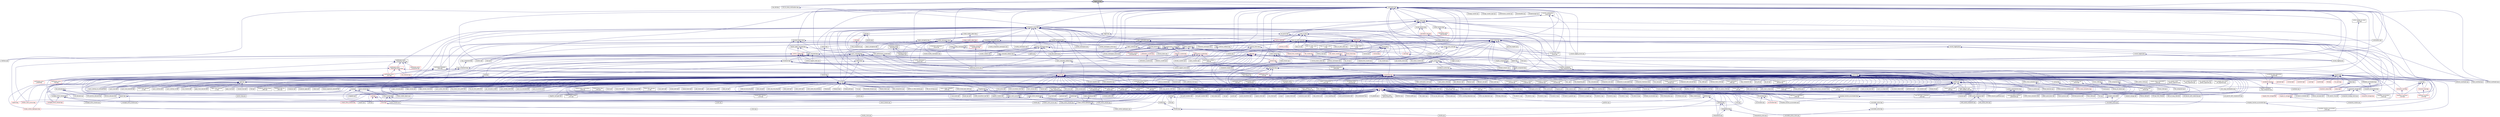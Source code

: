 digraph "trigger_lco.hpp"
{
  edge [fontname="Helvetica",fontsize="10",labelfontname="Helvetica",labelfontsize="10"];
  node [fontname="Helvetica",fontsize="10",shape=record];
  Node111 [label="trigger_lco.hpp",height=0.2,width=0.4,color="black", fillcolor="grey75", style="filled", fontcolor="black"];
  Node111 -> Node112 [dir="back",color="midnightblue",fontsize="10",style="solid",fontname="Helvetica"];
  Node112 [label="hpx_fwd.hpp",height=0.2,width=0.4,color="black", fillcolor="white", style="filled",URL="$d5/d46/hpx__fwd_8hpp.html"];
  Node111 -> Node113 [dir="back",color="midnightblue",fontsize="10",style="solid",fontname="Helvetica"];
  Node113 [label="continuation.hpp",height=0.2,width=0.4,color="black", fillcolor="white", style="filled",URL="$d3/d82/continuation_8hpp.html"];
  Node113 -> Node114 [dir="back",color="midnightblue",fontsize="10",style="solid",fontname="Helvetica"];
  Node114 [label="sine.cpp",height=0.2,width=0.4,color="black", fillcolor="white", style="filled",URL="$d3/d0d/server_2sine_8cpp.html"];
  Node113 -> Node115 [dir="back",color="midnightblue",fontsize="10",style="solid",fontname="Helvetica"];
  Node115 [label="throttle.cpp",height=0.2,width=0.4,color="black", fillcolor="white", style="filled",URL="$de/d56/server_2throttle_8cpp.html"];
  Node113 -> Node116 [dir="back",color="midnightblue",fontsize="10",style="solid",fontname="Helvetica"];
  Node116 [label="throttle.hpp",height=0.2,width=0.4,color="black", fillcolor="white", style="filled",URL="$d2/d2e/throttle_8hpp.html"];
  Node116 -> Node117 [dir="back",color="midnightblue",fontsize="10",style="solid",fontname="Helvetica"];
  Node117 [label="throttle.cpp",height=0.2,width=0.4,color="black", fillcolor="white", style="filled",URL="$db/d02/throttle_8cpp.html"];
  Node116 -> Node118 [dir="back",color="midnightblue",fontsize="10",style="solid",fontname="Helvetica"];
  Node118 [label="throttle_client.cpp",height=0.2,width=0.4,color="black", fillcolor="white", style="filled",URL="$d0/db7/throttle__client_8cpp.html"];
  Node113 -> Node119 [dir="back",color="midnightblue",fontsize="10",style="solid",fontname="Helvetica"];
  Node119 [label="actions.hpp",height=0.2,width=0.4,color="black", fillcolor="white", style="filled",URL="$d4/dad/actions_8hpp.html"];
  Node119 -> Node120 [dir="back",color="midnightblue",fontsize="10",style="solid",fontname="Helvetica"];
  Node120 [label="1d_stencil_4_throttle.cpp",height=0.2,width=0.4,color="black", fillcolor="white", style="filled",URL="$d6/de5/1d__stencil__4__throttle_8cpp.html"];
  Node119 -> Node121 [dir="back",color="midnightblue",fontsize="10",style="solid",fontname="Helvetica"];
  Node121 [label="template_accumulator.hpp",height=0.2,width=0.4,color="black", fillcolor="white", style="filled",URL="$d0/d3f/server_2template__accumulator_8hpp.html"];
  Node121 -> Node122 [dir="back",color="midnightblue",fontsize="10",style="solid",fontname="Helvetica"];
  Node122 [label="template_accumulator.hpp",height=0.2,width=0.4,color="black", fillcolor="white", style="filled",URL="$dd/da9/template__accumulator_8hpp.html"];
  Node122 -> Node123 [dir="back",color="midnightblue",fontsize="10",style="solid",fontname="Helvetica"];
  Node123 [label="template_accumulator\l_client.cpp",height=0.2,width=0.4,color="black", fillcolor="white", style="filled",URL="$df/d93/template__accumulator__client_8cpp.html"];
  Node119 -> Node124 [dir="back",color="midnightblue",fontsize="10",style="solid",fontname="Helvetica"];
  Node124 [label="template_function_accumulator\l_client.cpp",height=0.2,width=0.4,color="black", fillcolor="white", style="filled",URL="$d0/dc6/template__function__accumulator__client_8cpp.html"];
  Node119 -> Node125 [dir="back",color="midnightblue",fontsize="10",style="solid",fontname="Helvetica"];
  Node125 [label="allgather_and_gate.hpp",height=0.2,width=0.4,color="black", fillcolor="white", style="filled",URL="$d9/dbb/allgather__and__gate_8hpp.html"];
  Node125 -> Node126 [dir="back",color="midnightblue",fontsize="10",style="solid",fontname="Helvetica"];
  Node126 [label="allgather_module.cpp",height=0.2,width=0.4,color="black", fillcolor="white", style="filled",URL="$df/de4/allgather__module_8cpp.html"];
  Node125 -> Node127 [dir="back",color="midnightblue",fontsize="10",style="solid",fontname="Helvetica"];
  Node127 [label="allgather_and_gate.cpp",height=0.2,width=0.4,color="black", fillcolor="white", style="filled",URL="$d1/d56/allgather__and__gate_8cpp.html"];
  Node125 -> Node128 [dir="back",color="midnightblue",fontsize="10",style="solid",fontname="Helvetica"];
  Node128 [label="ag_client.cpp",height=0.2,width=0.4,color="black", fillcolor="white", style="filled",URL="$d4/d5d/ag__client_8cpp.html"];
  Node119 -> Node129 [dir="back",color="midnightblue",fontsize="10",style="solid",fontname="Helvetica"];
  Node129 [label="apex_balance.cpp",height=0.2,width=0.4,color="black", fillcolor="white", style="filled",URL="$d4/d8e/apex__balance_8cpp.html"];
  Node119 -> Node130 [dir="back",color="midnightblue",fontsize="10",style="solid",fontname="Helvetica"];
  Node130 [label="apex_fibonacci.cpp",height=0.2,width=0.4,color="black", fillcolor="white", style="filled",URL="$de/de1/apex__fibonacci_8cpp.html"];
  Node119 -> Node131 [dir="back",color="midnightblue",fontsize="10",style="solid",fontname="Helvetica"];
  Node131 [label="apex_policy_engine\l_active_thread_count.cpp",height=0.2,width=0.4,color="black", fillcolor="white", style="filled",URL="$d5/d01/apex__policy__engine__active__thread__count_8cpp.html"];
  Node119 -> Node132 [dir="back",color="midnightblue",fontsize="10",style="solid",fontname="Helvetica"];
  Node132 [label="apex_policy_engine\l_events.cpp",height=0.2,width=0.4,color="black", fillcolor="white", style="filled",URL="$df/d0f/apex__policy__engine__events_8cpp.html"];
  Node119 -> Node133 [dir="back",color="midnightblue",fontsize="10",style="solid",fontname="Helvetica"];
  Node133 [label="apex_policy_engine\l_periodic.cpp",height=0.2,width=0.4,color="black", fillcolor="white", style="filled",URL="$d5/d7b/apex__policy__engine__periodic_8cpp.html"];
  Node119 -> Node134 [dir="back",color="midnightblue",fontsize="10",style="solid",fontname="Helvetica"];
  Node134 [label="async_io_action.cpp",height=0.2,width=0.4,color="black", fillcolor="white", style="filled",URL="$d3/df5/async__io__action_8cpp.html"];
  Node119 -> Node135 [dir="back",color="midnightblue",fontsize="10",style="solid",fontname="Helvetica"];
  Node135 [label="cancelable_action.hpp",height=0.2,width=0.4,color="black", fillcolor="white", style="filled",URL="$d5/d4d/server_2cancelable__action_8hpp.html"];
  Node135 -> Node136 [dir="back",color="midnightblue",fontsize="10",style="solid",fontname="Helvetica"];
  Node136 [label="cancelable_action.cpp",height=0.2,width=0.4,color="black", fillcolor="white", style="filled",URL="$d5/d0c/cancelable__action_8cpp.html"];
  Node135 -> Node137 [dir="back",color="midnightblue",fontsize="10",style="solid",fontname="Helvetica"];
  Node137 [label="cancelable_action.hpp",height=0.2,width=0.4,color="black", fillcolor="white", style="filled",URL="$d0/da3/stubs_2cancelable__action_8hpp.html"];
  Node137 -> Node138 [dir="back",color="midnightblue",fontsize="10",style="solid",fontname="Helvetica"];
  Node138 [label="cancelable_action.hpp",height=0.2,width=0.4,color="black", fillcolor="white", style="filled",URL="$d6/d28/cancelable__action_8hpp.html"];
  Node138 -> Node139 [dir="back",color="midnightblue",fontsize="10",style="solid",fontname="Helvetica"];
  Node139 [label="cancelable_action_client.cpp",height=0.2,width=0.4,color="black", fillcolor="white", style="filled",URL="$d1/db8/cancelable__action__client_8cpp.html"];
  Node119 -> Node140 [dir="back",color="midnightblue",fontsize="10",style="solid",fontname="Helvetica"];
  Node140 [label="hello_world_component.hpp",height=0.2,width=0.4,color="black", fillcolor="white", style="filled",URL="$df/df0/hello__world__component_8hpp.html"];
  Node140 -> Node141 [dir="back",color="midnightblue",fontsize="10",style="solid",fontname="Helvetica"];
  Node141 [label="hello_world_client.cpp",height=0.2,width=0.4,color="black", fillcolor="white", style="filled",URL="$d5/da6/hello__world__client_8cpp.html"];
  Node140 -> Node142 [dir="back",color="midnightblue",fontsize="10",style="solid",fontname="Helvetica"];
  Node142 [label="hello_world_component.cpp",height=0.2,width=0.4,color="black", fillcolor="white", style="filled",URL="$d8/daa/hello__world__component_8cpp.html"];
  Node119 -> Node143 [dir="back",color="midnightblue",fontsize="10",style="solid",fontname="Helvetica"];
  Node143 [label="interpolate1d_client.cpp",height=0.2,width=0.4,color="black", fillcolor="white", style="filled",URL="$d4/da6/interpolate1d__client_8cpp.html"];
  Node119 -> Node144 [dir="back",color="midnightblue",fontsize="10",style="solid",fontname="Helvetica"];
  Node144 [label="component_ctors.cpp",height=0.2,width=0.4,color="black", fillcolor="white", style="filled",URL="$d3/d2a/component__ctors_8cpp.html"];
  Node119 -> Node145 [dir="back",color="midnightblue",fontsize="10",style="solid",fontname="Helvetica"];
  Node145 [label="component_in_executable.cpp",height=0.2,width=0.4,color="black", fillcolor="white", style="filled",URL="$d8/d4b/component__in__executable_8cpp.html"];
  Node119 -> Node146 [dir="back",color="midnightblue",fontsize="10",style="solid",fontname="Helvetica"];
  Node146 [label="component_inheritance.cpp",height=0.2,width=0.4,color="black", fillcolor="white", style="filled",URL="$d8/d55/component__inheritance_8cpp.html"];
  Node119 -> Node147 [dir="back",color="midnightblue",fontsize="10",style="solid",fontname="Helvetica"];
  Node147 [label="component_with_executor.cpp",height=0.2,width=0.4,color="black", fillcolor="white", style="filled",URL="$d4/d20/component__with__executor_8cpp.html"];
  Node119 -> Node148 [dir="back",color="midnightblue",fontsize="10",style="solid",fontname="Helvetica"];
  Node148 [label="factorial.cpp",height=0.2,width=0.4,color="black", fillcolor="white", style="filled",URL="$d9/d00/factorial_8cpp.html"];
  Node119 -> Node149 [dir="back",color="midnightblue",fontsize="10",style="solid",fontname="Helvetica"];
  Node149 [label="fibonacci.cpp",height=0.2,width=0.4,color="black", fillcolor="white", style="filled",URL="$d9/d89/fibonacci_8cpp.html"];
  Node119 -> Node150 [dir="back",color="midnightblue",fontsize="10",style="solid",fontname="Helvetica"];
  Node150 [label="fibonacci_await.cpp",height=0.2,width=0.4,color="black", fillcolor="white", style="filled",URL="$dc/d1c/fibonacci__await_8cpp.html"];
  Node119 -> Node151 [dir="back",color="midnightblue",fontsize="10",style="solid",fontname="Helvetica"];
  Node151 [label="fibonacci_dataflow.cpp",height=0.2,width=0.4,color="black", fillcolor="white", style="filled",URL="$df/d3d/fibonacci__dataflow_8cpp.html"];
  Node119 -> Node152 [dir="back",color="midnightblue",fontsize="10",style="solid",fontname="Helvetica"];
  Node152 [label="fibonacci_futures.cpp",height=0.2,width=0.4,color="black", fillcolor="white", style="filled",URL="$d6/de3/fibonacci__futures_8cpp.html"];
  Node119 -> Node153 [dir="back",color="midnightblue",fontsize="10",style="solid",fontname="Helvetica"];
  Node153 [label="fibonacci_futures_distributed.cpp",height=0.2,width=0.4,color="black", fillcolor="white", style="filled",URL="$d1/dc9/fibonacci__futures__distributed_8cpp.html"];
  Node119 -> Node154 [dir="back",color="midnightblue",fontsize="10",style="solid",fontname="Helvetica"];
  Node154 [label="fibonacci_one.cpp",height=0.2,width=0.4,color="black", fillcolor="white", style="filled",URL="$d8/d78/fibonacci__one_8cpp.html"];
  Node119 -> Node155 [dir="back",color="midnightblue",fontsize="10",style="solid",fontname="Helvetica"];
  Node155 [label="fractals.cpp",height=0.2,width=0.4,color="black", fillcolor="white", style="filled",URL="$d8/d58/fractals_8cpp.html"];
  Node119 -> Node156 [dir="back",color="midnightblue",fontsize="10",style="solid",fontname="Helvetica"];
  Node156 [label="fractals_executor.cpp",height=0.2,width=0.4,color="black", fillcolor="white", style="filled",URL="$d9/da9/fractals__executor_8cpp.html"];
  Node119 -> Node157 [dir="back",color="midnightblue",fontsize="10",style="solid",fontname="Helvetica"];
  Node157 [label="fractals_struct.cpp",height=0.2,width=0.4,color="black", fillcolor="white", style="filled",URL="$d8/d2f/fractals__struct_8cpp.html"];
  Node119 -> Node158 [dir="back",color="midnightblue",fontsize="10",style="solid",fontname="Helvetica"];
  Node158 [label="hello_world.cpp",height=0.2,width=0.4,color="black", fillcolor="white", style="filled",URL="$d0/d67/hello__world_8cpp.html"];
  Node119 -> Node159 [dir="back",color="midnightblue",fontsize="10",style="solid",fontname="Helvetica"];
  Node159 [label="pingpong.cpp",height=0.2,width=0.4,color="black", fillcolor="white", style="filled",URL="$dd/d4d/pingpong_8cpp.html"];
  Node119 -> Node160 [dir="back",color="midnightblue",fontsize="10",style="solid",fontname="Helvetica"];
  Node160 [label="print_to_console.cpp",height=0.2,width=0.4,color="black", fillcolor="white", style="filled",URL="$d7/de6/print__to__console_8cpp.html"];
  Node119 -> Node161 [dir="back",color="midnightblue",fontsize="10",style="solid",fontname="Helvetica"];
  Node161 [label="sierpinski.cpp",height=0.2,width=0.4,color="black", fillcolor="white", style="filled",URL="$d3/d7e/sierpinski_8cpp.html"];
  Node119 -> Node162 [dir="back",color="midnightblue",fontsize="10",style="solid",fontname="Helvetica"];
  Node162 [label="sheneos_compare.cpp",height=0.2,width=0.4,color="black", fillcolor="white", style="filled",URL="$dc/d11/sheneos__compare_8cpp.html"];
  Node119 -> Node163 [dir="back",color="midnightblue",fontsize="10",style="solid",fontname="Helvetica"];
  Node163 [label="spell_check_file.cpp",height=0.2,width=0.4,color="black", fillcolor="white", style="filled",URL="$df/df7/spell__check__file_8cpp.html"];
  Node119 -> Node164 [dir="back",color="midnightblue",fontsize="10",style="solid",fontname="Helvetica"];
  Node164 [label="spell_check_simple.cpp",height=0.2,width=0.4,color="black", fillcolor="white", style="filled",URL="$dd/d54/spell__check__simple_8cpp.html"];
  Node119 -> Node165 [dir="back",color="midnightblue",fontsize="10",style="solid",fontname="Helvetica"];
  Node165 [label="simple_central_tuplespace\l_client.cpp",height=0.2,width=0.4,color="black", fillcolor="white", style="filled",URL="$d1/d7b/simple__central__tuplespace__client_8cpp.html"];
  Node119 -> Node166 [dir="back",color="midnightblue",fontsize="10",style="solid",fontname="Helvetica"];
  Node166 [label="lcos.hpp",height=0.2,width=0.4,color="black", fillcolor="white", style="filled",URL="$d5/deb/lcos_8hpp.html"];
  Node166 -> Node127 [dir="back",color="midnightblue",fontsize="10",style="solid",fontname="Helvetica"];
  Node166 -> Node129 [dir="back",color="midnightblue",fontsize="10",style="solid",fontname="Helvetica"];
  Node166 -> Node131 [dir="back",color="midnightblue",fontsize="10",style="solid",fontname="Helvetica"];
  Node166 -> Node132 [dir="back",color="midnightblue",fontsize="10",style="solid",fontname="Helvetica"];
  Node166 -> Node133 [dir="back",color="midnightblue",fontsize="10",style="solid",fontname="Helvetica"];
  Node166 -> Node167 [dir="back",color="midnightblue",fontsize="10",style="solid",fontname="Helvetica"];
  Node167 [label="heartbeat.cpp",height=0.2,width=0.4,color="black", fillcolor="white", style="filled",URL="$d8/d98/heartbeat_8cpp.html"];
  Node166 -> Node140 [dir="back",color="midnightblue",fontsize="10",style="solid",fontname="Helvetica"];
  Node166 -> Node168 [dir="back",color="midnightblue",fontsize="10",style="solid",fontname="Helvetica"];
  Node168 [label="row.hpp",height=0.2,width=0.4,color="black", fillcolor="white", style="filled",URL="$dc/d69/row_8hpp.html"];
  Node168 -> Node169 [dir="back",color="midnightblue",fontsize="10",style="solid",fontname="Helvetica"];
  Node169 [label="grid.hpp",height=0.2,width=0.4,color="red", fillcolor="white", style="filled",URL="$dc/d8a/grid_8hpp.html"];
  Node169 -> Node170 [dir="back",color="midnightblue",fontsize="10",style="solid",fontname="Helvetica"];
  Node170 [label="jacobi.cpp",height=0.2,width=0.4,color="black", fillcolor="white", style="filled",URL="$d2/d27/jacobi_8cpp.html"];
  Node169 -> Node171 [dir="back",color="midnightblue",fontsize="10",style="solid",fontname="Helvetica"];
  Node171 [label="solver.hpp",height=0.2,width=0.4,color="red", fillcolor="white", style="filled",URL="$db/d9a/server_2solver_8hpp.html"];
  Node171 -> Node173 [dir="back",color="midnightblue",fontsize="10",style="solid",fontname="Helvetica"];
  Node173 [label="solver.cpp",height=0.2,width=0.4,color="black", fillcolor="white", style="filled",URL="$d6/d94/solver_8cpp.html"];
  Node169 -> Node174 [dir="back",color="midnightblue",fontsize="10",style="solid",fontname="Helvetica"];
  Node174 [label="grid.cpp",height=0.2,width=0.4,color="black", fillcolor="white", style="filled",URL="$d6/d1b/jacobi__component_2grid_8cpp.html"];
  Node168 -> Node175 [dir="back",color="midnightblue",fontsize="10",style="solid",fontname="Helvetica"];
  Node175 [label="stencil_iterator.hpp",height=0.2,width=0.4,color="black", fillcolor="white", style="filled",URL="$dc/d5c/server_2stencil__iterator_8hpp.html"];
  Node175 -> Node171 [dir="back",color="midnightblue",fontsize="10",style="solid",fontname="Helvetica"];
  Node175 -> Node176 [dir="back",color="midnightblue",fontsize="10",style="solid",fontname="Helvetica"];
  Node176 [label="stencil_iterator.cpp",height=0.2,width=0.4,color="black", fillcolor="white", style="filled",URL="$d6/de1/server_2stencil__iterator_8cpp.html"];
  Node175 -> Node177 [dir="back",color="midnightblue",fontsize="10",style="solid",fontname="Helvetica"];
  Node177 [label="stencil_iterator.cpp",height=0.2,width=0.4,color="black", fillcolor="white", style="filled",URL="$d7/d71/stencil__iterator_8cpp.html"];
  Node168 -> Node174 [dir="back",color="midnightblue",fontsize="10",style="solid",fontname="Helvetica"];
  Node166 -> Node178 [dir="back",color="midnightblue",fontsize="10",style="solid",fontname="Helvetica"];
  Node178 [label="stencil_iterator.hpp",height=0.2,width=0.4,color="black", fillcolor="white", style="filled",URL="$d4/dc8/stencil__iterator_8hpp.html"];
  Node178 -> Node171 [dir="back",color="midnightblue",fontsize="10",style="solid",fontname="Helvetica"];
  Node178 -> Node175 [dir="back",color="midnightblue",fontsize="10",style="solid",fontname="Helvetica"];
  Node178 -> Node177 [dir="back",color="midnightblue",fontsize="10",style="solid",fontname="Helvetica"];
  Node166 -> Node175 [dir="back",color="midnightblue",fontsize="10",style="solid",fontname="Helvetica"];
  Node166 -> Node179 [dir="back",color="midnightblue",fontsize="10",style="solid",fontname="Helvetica"];
  Node179 [label="jacobi_hpx.cpp",height=0.2,width=0.4,color="black", fillcolor="white", style="filled",URL="$d8/d72/jacobi__hpx_8cpp.html"];
  Node166 -> Node180 [dir="back",color="midnightblue",fontsize="10",style="solid",fontname="Helvetica"];
  Node180 [label="jacobi_nonuniform_hpx.cpp",height=0.2,width=0.4,color="black", fillcolor="white", style="filled",URL="$de/d56/jacobi__nonuniform__hpx_8cpp.html"];
  Node166 -> Node181 [dir="back",color="midnightblue",fontsize="10",style="solid",fontname="Helvetica"];
  Node181 [label="enumerate_threads.cpp",height=0.2,width=0.4,color="black", fillcolor="white", style="filled",URL="$d3/dd4/enumerate__threads_8cpp.html"];
  Node166 -> Node150 [dir="back",color="midnightblue",fontsize="10",style="solid",fontname="Helvetica"];
  Node166 -> Node151 [dir="back",color="midnightblue",fontsize="10",style="solid",fontname="Helvetica"];
  Node166 -> Node152 [dir="back",color="midnightblue",fontsize="10",style="solid",fontname="Helvetica"];
  Node166 -> Node153 [dir="back",color="midnightblue",fontsize="10",style="solid",fontname="Helvetica"];
  Node166 -> Node155 [dir="back",color="midnightblue",fontsize="10",style="solid",fontname="Helvetica"];
  Node166 -> Node156 [dir="back",color="midnightblue",fontsize="10",style="solid",fontname="Helvetica"];
  Node166 -> Node157 [dir="back",color="midnightblue",fontsize="10",style="solid",fontname="Helvetica"];
  Node166 -> Node158 [dir="back",color="midnightblue",fontsize="10",style="solid",fontname="Helvetica"];
  Node166 -> Node182 [dir="back",color="midnightblue",fontsize="10",style="solid",fontname="Helvetica"];
  Node182 [label="latch_local.cpp",height=0.2,width=0.4,color="black", fillcolor="white", style="filled",URL="$dd/dd3/latch__local_8cpp.html"];
  Node166 -> Node183 [dir="back",color="midnightblue",fontsize="10",style="solid",fontname="Helvetica"];
  Node183 [label="latch_remote.cpp",height=0.2,width=0.4,color="black", fillcolor="white", style="filled",URL="$df/d59/latch__remote_8cpp.html"];
  Node166 -> Node184 [dir="back",color="midnightblue",fontsize="10",style="solid",fontname="Helvetica"];
  Node184 [label="local_channel.cpp",height=0.2,width=0.4,color="black", fillcolor="white", style="filled",URL="$d0/d3e/local__channel_8cpp.html"];
  Node166 -> Node159 [dir="back",color="midnightblue",fontsize="10",style="solid",fontname="Helvetica"];
  Node166 -> Node185 [dir="back",color="midnightblue",fontsize="10",style="solid",fontname="Helvetica"];
  Node185 [label="shared_mutex.cpp",height=0.2,width=0.4,color="black", fillcolor="white", style="filled",URL="$da/d0b/shared__mutex_8cpp.html"];
  Node166 -> Node186 [dir="back",color="midnightblue",fontsize="10",style="solid",fontname="Helvetica"];
  Node186 [label="wait_composition.cpp",height=0.2,width=0.4,color="black", fillcolor="white", style="filled",URL="$d6/d13/wait__composition_8cpp.html"];
  Node166 -> Node162 [dir="back",color="midnightblue",fontsize="10",style="solid",fontname="Helvetica"];
  Node166 -> Node163 [dir="back",color="midnightblue",fontsize="10",style="solid",fontname="Helvetica"];
  Node166 -> Node164 [dir="back",color="midnightblue",fontsize="10",style="solid",fontname="Helvetica"];
  Node166 -> Node165 [dir="back",color="midnightblue",fontsize="10",style="solid",fontname="Helvetica"];
  Node166 -> Node187 [dir="back",color="midnightblue",fontsize="10",style="solid",fontname="Helvetica"];
  Node187 [label="hpx.hpp",height=0.2,width=0.4,color="red", fillcolor="white", style="filled",URL="$d0/daa/hpx_8hpp.html"];
  Node187 -> Node188 [dir="back",color="midnightblue",fontsize="10",style="solid",fontname="Helvetica"];
  Node188 [label="1d_stencil_1.cpp",height=0.2,width=0.4,color="black", fillcolor="white", style="filled",URL="$d2/db1/1d__stencil__1_8cpp.html"];
  Node187 -> Node189 [dir="back",color="midnightblue",fontsize="10",style="solid",fontname="Helvetica"];
  Node189 [label="1d_stencil_2.cpp",height=0.2,width=0.4,color="black", fillcolor="white", style="filled",URL="$d3/dd1/1d__stencil__2_8cpp.html"];
  Node187 -> Node190 [dir="back",color="midnightblue",fontsize="10",style="solid",fontname="Helvetica"];
  Node190 [label="1d_stencil_3.cpp",height=0.2,width=0.4,color="black", fillcolor="white", style="filled",URL="$db/d19/1d__stencil__3_8cpp.html"];
  Node187 -> Node191 [dir="back",color="midnightblue",fontsize="10",style="solid",fontname="Helvetica"];
  Node191 [label="1d_stencil_4.cpp",height=0.2,width=0.4,color="black", fillcolor="white", style="filled",URL="$d1/d7d/1d__stencil__4_8cpp.html"];
  Node187 -> Node192 [dir="back",color="midnightblue",fontsize="10",style="solid",fontname="Helvetica"];
  Node192 [label="1d_stencil_4_parallel.cpp",height=0.2,width=0.4,color="black", fillcolor="white", style="filled",URL="$d6/d05/1d__stencil__4__parallel_8cpp.html"];
  Node187 -> Node193 [dir="back",color="midnightblue",fontsize="10",style="solid",fontname="Helvetica"];
  Node193 [label="1d_stencil_4_repart.cpp",height=0.2,width=0.4,color="black", fillcolor="white", style="filled",URL="$d0/d6b/1d__stencil__4__repart_8cpp.html"];
  Node187 -> Node120 [dir="back",color="midnightblue",fontsize="10",style="solid",fontname="Helvetica"];
  Node187 -> Node194 [dir="back",color="midnightblue",fontsize="10",style="solid",fontname="Helvetica"];
  Node194 [label="1d_stencil_5.cpp",height=0.2,width=0.4,color="black", fillcolor="white", style="filled",URL="$d7/d2a/1d__stencil__5_8cpp.html"];
  Node187 -> Node195 [dir="back",color="midnightblue",fontsize="10",style="solid",fontname="Helvetica"];
  Node195 [label="1d_stencil_6.cpp",height=0.2,width=0.4,color="black", fillcolor="white", style="filled",URL="$db/de7/1d__stencil__6_8cpp.html"];
  Node187 -> Node196 [dir="back",color="midnightblue",fontsize="10",style="solid",fontname="Helvetica"];
  Node196 [label="1d_stencil_7.cpp",height=0.2,width=0.4,color="black", fillcolor="white", style="filled",URL="$d4/d5a/1d__stencil__7_8cpp.html"];
  Node187 -> Node197 [dir="back",color="midnightblue",fontsize="10",style="solid",fontname="Helvetica"];
  Node197 [label="1d_stencil_8.cpp",height=0.2,width=0.4,color="black", fillcolor="white", style="filled",URL="$df/de0/1d__stencil__8_8cpp.html"];
  Node187 -> Node198 [dir="back",color="midnightblue",fontsize="10",style="solid",fontname="Helvetica"];
  Node198 [label="accumulator.cpp",height=0.2,width=0.4,color="black", fillcolor="white", style="filled",URL="$d1/d81/accumulator_8cpp.html"];
  Node187 -> Node199 [dir="back",color="midnightblue",fontsize="10",style="solid",fontname="Helvetica"];
  Node199 [label="accumulator.hpp",height=0.2,width=0.4,color="black", fillcolor="white", style="filled",URL="$d4/d9d/server_2accumulator_8hpp.html"];
  Node199 -> Node198 [dir="back",color="midnightblue",fontsize="10",style="solid",fontname="Helvetica"];
  Node199 -> Node200 [dir="back",color="midnightblue",fontsize="10",style="solid",fontname="Helvetica"];
  Node200 [label="accumulator.hpp",height=0.2,width=0.4,color="red", fillcolor="white", style="filled",URL="$d8/d5e/accumulator_8hpp.html"];
  Node187 -> Node202 [dir="back",color="midnightblue",fontsize="10",style="solid",fontname="Helvetica"];
  Node202 [label="template_function_accumulator.hpp",height=0.2,width=0.4,color="black", fillcolor="white", style="filled",URL="$d7/da6/server_2template__function__accumulator_8hpp.html"];
  Node202 -> Node203 [dir="back",color="midnightblue",fontsize="10",style="solid",fontname="Helvetica"];
  Node203 [label="template_function_accumulator.cpp",height=0.2,width=0.4,color="black", fillcolor="white", style="filled",URL="$d5/d02/template__function__accumulator_8cpp.html"];
  Node202 -> Node204 [dir="back",color="midnightblue",fontsize="10",style="solid",fontname="Helvetica"];
  Node204 [label="template_function_accumulator.hpp",height=0.2,width=0.4,color="black", fillcolor="white", style="filled",URL="$d3/de9/template__function__accumulator_8hpp.html"];
  Node204 -> Node124 [dir="back",color="midnightblue",fontsize="10",style="solid",fontname="Helvetica"];
  Node187 -> Node205 [dir="back",color="midnightblue",fontsize="10",style="solid",fontname="Helvetica"];
  Node205 [label="template_accumulator.cpp",height=0.2,width=0.4,color="black", fillcolor="white", style="filled",URL="$d0/d4a/template__accumulator_8cpp.html"];
  Node187 -> Node203 [dir="back",color="midnightblue",fontsize="10",style="solid",fontname="Helvetica"];
  Node187 -> Node204 [dir="back",color="midnightblue",fontsize="10",style="solid",fontname="Helvetica"];
  Node187 -> Node126 [dir="back",color="midnightblue",fontsize="10",style="solid",fontname="Helvetica"];
  Node187 -> Node206 [dir="back",color="midnightblue",fontsize="10",style="solid",fontname="Helvetica"];
  Node206 [label="allgather.cpp",height=0.2,width=0.4,color="black", fillcolor="white", style="filled",URL="$d7/d06/allgather_8cpp.html"];
  Node187 -> Node127 [dir="back",color="midnightblue",fontsize="10",style="solid",fontname="Helvetica"];
  Node187 -> Node128 [dir="back",color="midnightblue",fontsize="10",style="solid",fontname="Helvetica"];
  Node187 -> Node207 [dir="back",color="midnightblue",fontsize="10",style="solid",fontname="Helvetica"];
  Node207 [label="hpx_thread_phase.cpp",height=0.2,width=0.4,color="black", fillcolor="white", style="filled",URL="$d5/dca/hpx__thread__phase_8cpp.html"];
  Node187 -> Node208 [dir="back",color="midnightblue",fontsize="10",style="solid",fontname="Helvetica"];
  Node208 [label="os_thread_num.cpp",height=0.2,width=0.4,color="black", fillcolor="white", style="filled",URL="$d2/dfb/os__thread__num_8cpp.html"];
  Node187 -> Node136 [dir="back",color="midnightblue",fontsize="10",style="solid",fontname="Helvetica"];
  Node187 -> Node135 [dir="back",color="midnightblue",fontsize="10",style="solid",fontname="Helvetica"];
  Node187 -> Node137 [dir="back",color="midnightblue",fontsize="10",style="solid",fontname="Helvetica"];
  Node187 -> Node139 [dir="back",color="midnightblue",fontsize="10",style="solid",fontname="Helvetica"];
  Node187 -> Node209 [dir="back",color="midnightblue",fontsize="10",style="solid",fontname="Helvetica"];
  Node209 [label="cublas_matmul.cpp",height=0.2,width=0.4,color="black", fillcolor="white", style="filled",URL="$dd/d84/cublas__matmul_8cpp.html"];
  Node187 -> Node210 [dir="back",color="midnightblue",fontsize="10",style="solid",fontname="Helvetica"];
  Node210 [label="win_perf_counters.cpp",height=0.2,width=0.4,color="black", fillcolor="white", style="filled",URL="$d8/d11/win__perf__counters_8cpp.html"];
  Node187 -> Node211 [dir="back",color="midnightblue",fontsize="10",style="solid",fontname="Helvetica"];
  Node211 [label="win_perf_counters.hpp",height=0.2,width=0.4,color="black", fillcolor="white", style="filled",URL="$d5/da7/win__perf__counters_8hpp.html"];
  Node187 -> Node140 [dir="back",color="midnightblue",fontsize="10",style="solid",fontname="Helvetica"];
  Node187 -> Node212 [dir="back",color="midnightblue",fontsize="10",style="solid",fontname="Helvetica"];
  Node212 [label="interpolate1d.cpp",height=0.2,width=0.4,color="black", fillcolor="white", style="filled",URL="$d0/d05/interpolate1d_8cpp.html"];
  Node187 -> Node213 [dir="back",color="midnightblue",fontsize="10",style="solid",fontname="Helvetica"];
  Node213 [label="partition.hpp",height=0.2,width=0.4,color="black", fillcolor="white", style="filled",URL="$d0/d7a/examples_2interpolate1d_2interpolate1d_2partition_8hpp.html"];
  Node213 -> Node212 [dir="back",color="midnightblue",fontsize="10",style="solid",fontname="Helvetica"];
  Node213 -> Node214 [dir="back",color="midnightblue",fontsize="10",style="solid",fontname="Helvetica"];
  Node214 [label="interpolate1d.hpp",height=0.2,width=0.4,color="black", fillcolor="white", style="filled",URL="$d4/dc7/interpolate1d_8hpp.html"];
  Node214 -> Node212 [dir="back",color="midnightblue",fontsize="10",style="solid",fontname="Helvetica"];
  Node214 -> Node143 [dir="back",color="midnightblue",fontsize="10",style="solid",fontname="Helvetica"];
  Node187 -> Node215 [dir="back",color="midnightblue",fontsize="10",style="solid",fontname="Helvetica"];
  Node215 [label="partition.hpp",height=0.2,width=0.4,color="black", fillcolor="white", style="filled",URL="$d0/dff/examples_2interpolate1d_2interpolate1d_2server_2partition_8hpp.html"];
  Node215 -> Node213 [dir="back",color="midnightblue",fontsize="10",style="solid",fontname="Helvetica"];
  Node215 -> Node216 [dir="back",color="midnightblue",fontsize="10",style="solid",fontname="Helvetica"];
  Node216 [label="partition.cpp",height=0.2,width=0.4,color="black", fillcolor="white", style="filled",URL="$d0/d4f/examples_2interpolate1d_2interpolate1d_2server_2partition_8cpp.html"];
  Node187 -> Node214 [dir="back",color="midnightblue",fontsize="10",style="solid",fontname="Helvetica"];
  Node187 -> Node217 [dir="back",color="midnightblue",fontsize="10",style="solid",fontname="Helvetica"];
  Node217 [label="read_values.cpp",height=0.2,width=0.4,color="black", fillcolor="white", style="filled",URL="$d0/d8c/interpolate1d_2interpolate1d_2read__values_8cpp.html"];
  Node187 -> Node216 [dir="back",color="midnightblue",fontsize="10",style="solid",fontname="Helvetica"];
  Node187 -> Node170 [dir="back",color="midnightblue",fontsize="10",style="solid",fontname="Helvetica"];
  Node187 -> Node174 [dir="back",color="midnightblue",fontsize="10",style="solid",fontname="Helvetica"];
  Node187 -> Node218 [dir="back",color="midnightblue",fontsize="10",style="solid",fontname="Helvetica"];
  Node218 [label="row.cpp",height=0.2,width=0.4,color="black", fillcolor="white", style="filled",URL="$d3/d86/server_2row_8cpp.html"];
  Node187 -> Node173 [dir="back",color="midnightblue",fontsize="10",style="solid",fontname="Helvetica"];
  Node187 -> Node176 [dir="back",color="midnightblue",fontsize="10",style="solid",fontname="Helvetica"];
  Node187 -> Node177 [dir="back",color="midnightblue",fontsize="10",style="solid",fontname="Helvetica"];
  Node187 -> Node219 [dir="back",color="midnightblue",fontsize="10",style="solid",fontname="Helvetica"];
  Node219 [label="jacobi.cpp",height=0.2,width=0.4,color="black", fillcolor="white", style="filled",URL="$d3/d44/smp_2jacobi_8cpp.html"];
  Node187 -> Node179 [dir="back",color="midnightblue",fontsize="10",style="solid",fontname="Helvetica"];
  Node187 -> Node220 [dir="back",color="midnightblue",fontsize="10",style="solid",fontname="Helvetica"];
  Node220 [label="jacobi_nonuniform.cpp",height=0.2,width=0.4,color="black", fillcolor="white", style="filled",URL="$dd/ddc/jacobi__nonuniform_8cpp.html"];
  Node187 -> Node180 [dir="back",color="midnightblue",fontsize="10",style="solid",fontname="Helvetica"];
  Node187 -> Node221 [dir="back",color="midnightblue",fontsize="10",style="solid",fontname="Helvetica"];
  Node221 [label="nqueen.cpp",height=0.2,width=0.4,color="black", fillcolor="white", style="filled",URL="$db/dca/nqueen_8cpp.html"];
  Node187 -> Node222 [dir="back",color="midnightblue",fontsize="10",style="solid",fontname="Helvetica"];
  Node222 [label="nqueen.hpp",height=0.2,width=0.4,color="black", fillcolor="white", style="filled",URL="$de/d58/server_2nqueen_8hpp.html"];
  Node222 -> Node221 [dir="back",color="midnightblue",fontsize="10",style="solid",fontname="Helvetica"];
  Node222 -> Node223 [dir="back",color="midnightblue",fontsize="10",style="solid",fontname="Helvetica"];
  Node223 [label="nqueen.hpp",height=0.2,width=0.4,color="red", fillcolor="white", style="filled",URL="$da/dfd/stubs_2nqueen_8hpp.html"];
  Node187 -> Node225 [dir="back",color="midnightblue",fontsize="10",style="solid",fontname="Helvetica"];
  Node225 [label="nqueen_client.cpp",height=0.2,width=0.4,color="black", fillcolor="white", style="filled",URL="$d3/d5e/nqueen__client_8cpp.html"];
  Node187 -> Node114 [dir="back",color="midnightblue",fontsize="10",style="solid",fontname="Helvetica"];
  Node187 -> Node226 [dir="back",color="midnightblue",fontsize="10",style="solid",fontname="Helvetica"];
  Node226 [label="sine.hpp",height=0.2,width=0.4,color="black", fillcolor="white", style="filled",URL="$d8/dac/sine_8hpp.html"];
  Node226 -> Node114 [dir="back",color="midnightblue",fontsize="10",style="solid",fontname="Helvetica"];
  Node226 -> Node227 [dir="back",color="midnightblue",fontsize="10",style="solid",fontname="Helvetica"];
  Node227 [label="sine.cpp",height=0.2,width=0.4,color="black", fillcolor="white", style="filled",URL="$d5/dd8/sine_8cpp.html"];
  Node187 -> Node227 [dir="back",color="midnightblue",fontsize="10",style="solid",fontname="Helvetica"];
  Node187 -> Node228 [dir="back",color="midnightblue",fontsize="10",style="solid",fontname="Helvetica"];
  Node228 [label="sine_client.cpp",height=0.2,width=0.4,color="black", fillcolor="white", style="filled",URL="$db/d62/sine__client_8cpp.html"];
  Node187 -> Node229 [dir="back",color="midnightblue",fontsize="10",style="solid",fontname="Helvetica"];
  Node229 [label="qt.cpp",height=0.2,width=0.4,color="black", fillcolor="white", style="filled",URL="$df/d90/qt_8cpp.html"];
  Node187 -> Node230 [dir="back",color="midnightblue",fontsize="10",style="solid",fontname="Helvetica"];
  Node230 [label="queue_client.cpp",height=0.2,width=0.4,color="black", fillcolor="white", style="filled",URL="$d7/d96/queue__client_8cpp.html"];
  Node187 -> Node231 [dir="back",color="midnightblue",fontsize="10",style="solid",fontname="Helvetica"];
  Node231 [label="customize_async.cpp",height=0.2,width=0.4,color="black", fillcolor="white", style="filled",URL="$d0/d82/customize__async_8cpp.html"];
  Node187 -> Node232 [dir="back",color="midnightblue",fontsize="10",style="solid",fontname="Helvetica"];
  Node232 [label="data_actions.cpp",height=0.2,width=0.4,color="black", fillcolor="white", style="filled",URL="$dc/d68/data__actions_8cpp.html"];
  Node187 -> Node233 [dir="back",color="midnightblue",fontsize="10",style="solid",fontname="Helvetica"];
  Node233 [label="error_handling.cpp",height=0.2,width=0.4,color="black", fillcolor="white", style="filled",URL="$d9/d96/error__handling_8cpp.html"];
  Node187 -> Node234 [dir="back",color="midnightblue",fontsize="10",style="solid",fontname="Helvetica"];
  Node234 [label="event_synchronization.cpp",height=0.2,width=0.4,color="black", fillcolor="white", style="filled",URL="$d0/d35/event__synchronization_8cpp.html"];
  Node187 -> Node148 [dir="back",color="midnightblue",fontsize="10",style="solid",fontname="Helvetica"];
  Node187 -> Node235 [dir="back",color="midnightblue",fontsize="10",style="solid",fontname="Helvetica"];
  Node235 [label="file_serialization.cpp",height=0.2,width=0.4,color="black", fillcolor="white", style="filled",URL="$de/d58/file__serialization_8cpp.html"];
  Node187 -> Node236 [dir="back",color="midnightblue",fontsize="10",style="solid",fontname="Helvetica"];
  Node236 [label="init_globally.cpp",height=0.2,width=0.4,color="black", fillcolor="white", style="filled",URL="$d6/dad/init__globally_8cpp.html"];
  Node187 -> Node237 [dir="back",color="midnightblue",fontsize="10",style="solid",fontname="Helvetica"];
  Node237 [label="interest_calculator.cpp",height=0.2,width=0.4,color="black", fillcolor="white", style="filled",URL="$d2/d86/interest__calculator_8cpp.html"];
  Node187 -> Node238 [dir="back",color="midnightblue",fontsize="10",style="solid",fontname="Helvetica"];
  Node238 [label="non_atomic_rma.cpp",height=0.2,width=0.4,color="black", fillcolor="white", style="filled",URL="$d7/d8b/non__atomic__rma_8cpp.html"];
  Node187 -> Node239 [dir="back",color="midnightblue",fontsize="10",style="solid",fontname="Helvetica"];
  Node239 [label="partitioned_vector\l_spmd_foreach.cpp",height=0.2,width=0.4,color="black", fillcolor="white", style="filled",URL="$db/d7c/partitioned__vector__spmd__foreach_8cpp.html"];
  Node187 -> Node240 [dir="back",color="midnightblue",fontsize="10",style="solid",fontname="Helvetica"];
  Node240 [label="pipeline1.cpp",height=0.2,width=0.4,color="black", fillcolor="white", style="filled",URL="$d5/d77/pipeline1_8cpp.html"];
  Node187 -> Node241 [dir="back",color="midnightblue",fontsize="10",style="solid",fontname="Helvetica"];
  Node241 [label="quicksort.cpp",height=0.2,width=0.4,color="black", fillcolor="white", style="filled",URL="$d3/d1e/quicksort_8cpp.html"];
  Node187 -> Node242 [dir="back",color="midnightblue",fontsize="10",style="solid",fontname="Helvetica"];
  Node242 [label="receive_buffer.cpp",height=0.2,width=0.4,color="black", fillcolor="white", style="filled",URL="$d7/d10/receive__buffer_8cpp.html"];
  Node187 -> Node243 [dir="back",color="midnightblue",fontsize="10",style="solid",fontname="Helvetica"];
  Node243 [label="safe_object.cpp",height=0.2,width=0.4,color="black", fillcolor="white", style="filled",URL="$dd/d52/safe__object_8cpp.html"];
  Node187 -> Node244 [dir="back",color="midnightblue",fontsize="10",style="solid",fontname="Helvetica"];
  Node244 [label="sort_by_key_demo.cpp",height=0.2,width=0.4,color="black", fillcolor="white", style="filled",URL="$da/d20/sort__by__key__demo_8cpp.html"];
  Node187 -> Node245 [dir="back",color="midnightblue",fontsize="10",style="solid",fontname="Helvetica"];
  Node245 [label="timed_wake.cpp",height=0.2,width=0.4,color="black", fillcolor="white", style="filled",URL="$d8/df9/timed__wake_8cpp.html"];
  Node187 -> Node246 [dir="back",color="midnightblue",fontsize="10",style="solid",fontname="Helvetica"];
  Node246 [label="vector_counting_dotproduct.cpp",height=0.2,width=0.4,color="black", fillcolor="white", style="filled",URL="$df/de9/vector__counting__dotproduct_8cpp.html"];
  Node187 -> Node247 [dir="back",color="midnightblue",fontsize="10",style="solid",fontname="Helvetica"];
  Node247 [label="vector_zip_dotproduct.cpp",height=0.2,width=0.4,color="black", fillcolor="white", style="filled",URL="$dc/d18/vector__zip__dotproduct_8cpp.html"];
  Node187 -> Node248 [dir="back",color="midnightblue",fontsize="10",style="solid",fontname="Helvetica"];
  Node248 [label="zerocopy_rdma.cpp",height=0.2,width=0.4,color="black", fillcolor="white", style="filled",URL="$d1/dad/zerocopy__rdma_8cpp.html"];
  Node187 -> Node249 [dir="back",color="midnightblue",fontsize="10",style="solid",fontname="Helvetica"];
  Node249 [label="random_mem_access.cpp",height=0.2,width=0.4,color="black", fillcolor="white", style="filled",URL="$d1/d51/random__mem__access_8cpp.html"];
  Node187 -> Node250 [dir="back",color="midnightblue",fontsize="10",style="solid",fontname="Helvetica"];
  Node250 [label="random_mem_access.hpp",height=0.2,width=0.4,color="black", fillcolor="white", style="filled",URL="$d0/d19/server_2random__mem__access_8hpp.html"];
  Node250 -> Node249 [dir="back",color="midnightblue",fontsize="10",style="solid",fontname="Helvetica"];
  Node250 -> Node251 [dir="back",color="midnightblue",fontsize="10",style="solid",fontname="Helvetica"];
  Node251 [label="random_mem_access.hpp",height=0.2,width=0.4,color="red", fillcolor="white", style="filled",URL="$d3/d32/stubs_2random__mem__access_8hpp.html"];
  Node187 -> Node254 [dir="back",color="midnightblue",fontsize="10",style="solid",fontname="Helvetica"];
  Node254 [label="oversubscribing_resource\l_partitioner.cpp",height=0.2,width=0.4,color="black", fillcolor="white", style="filled",URL="$dd/dee/oversubscribing__resource__partitioner_8cpp.html"];
  Node187 -> Node255 [dir="back",color="midnightblue",fontsize="10",style="solid",fontname="Helvetica"];
  Node255 [label="simple_resource_partitioner.cpp",height=0.2,width=0.4,color="black", fillcolor="white", style="filled",URL="$d5/df9/simple__resource__partitioner_8cpp.html"];
  Node187 -> Node115 [dir="back",color="midnightblue",fontsize="10",style="solid",fontname="Helvetica"];
  Node187 -> Node272 [dir="back",color="midnightblue",fontsize="10",style="solid",fontname="Helvetica"];
  Node272 [label="throttle.hpp",height=0.2,width=0.4,color="black", fillcolor="white", style="filled",URL="$db/dc9/server_2throttle_8hpp.html"];
  Node272 -> Node115 [dir="back",color="midnightblue",fontsize="10",style="solid",fontname="Helvetica"];
  Node272 -> Node273 [dir="back",color="midnightblue",fontsize="10",style="solid",fontname="Helvetica"];
  Node273 [label="throttle.hpp",height=0.2,width=0.4,color="black", fillcolor="white", style="filled",URL="$d5/dec/stubs_2throttle_8hpp.html"];
  Node273 -> Node116 [dir="back",color="midnightblue",fontsize="10",style="solid",fontname="Helvetica"];
  Node187 -> Node273 [dir="back",color="midnightblue",fontsize="10",style="solid",fontname="Helvetica"];
  Node187 -> Node117 [dir="back",color="midnightblue",fontsize="10",style="solid",fontname="Helvetica"];
  Node187 -> Node116 [dir="back",color="midnightblue",fontsize="10",style="solid",fontname="Helvetica"];
  Node187 -> Node282 [dir="back",color="midnightblue",fontsize="10",style="solid",fontname="Helvetica"];
  Node282 [label="simple_central_tuplespace.hpp",height=0.2,width=0.4,color="black", fillcolor="white", style="filled",URL="$db/d69/server_2simple__central__tuplespace_8hpp.html"];
  Node282 -> Node283 [dir="back",color="midnightblue",fontsize="10",style="solid",fontname="Helvetica"];
  Node283 [label="simple_central_tuplespace.cpp",height=0.2,width=0.4,color="black", fillcolor="white", style="filled",URL="$d3/dec/simple__central__tuplespace_8cpp.html"];
  Node282 -> Node284 [dir="back",color="midnightblue",fontsize="10",style="solid",fontname="Helvetica"];
  Node284 [label="simple_central_tuplespace.hpp",height=0.2,width=0.4,color="red", fillcolor="white", style="filled",URL="$d0/d4b/stubs_2simple__central__tuplespace_8hpp.html"];
  Node187 -> Node286 [dir="back",color="midnightblue",fontsize="10",style="solid",fontname="Helvetica"];
  Node286 [label="tuples_warehouse.hpp",height=0.2,width=0.4,color="black", fillcolor="white", style="filled",URL="$da/de6/tuples__warehouse_8hpp.html"];
  Node286 -> Node282 [dir="back",color="midnightblue",fontsize="10",style="solid",fontname="Helvetica"];
  Node187 -> Node283 [dir="back",color="midnightblue",fontsize="10",style="solid",fontname="Helvetica"];
  Node187 -> Node307 [dir="back",color="midnightblue",fontsize="10",style="solid",fontname="Helvetica"];
  Node307 [label="network_storage.cpp",height=0.2,width=0.4,color="black", fillcolor="white", style="filled",URL="$db/daa/network__storage_8cpp.html"];
  Node187 -> Node322 [dir="back",color="midnightblue",fontsize="10",style="solid",fontname="Helvetica"];
  Node322 [label="action_move_semantics.cpp",height=0.2,width=0.4,color="black", fillcolor="white", style="filled",URL="$d4/db3/action__move__semantics_8cpp.html"];
  Node187 -> Node324 [dir="back",color="midnightblue",fontsize="10",style="solid",fontname="Helvetica"];
  Node324 [label="duplicate_id_registration\l_1596.cpp",height=0.2,width=0.4,color="black", fillcolor="white", style="filled",URL="$db/d8d/duplicate__id__registration__1596_8cpp.html"];
  Node187 -> Node327 [dir="back",color="midnightblue",fontsize="10",style="solid",fontname="Helvetica"];
  Node327 [label="send_gid_keep_component\l_1624.cpp",height=0.2,width=0.4,color="black", fillcolor="white", style="filled",URL="$d9/d49/send__gid__keep__component__1624_8cpp.html"];
  Node187 -> Node337 [dir="back",color="midnightblue",fontsize="10",style="solid",fontname="Helvetica"];
  Node337 [label="client_1950.cpp",height=0.2,width=0.4,color="black", fillcolor="white", style="filled",URL="$d0/d79/client__1950_8cpp.html"];
  Node187 -> Node348 [dir="back",color="midnightblue",fontsize="10",style="solid",fontname="Helvetica"];
  Node348 [label="barrier_hang.cpp",height=0.2,width=0.4,color="black", fillcolor="white", style="filled",URL="$dd/d8b/barrier__hang_8cpp.html"];
  Node187 -> Node365 [dir="back",color="midnightblue",fontsize="10",style="solid",fontname="Helvetica"];
  Node365 [label="lifetime_588.cpp",height=0.2,width=0.4,color="black", fillcolor="white", style="filled",URL="$d7/dca/lifetime__588_8cpp.html"];
  Node187 -> Node372 [dir="back",color="midnightblue",fontsize="10",style="solid",fontname="Helvetica"];
  Node372 [label="set_hpx_limit_798.cpp",height=0.2,width=0.4,color="black", fillcolor="white", style="filled",URL="$d2/dfb/set__hpx__limit__798_8cpp.html"];
  Node187 -> Node374 [dir="back",color="midnightblue",fontsize="10",style="solid",fontname="Helvetica"];
  Node374 [label="shared_stated_leaked\l_1211.cpp",height=0.2,width=0.4,color="black", fillcolor="white", style="filled",URL="$dc/dce/shared__stated__leaked__1211_8cpp.html"];
  Node187 -> Node376 [dir="back",color="midnightblue",fontsize="10",style="solid",fontname="Helvetica"];
  Node376 [label="wait_all_hang_1946.cpp",height=0.2,width=0.4,color="black", fillcolor="white", style="filled",URL="$d5/d69/wait__all__hang__1946_8cpp.html"];
  Node187 -> Node398 [dir="back",color="midnightblue",fontsize="10",style="solid",fontname="Helvetica"];
  Node398 [label="thread_pool_executor\l_1114.cpp",height=0.2,width=0.4,color="black", fillcolor="white", style="filled",URL="$d8/d63/thread__pool__executor__1114_8cpp.html"];
  Node187 -> Node408 [dir="back",color="midnightblue",fontsize="10",style="solid",fontname="Helvetica"];
  Node408 [label="managed_refcnt_checker.cpp",height=0.2,width=0.4,color="black", fillcolor="white", style="filled",URL="$d3/d8d/managed__refcnt__checker_8cpp.html"];
  Node187 -> Node422 [dir="back",color="midnightblue",fontsize="10",style="solid",fontname="Helvetica"];
  Node422 [label="managed_refcnt_checker.cpp",height=0.2,width=0.4,color="black", fillcolor="white", style="filled",URL="$d7/d11/server_2managed__refcnt__checker_8cpp.html"];
  Node187 -> Node423 [dir="back",color="midnightblue",fontsize="10",style="solid",fontname="Helvetica"];
  Node423 [label="managed_refcnt_checker.hpp",height=0.2,width=0.4,color="black", fillcolor="white", style="filled",URL="$df/da6/server_2managed__refcnt__checker_8hpp.html"];
  Node423 -> Node408 [dir="back",color="midnightblue",fontsize="10",style="solid",fontname="Helvetica"];
  Node423 -> Node422 [dir="back",color="midnightblue",fontsize="10",style="solid",fontname="Helvetica"];
  Node423 -> Node424 [dir="back",color="midnightblue",fontsize="10",style="solid",fontname="Helvetica"];
  Node424 [label="managed_refcnt_checker.hpp",height=0.2,width=0.4,color="red", fillcolor="white", style="filled",URL="$d3/d77/stubs_2managed__refcnt__checker_8hpp.html"];
  Node187 -> Node425 [dir="back",color="midnightblue",fontsize="10",style="solid",fontname="Helvetica"];
  Node425 [label="simple_refcnt_checker.cpp",height=0.2,width=0.4,color="black", fillcolor="white", style="filled",URL="$d7/d14/server_2simple__refcnt__checker_8cpp.html"];
  Node187 -> Node426 [dir="back",color="midnightblue",fontsize="10",style="solid",fontname="Helvetica"];
  Node426 [label="simple_refcnt_checker.hpp",height=0.2,width=0.4,color="black", fillcolor="white", style="filled",URL="$d6/d3d/server_2simple__refcnt__checker_8hpp.html"];
  Node426 -> Node425 [dir="back",color="midnightblue",fontsize="10",style="solid",fontname="Helvetica"];
  Node426 -> Node427 [dir="back",color="midnightblue",fontsize="10",style="solid",fontname="Helvetica"];
  Node427 [label="simple_refcnt_checker.cpp",height=0.2,width=0.4,color="black", fillcolor="white", style="filled",URL="$df/d16/simple__refcnt__checker_8cpp.html"];
  Node426 -> Node428 [dir="back",color="midnightblue",fontsize="10",style="solid",fontname="Helvetica"];
  Node428 [label="simple_refcnt_checker.hpp",height=0.2,width=0.4,color="red", fillcolor="white", style="filled",URL="$da/d8e/stubs_2simple__refcnt__checker_8hpp.html"];
  Node187 -> Node430 [dir="back",color="midnightblue",fontsize="10",style="solid",fontname="Helvetica"];
  Node430 [label="simple_mobile_object.cpp",height=0.2,width=0.4,color="black", fillcolor="white", style="filled",URL="$d2/da7/simple__mobile__object_8cpp.html"];
  Node187 -> Node427 [dir="back",color="midnightblue",fontsize="10",style="solid",fontname="Helvetica"];
  Node187 -> Node424 [dir="back",color="midnightblue",fontsize="10",style="solid",fontname="Helvetica"];
  Node187 -> Node428 [dir="back",color="midnightblue",fontsize="10",style="solid",fontname="Helvetica"];
  Node187 -> Node432 [dir="back",color="midnightblue",fontsize="10",style="solid",fontname="Helvetica"];
  Node432 [label="test.cpp",height=0.2,width=0.4,color="black", fillcolor="white", style="filled",URL="$df/dac/test_8cpp.html"];
  Node187 -> Node433 [dir="back",color="midnightblue",fontsize="10",style="solid",fontname="Helvetica"];
  Node433 [label="launch_process.cpp",height=0.2,width=0.4,color="black", fillcolor="white", style="filled",URL="$df/ddc/launch__process_8cpp.html"];
  Node187 -> Node434 [dir="back",color="midnightblue",fontsize="10",style="solid",fontname="Helvetica"];
  Node434 [label="launched_process.cpp",height=0.2,width=0.4,color="black", fillcolor="white", style="filled",URL="$d8/de7/launched__process_8cpp.html"];
  Node187 -> Node438 [dir="back",color="midnightblue",fontsize="10",style="solid",fontname="Helvetica"];
  Node438 [label="barrier.cpp",height=0.2,width=0.4,color="black", fillcolor="white", style="filled",URL="$df/d63/tests_2unit_2lcos_2barrier_8cpp.html"];
  Node187 -> Node444 [dir="back",color="midnightblue",fontsize="10",style="solid",fontname="Helvetica"];
  Node444 [label="global_spmd_block.cpp",height=0.2,width=0.4,color="black", fillcolor="white", style="filled",URL="$da/d4f/global__spmd__block_8cpp.html"];
  Node187 -> Node450 [dir="back",color="midnightblue",fontsize="10",style="solid",fontname="Helvetica"];
  Node450 [label="local_event.cpp",height=0.2,width=0.4,color="black", fillcolor="white", style="filled",URL="$df/d9a/local__event_8cpp.html"];
  Node187 -> Node664 [dir="back",color="midnightblue",fontsize="10",style="solid",fontname="Helvetica"];
  Node664 [label="put_parcels_with_coalescing.cpp",height=0.2,width=0.4,color="black", fillcolor="white", style="filled",URL="$d6/dca/put__parcels__with__coalescing_8cpp.html"];
  Node187 -> Node665 [dir="back",color="midnightblue",fontsize="10",style="solid",fontname="Helvetica"];
  Node665 [label="put_parcels_with_compression.cpp",height=0.2,width=0.4,color="black", fillcolor="white", style="filled",URL="$df/d62/put__parcels__with__compression_8cpp.html"];
  Node187 -> Node667 [dir="back",color="midnightblue",fontsize="10",style="solid",fontname="Helvetica"];
  Node667 [label="serialize_buffer.cpp",height=0.2,width=0.4,color="black", fillcolor="white", style="filled",URL="$d1/d00/serialize__buffer_8cpp.html"];
  Node166 -> Node675 [dir="back",color="midnightblue",fontsize="10",style="solid",fontname="Helvetica"];
  Node675 [label="parent_vs_child_stealing.cpp",height=0.2,width=0.4,color="black", fillcolor="white", style="filled",URL="$d2/d07/parent__vs__child__stealing_8cpp.html"];
  Node166 -> Node676 [dir="back",color="midnightblue",fontsize="10",style="solid",fontname="Helvetica"];
  Node676 [label="wait_all_timings.cpp",height=0.2,width=0.4,color="black", fillcolor="white", style="filled",URL="$d5/da1/wait__all__timings_8cpp.html"];
  Node166 -> Node677 [dir="back",color="midnightblue",fontsize="10",style="solid",fontname="Helvetica"];
  Node677 [label="return_future_2847.cpp",height=0.2,width=0.4,color="black", fillcolor="white", style="filled",URL="$d3/dfe/return__future__2847_8cpp.html"];
  Node166 -> Node678 [dir="back",color="midnightblue",fontsize="10",style="solid",fontname="Helvetica"];
  Node678 [label="return_non_default\l_constructible_2847.cpp",height=0.2,width=0.4,color="black", fillcolor="white", style="filled",URL="$dc/d11/return__non__default__constructible__2847_8cpp.html"];
  Node166 -> Node324 [dir="back",color="midnightblue",fontsize="10",style="solid",fontname="Helvetica"];
  Node166 -> Node327 [dir="back",color="midnightblue",fontsize="10",style="solid",fontname="Helvetica"];
  Node166 -> Node679 [dir="back",color="midnightblue",fontsize="10",style="solid",fontname="Helvetica"];
  Node679 [label="async_action_1813.cpp",height=0.2,width=0.4,color="black", fillcolor="white", style="filled",URL="$db/de6/async__action__1813_8cpp.html"];
  Node166 -> Node680 [dir="back",color="midnightblue",fontsize="10",style="solid",fontname="Helvetica"];
  Node680 [label="async_callback_non\l_deduced_context.cpp",height=0.2,width=0.4,color="black", fillcolor="white", style="filled",URL="$dc/dbb/async__callback__non__deduced__context_8cpp.html"];
  Node166 -> Node681 [dir="back",color="midnightblue",fontsize="10",style="solid",fontname="Helvetica"];
  Node681 [label="broadcast_unwrap_future\l_2885.cpp",height=0.2,width=0.4,color="black", fillcolor="white", style="filled",URL="$da/df6/broadcast__unwrap__future__2885_8cpp.html"];
  Node166 -> Node682 [dir="back",color="midnightblue",fontsize="10",style="solid",fontname="Helvetica"];
  Node682 [label="broadcast_wait_for\l_2822.cpp",height=0.2,width=0.4,color="black", fillcolor="white", style="filled",URL="$dd/de7/broadcast__wait__for__2822_8cpp.html"];
  Node166 -> Node683 [dir="back",color="midnightblue",fontsize="10",style="solid",fontname="Helvetica"];
  Node683 [label="dataflow_791.cpp",height=0.2,width=0.4,color="black", fillcolor="white", style="filled",URL="$d6/da1/dataflow__791_8cpp.html"];
  Node166 -> Node684 [dir="back",color="midnightblue",fontsize="10",style="solid",fontname="Helvetica"];
  Node684 [label="future_range_ambiguity\l_2032.cpp",height=0.2,width=0.4,color="black", fillcolor="white", style="filled",URL="$dc/d4e/future__range__ambiguity__2032_8cpp.html"];
  Node166 -> Node685 [dir="back",color="midnightblue",fontsize="10",style="solid",fontname="Helvetica"];
  Node685 [label="future_timed_wait_1025.cpp",height=0.2,width=0.4,color="black", fillcolor="white", style="filled",URL="$de/d7d/future__timed__wait__1025_8cpp.html"];
  Node166 -> Node686 [dir="back",color="midnightblue",fontsize="10",style="solid",fontname="Helvetica"];
  Node686 [label="shared_future_continuation\l_order.cpp",height=0.2,width=0.4,color="black", fillcolor="white", style="filled",URL="$dd/d1f/shared__future__continuation__order_8cpp.html"];
  Node166 -> Node687 [dir="back",color="midnightblue",fontsize="10",style="solid",fontname="Helvetica"];
  Node687 [label="shared_future_then\l_2166.cpp",height=0.2,width=0.4,color="black", fillcolor="white", style="filled",URL="$d8/dc4/shared__future__then__2166_8cpp.html"];
  Node166 -> Node374 [dir="back",color="midnightblue",fontsize="10",style="solid",fontname="Helvetica"];
  Node166 -> Node688 [dir="back",color="midnightblue",fontsize="10",style="solid",fontname="Helvetica"];
  Node688 [label="sliding_semaphore_2338.cpp",height=0.2,width=0.4,color="black", fillcolor="white", style="filled",URL="$da/da6/sliding__semaphore__2338_8cpp.html"];
  Node166 -> Node689 [dir="back",color="midnightblue",fontsize="10",style="solid",fontname="Helvetica"];
  Node689 [label="wait_for_action_2796.cpp",height=0.2,width=0.4,color="black", fillcolor="white", style="filled",URL="$dc/db9/wait__for__action__2796_8cpp.html"];
  Node166 -> Node398 [dir="back",color="midnightblue",fontsize="10",style="solid",fontname="Helvetica"];
  Node166 -> Node690 [dir="back",color="midnightblue",fontsize="10",style="solid",fontname="Helvetica"];
  Node690 [label="function_serialization\l_728.cpp",height=0.2,width=0.4,color="black", fillcolor="white", style="filled",URL="$d8/db1/function__serialization__728_8cpp.html"];
  Node166 -> Node691 [dir="back",color="midnightblue",fontsize="10",style="solid",fontname="Helvetica"];
  Node691 [label="protect_with_nullary\l_pfo.cpp",height=0.2,width=0.4,color="black", fillcolor="white", style="filled",URL="$df/db5/protect__with__nullary__pfo_8cpp.html"];
  Node166 -> Node692 [dir="back",color="midnightblue",fontsize="10",style="solid",fontname="Helvetica"];
  Node692 [label="tuple_serialization\l_803.cpp",height=0.2,width=0.4,color="black", fillcolor="white", style="filled",URL="$de/d61/tuple__serialization__803_8cpp.html"];
  Node166 -> Node693 [dir="back",color="midnightblue",fontsize="10",style="solid",fontname="Helvetica"];
  Node693 [label="zero_copy_parcels_1001.cpp",height=0.2,width=0.4,color="black", fillcolor="white", style="filled",URL="$da/dfd/zero__copy__parcels__1001_8cpp.html"];
  Node166 -> Node694 [dir="back",color="midnightblue",fontsize="10",style="solid",fontname="Helvetica"];
  Node694 [label="return_future.cpp",height=0.2,width=0.4,color="black", fillcolor="white", style="filled",URL="$d4/dbe/return__future_8cpp.html"];
  Node166 -> Node695 [dir="back",color="midnightblue",fontsize="10",style="solid",fontname="Helvetica"];
  Node695 [label="find_clients_from_prefix.cpp",height=0.2,width=0.4,color="black", fillcolor="white", style="filled",URL="$dc/d15/find__clients__from__prefix_8cpp.html"];
  Node166 -> Node696 [dir="back",color="midnightblue",fontsize="10",style="solid",fontname="Helvetica"];
  Node696 [label="find_ids_from_prefix.cpp",height=0.2,width=0.4,color="black", fillcolor="white", style="filled",URL="$dc/df3/find__ids__from__prefix_8cpp.html"];
  Node166 -> Node697 [dir="back",color="midnightblue",fontsize="10",style="solid",fontname="Helvetica"];
  Node697 [label="get_colocation_id.cpp",height=0.2,width=0.4,color="black", fillcolor="white", style="filled",URL="$dd/d0d/get__colocation__id_8cpp.html"];
  Node166 -> Node419 [dir="back",color="midnightblue",fontsize="10",style="solid",fontname="Helvetica"];
  Node419 [label="split_credit.cpp",height=0.2,width=0.4,color="black", fillcolor="white", style="filled",URL="$dc/d1c/split__credit_8cpp.html"];
  Node166 -> Node698 [dir="back",color="midnightblue",fontsize="10",style="solid",fontname="Helvetica"];
  Node698 [label="apex_action_count.cpp",height=0.2,width=0.4,color="black", fillcolor="white", style="filled",URL="$d8/de5/apex__action__count_8cpp.html"];
  Node166 -> Node699 [dir="back",color="midnightblue",fontsize="10",style="solid",fontname="Helvetica"];
  Node699 [label="action_invoke_no_more\l_than.cpp",height=0.2,width=0.4,color="black", fillcolor="white", style="filled",URL="$db/d8a/action__invoke__no__more__than_8cpp.html"];
  Node166 -> Node700 [dir="back",color="midnightblue",fontsize="10",style="solid",fontname="Helvetica"];
  Node700 [label="migrate_component.cpp",height=0.2,width=0.4,color="black", fillcolor="white", style="filled",URL="$dc/d78/migrate__component_8cpp.html"];
  Node166 -> Node701 [dir="back",color="midnightblue",fontsize="10",style="solid",fontname="Helvetica"];
  Node701 [label="apply_colocated.cpp",height=0.2,width=0.4,color="black", fillcolor="white", style="filled",URL="$d5/dd3/apply__colocated_8cpp.html"];
  Node166 -> Node702 [dir="back",color="midnightblue",fontsize="10",style="solid",fontname="Helvetica"];
  Node702 [label="apply_local.cpp",height=0.2,width=0.4,color="black", fillcolor="white", style="filled",URL="$dd/db5/apply__local_8cpp.html"];
  Node166 -> Node703 [dir="back",color="midnightblue",fontsize="10",style="solid",fontname="Helvetica"];
  Node703 [label="apply_local_executor.cpp",height=0.2,width=0.4,color="black", fillcolor="white", style="filled",URL="$db/d84/apply__local__executor_8cpp.html"];
  Node166 -> Node704 [dir="back",color="midnightblue",fontsize="10",style="solid",fontname="Helvetica"];
  Node704 [label="apply_local_executor\l_v1.cpp",height=0.2,width=0.4,color="black", fillcolor="white", style="filled",URL="$dd/d53/apply__local__executor__v1_8cpp.html"];
  Node166 -> Node705 [dir="back",color="midnightblue",fontsize="10",style="solid",fontname="Helvetica"];
  Node705 [label="apply_remote.cpp",height=0.2,width=0.4,color="black", fillcolor="white", style="filled",URL="$d9/d40/apply__remote_8cpp.html"];
  Node166 -> Node706 [dir="back",color="midnightblue",fontsize="10",style="solid",fontname="Helvetica"];
  Node706 [label="apply_remote_client.cpp",height=0.2,width=0.4,color="black", fillcolor="white", style="filled",URL="$d9/def/apply__remote__client_8cpp.html"];
  Node166 -> Node707 [dir="back",color="midnightblue",fontsize="10",style="solid",fontname="Helvetica"];
  Node707 [label="async_cb_colocated.cpp",height=0.2,width=0.4,color="black", fillcolor="white", style="filled",URL="$d7/d7f/async__cb__colocated_8cpp.html"];
  Node166 -> Node708 [dir="back",color="midnightblue",fontsize="10",style="solid",fontname="Helvetica"];
  Node708 [label="async_cb_remote.cpp",height=0.2,width=0.4,color="black", fillcolor="white", style="filled",URL="$da/d88/async__cb__remote_8cpp.html"];
  Node166 -> Node709 [dir="back",color="midnightblue",fontsize="10",style="solid",fontname="Helvetica"];
  Node709 [label="async_cb_remote_client.cpp",height=0.2,width=0.4,color="black", fillcolor="white", style="filled",URL="$d2/d31/async__cb__remote__client_8cpp.html"];
  Node166 -> Node710 [dir="back",color="midnightblue",fontsize="10",style="solid",fontname="Helvetica"];
  Node710 [label="async_continue.cpp",height=0.2,width=0.4,color="black", fillcolor="white", style="filled",URL="$d4/d19/async__continue_8cpp.html"];
  Node166 -> Node711 [dir="back",color="midnightblue",fontsize="10",style="solid",fontname="Helvetica"];
  Node711 [label="async_continue_cb.cpp",height=0.2,width=0.4,color="black", fillcolor="white", style="filled",URL="$df/d37/async__continue__cb_8cpp.html"];
  Node166 -> Node712 [dir="back",color="midnightblue",fontsize="10",style="solid",fontname="Helvetica"];
  Node712 [label="async_continue_cb_colocated.cpp",height=0.2,width=0.4,color="black", fillcolor="white", style="filled",URL="$dd/dce/async__continue__cb__colocated_8cpp.html"];
  Node166 -> Node713 [dir="back",color="midnightblue",fontsize="10",style="solid",fontname="Helvetica"];
  Node713 [label="async_local.cpp",height=0.2,width=0.4,color="black", fillcolor="white", style="filled",URL="$d3/d4c/async__local_8cpp.html"];
  Node166 -> Node714 [dir="back",color="midnightblue",fontsize="10",style="solid",fontname="Helvetica"];
  Node714 [label="async_local_executor.cpp",height=0.2,width=0.4,color="black", fillcolor="white", style="filled",URL="$d4/dce/async__local__executor_8cpp.html"];
  Node166 -> Node715 [dir="back",color="midnightblue",fontsize="10",style="solid",fontname="Helvetica"];
  Node715 [label="async_local_executor\l_v1.cpp",height=0.2,width=0.4,color="black", fillcolor="white", style="filled",URL="$da/d4a/async__local__executor__v1_8cpp.html"];
  Node166 -> Node716 [dir="back",color="midnightblue",fontsize="10",style="solid",fontname="Helvetica"];
  Node716 [label="async_remote.cpp",height=0.2,width=0.4,color="black", fillcolor="white", style="filled",URL="$dd/dd8/async__remote_8cpp.html"];
  Node166 -> Node717 [dir="back",color="midnightblue",fontsize="10",style="solid",fontname="Helvetica"];
  Node717 [label="async_remote_client.cpp",height=0.2,width=0.4,color="black", fillcolor="white", style="filled",URL="$d6/d49/async__remote__client_8cpp.html"];
  Node166 -> Node438 [dir="back",color="midnightblue",fontsize="10",style="solid",fontname="Helvetica"];
  Node166 -> Node718 [dir="back",color="midnightblue",fontsize="10",style="solid",fontname="Helvetica"];
  Node718 [label="broadcast.cpp",height=0.2,width=0.4,color="black", fillcolor="white", style="filled",URL="$d8/d8b/broadcast_8cpp.html"];
  Node166 -> Node719 [dir="back",color="midnightblue",fontsize="10",style="solid",fontname="Helvetica"];
  Node719 [label="broadcast_apply.cpp",height=0.2,width=0.4,color="black", fillcolor="white", style="filled",URL="$dd/de8/broadcast__apply_8cpp.html"];
  Node166 -> Node720 [dir="back",color="midnightblue",fontsize="10",style="solid",fontname="Helvetica"];
  Node720 [label="channel.cpp",height=0.2,width=0.4,color="black", fillcolor="white", style="filled",URL="$dd/d5f/channel_8cpp.html"];
  Node166 -> Node721 [dir="back",color="midnightblue",fontsize="10",style="solid",fontname="Helvetica"];
  Node721 [label="channel_local.cpp",height=0.2,width=0.4,color="black", fillcolor="white", style="filled",URL="$d6/d3e/channel__local_8cpp.html"];
  Node166 -> Node722 [dir="back",color="midnightblue",fontsize="10",style="solid",fontname="Helvetica"];
  Node722 [label="client_then.cpp",height=0.2,width=0.4,color="black", fillcolor="white", style="filled",URL="$d1/d5a/client__then_8cpp.html"];
  Node166 -> Node723 [dir="back",color="midnightblue",fontsize="10",style="solid",fontname="Helvetica"];
  Node723 [label="counting_semaphore.cpp",height=0.2,width=0.4,color="black", fillcolor="white", style="filled",URL="$df/de9/counting__semaphore_8cpp.html"];
  Node166 -> Node724 [dir="back",color="midnightblue",fontsize="10",style="solid",fontname="Helvetica"];
  Node724 [label="fold.cpp",height=0.2,width=0.4,color="black", fillcolor="white", style="filled",URL="$d8/dd8/fold_8cpp.html"];
  Node166 -> Node725 [dir="back",color="midnightblue",fontsize="10",style="solid",fontname="Helvetica"];
  Node725 [label="future.cpp",height=0.2,width=0.4,color="black", fillcolor="white", style="filled",URL="$d6/d4d/future_8cpp.html"];
  Node166 -> Node726 [dir="back",color="midnightblue",fontsize="10",style="solid",fontname="Helvetica"];
  Node726 [label="future_then.cpp",height=0.2,width=0.4,color="black", fillcolor="white", style="filled",URL="$df/da5/future__then_8cpp.html"];
  Node166 -> Node727 [dir="back",color="midnightblue",fontsize="10",style="solid",fontname="Helvetica"];
  Node727 [label="future_then_executor.cpp",height=0.2,width=0.4,color="black", fillcolor="white", style="filled",URL="$df/dbe/future__then__executor_8cpp.html"];
  Node166 -> Node728 [dir="back",color="midnightblue",fontsize="10",style="solid",fontname="Helvetica"];
  Node728 [label="future_then_executor\l_v1.cpp",height=0.2,width=0.4,color="black", fillcolor="white", style="filled",URL="$de/dc5/future__then__executor__v1_8cpp.html"];
  Node166 -> Node450 [dir="back",color="midnightblue",fontsize="10",style="solid",fontname="Helvetica"];
  Node166 -> Node729 [dir="back",color="midnightblue",fontsize="10",style="solid",fontname="Helvetica"];
  Node729 [label="local_latch.cpp",height=0.2,width=0.4,color="black", fillcolor="white", style="filled",URL="$d4/db4/local__latch_8cpp.html"];
  Node166 -> Node730 [dir="back",color="midnightblue",fontsize="10",style="solid",fontname="Helvetica"];
  Node730 [label="local_promise_allocator.cpp",height=0.2,width=0.4,color="black", fillcolor="white", style="filled",URL="$db/df1/local__promise__allocator_8cpp.html"];
  Node166 -> Node731 [dir="back",color="midnightblue",fontsize="10",style="solid",fontname="Helvetica"];
  Node731 [label="test_allocator.hpp",height=0.2,width=0.4,color="black", fillcolor="white", style="filled",URL="$d2/dce/test__allocator_8hpp.html"];
  Node731 -> Node730 [dir="back",color="midnightblue",fontsize="10",style="solid",fontname="Helvetica"];
  Node731 -> Node732 [dir="back",color="midnightblue",fontsize="10",style="solid",fontname="Helvetica"];
  Node732 [label="promise_allocator.cpp",height=0.2,width=0.4,color="black", fillcolor="white", style="filled",URL="$de/d66/promise__allocator_8cpp.html"];
  Node731 -> Node733 [dir="back",color="midnightblue",fontsize="10",style="solid",fontname="Helvetica"];
  Node733 [label="use_allocator.cpp",height=0.2,width=0.4,color="black", fillcolor="white", style="filled",URL="$d6/d1d/use__allocator_8cpp.html"];
  Node166 -> Node734 [dir="back",color="midnightblue",fontsize="10",style="solid",fontname="Helvetica"];
  Node734 [label="packaged_action.cpp",height=0.2,width=0.4,color="black", fillcolor="white", style="filled",URL="$d3/d63/packaged__action_8cpp.html"];
  Node166 -> Node735 [dir="back",color="midnightblue",fontsize="10",style="solid",fontname="Helvetica"];
  Node735 [label="promise.cpp",height=0.2,width=0.4,color="black", fillcolor="white", style="filled",URL="$d1/d4f/tests_2unit_2lcos_2promise_8cpp.html"];
  Node166 -> Node732 [dir="back",color="midnightblue",fontsize="10",style="solid",fontname="Helvetica"];
  Node166 -> Node736 [dir="back",color="midnightblue",fontsize="10",style="solid",fontname="Helvetica"];
  Node736 [label="reduce.cpp",height=0.2,width=0.4,color="black", fillcolor="white", style="filled",URL="$d5/d6d/reduce_8cpp.html"];
  Node166 -> Node737 [dir="back",color="midnightblue",fontsize="10",style="solid",fontname="Helvetica"];
  Node737 [label="remote_latch.cpp",height=0.2,width=0.4,color="black", fillcolor="white", style="filled",URL="$dd/d5d/remote__latch_8cpp.html"];
  Node166 -> Node738 [dir="back",color="midnightblue",fontsize="10",style="solid",fontname="Helvetica"];
  Node738 [label="shared_future.cpp",height=0.2,width=0.4,color="black", fillcolor="white", style="filled",URL="$d3/d69/shared__future_8cpp.html"];
  Node166 -> Node739 [dir="back",color="midnightblue",fontsize="10",style="solid",fontname="Helvetica"];
  Node739 [label="shared_mutex1.cpp",height=0.2,width=0.4,color="black", fillcolor="white", style="filled",URL="$d8/d57/shared__mutex1_8cpp.html"];
  Node166 -> Node740 [dir="back",color="midnightblue",fontsize="10",style="solid",fontname="Helvetica"];
  Node740 [label="shared_mutex2.cpp",height=0.2,width=0.4,color="black", fillcolor="white", style="filled",URL="$d1/d40/shared__mutex2_8cpp.html"];
  Node166 -> Node741 [dir="back",color="midnightblue",fontsize="10",style="solid",fontname="Helvetica"];
  Node741 [label="sliding_semaphore.cpp",height=0.2,width=0.4,color="black", fillcolor="white", style="filled",URL="$d2/d38/sliding__semaphore_8cpp.html"];
  Node166 -> Node742 [dir="back",color="midnightblue",fontsize="10",style="solid",fontname="Helvetica"];
  Node742 [label="split_future.cpp",height=0.2,width=0.4,color="black", fillcolor="white", style="filled",URL="$d0/d69/split__future_8cpp.html"];
  Node166 -> Node743 [dir="back",color="midnightblue",fontsize="10",style="solid",fontname="Helvetica"];
  Node743 [label="split_shared_future.cpp",height=0.2,width=0.4,color="black", fillcolor="white", style="filled",URL="$d2/d00/split__shared__future_8cpp.html"];
  Node166 -> Node733 [dir="back",color="midnightblue",fontsize="10",style="solid",fontname="Helvetica"];
  Node166 -> Node744 [dir="back",color="midnightblue",fontsize="10",style="solid",fontname="Helvetica"];
  Node744 [label="when_all.cpp",height=0.2,width=0.4,color="black", fillcolor="white", style="filled",URL="$da/d18/when__all_8cpp.html"];
  Node166 -> Node745 [dir="back",color="midnightblue",fontsize="10",style="solid",fontname="Helvetica"];
  Node745 [label="when_all_std_array.cpp",height=0.2,width=0.4,color="black", fillcolor="white", style="filled",URL="$d0/dfc/when__all__std__array_8cpp.html"];
  Node166 -> Node746 [dir="back",color="midnightblue",fontsize="10",style="solid",fontname="Helvetica"];
  Node746 [label="when_any.cpp",height=0.2,width=0.4,color="black", fillcolor="white", style="filled",URL="$d7/d30/when__any_8cpp.html"];
  Node166 -> Node747 [dir="back",color="midnightblue",fontsize="10",style="solid",fontname="Helvetica"];
  Node747 [label="when_any_std_array.cpp",height=0.2,width=0.4,color="black", fillcolor="white", style="filled",URL="$d3/d3d/when__any__std__array_8cpp.html"];
  Node166 -> Node748 [dir="back",color="midnightblue",fontsize="10",style="solid",fontname="Helvetica"];
  Node748 [label="when_each.cpp",height=0.2,width=0.4,color="black", fillcolor="white", style="filled",URL="$d0/d95/when__each_8cpp.html"];
  Node166 -> Node749 [dir="back",color="midnightblue",fontsize="10",style="solid",fontname="Helvetica"];
  Node749 [label="when_some.cpp",height=0.2,width=0.4,color="black", fillcolor="white", style="filled",URL="$dc/d48/when__some_8cpp.html"];
  Node166 -> Node750 [dir="back",color="midnightblue",fontsize="10",style="solid",fontname="Helvetica"];
  Node750 [label="when_some_std_array.cpp",height=0.2,width=0.4,color="black", fillcolor="white", style="filled",URL="$df/d4d/when__some__std__array_8cpp.html"];
  Node166 -> Node667 [dir="back",color="midnightblue",fontsize="10",style="solid",fontname="Helvetica"];
  Node166 -> Node751 [dir="back",color="midnightblue",fontsize="10",style="solid",fontname="Helvetica"];
  Node751 [label="thread.cpp",height=0.2,width=0.4,color="black", fillcolor="white", style="filled",URL="$d0/d4e/tests_2unit_2threads_2thread_8cpp.html"];
  Node166 -> Node752 [dir="back",color="midnightblue",fontsize="10",style="solid",fontname="Helvetica"];
  Node752 [label="thread_affinity.cpp",height=0.2,width=0.4,color="black", fillcolor="white", style="filled",URL="$da/dce/thread__affinity_8cpp.html"];
  Node166 -> Node753 [dir="back",color="midnightblue",fontsize="10",style="solid",fontname="Helvetica"];
  Node753 [label="thread_id.cpp",height=0.2,width=0.4,color="black", fillcolor="white", style="filled",URL="$df/d88/thread__id_8cpp.html"];
  Node166 -> Node754 [dir="back",color="midnightblue",fontsize="10",style="solid",fontname="Helvetica"];
  Node754 [label="thread_suspension_executor.cpp",height=0.2,width=0.4,color="black", fillcolor="white", style="filled",URL="$de/d9f/thread__suspension__executor_8cpp.html"];
  Node166 -> Node755 [dir="back",color="midnightblue",fontsize="10",style="solid",fontname="Helvetica"];
  Node755 [label="thread_yield.cpp",height=0.2,width=0.4,color="black", fillcolor="white", style="filled",URL="$dc/d23/thread__yield_8cpp.html"];
  Node166 -> Node756 [dir="back",color="midnightblue",fontsize="10",style="solid",fontname="Helvetica"];
  Node756 [label="tss.cpp",height=0.2,width=0.4,color="black", fillcolor="white", style="filled",URL="$dc/d69/tests_2unit_2threads_2tss_8cpp.html"];
  Node166 -> Node757 [dir="back",color="midnightblue",fontsize="10",style="solid",fontname="Helvetica"];
  Node757 [label="bind_action.cpp",height=0.2,width=0.4,color="black", fillcolor="white", style="filled",URL="$d7/d85/bind__action_8cpp.html"];
  Node119 -> Node758 [dir="back",color="midnightblue",fontsize="10",style="solid",fontname="Helvetica"];
  Node758 [label="runtime.hpp",height=0.2,width=0.4,color="black", fillcolor="white", style="filled",URL="$d5/d15/include_2runtime_8hpp.html"];
  Node758 -> Node134 [dir="back",color="midnightblue",fontsize="10",style="solid",fontname="Helvetica"];
  Node758 -> Node759 [dir="back",color="midnightblue",fontsize="10",style="solid",fontname="Helvetica"];
  Node759 [label="async_io_external.cpp",height=0.2,width=0.4,color="black", fillcolor="white", style="filled",URL="$da/d9a/async__io__external_8cpp.html"];
  Node758 -> Node760 [dir="back",color="midnightblue",fontsize="10",style="solid",fontname="Helvetica"];
  Node760 [label="async_io_low_level.cpp",height=0.2,width=0.4,color="black", fillcolor="white", style="filled",URL="$dc/d10/async__io__low__level_8cpp.html"];
  Node758 -> Node761 [dir="back",color="midnightblue",fontsize="10",style="solid",fontname="Helvetica"];
  Node761 [label="async_io_simple.cpp",height=0.2,width=0.4,color="black", fillcolor="white", style="filled",URL="$da/db7/async__io__simple_8cpp.html"];
  Node758 -> Node762 [dir="back",color="midnightblue",fontsize="10",style="solid",fontname="Helvetica"];
  Node762 [label="rnd_future_reduce.cpp",height=0.2,width=0.4,color="black", fillcolor="white", style="filled",URL="$d1/db5/rnd__future__reduce_8cpp.html"];
  Node758 -> Node254 [dir="back",color="midnightblue",fontsize="10",style="solid",fontname="Helvetica"];
  Node758 -> Node763 [dir="back",color="midnightblue",fontsize="10",style="solid",fontname="Helvetica"];
  Node763 [label="system_characteristics.hpp",height=0.2,width=0.4,color="black", fillcolor="white", style="filled",URL="$d0/d07/system__characteristics_8hpp.html"];
  Node763 -> Node254 [dir="back",color="midnightblue",fontsize="10",style="solid",fontname="Helvetica"];
  Node763 -> Node255 [dir="back",color="midnightblue",fontsize="10",style="solid",fontname="Helvetica"];
  Node758 -> Node255 [dir="back",color="midnightblue",fontsize="10",style="solid",fontname="Helvetica"];
  Node758 -> Node187 [dir="back",color="midnightblue",fontsize="10",style="solid",fontname="Helvetica"];
  Node758 -> Node764 [dir="back",color="midnightblue",fontsize="10",style="solid",fontname="Helvetica"];
  Node764 [label="partitioner.cpp",height=0.2,width=0.4,color="black", fillcolor="white", style="filled",URL="$d6/dab/partitioner_8cpp.html"];
  Node758 -> Node765 [dir="back",color="midnightblue",fontsize="10",style="solid",fontname="Helvetica"];
  Node765 [label="plain_action_move_semantics.cpp",height=0.2,width=0.4,color="black", fillcolor="white", style="filled",URL="$db/d0f/plain__action__move__semantics_8cpp.html"];
  Node758 -> Node766 [dir="back",color="midnightblue",fontsize="10",style="solid",fontname="Helvetica"];
  Node766 [label="future_hang_on_get\l_629.cpp",height=0.2,width=0.4,color="black", fillcolor="white", style="filled",URL="$d6/dfd/future__hang__on__get__629_8cpp.html"];
  Node758 -> Node767 [dir="back",color="midnightblue",fontsize="10",style="solid",fontname="Helvetica"];
  Node767 [label="future_hang_on_then\l_629.cpp",height=0.2,width=0.4,color="black", fillcolor="white", style="filled",URL="$d1/ddc/future__hang__on__then__629_8cpp.html"];
  Node758 -> Node768 [dir="back",color="midnightblue",fontsize="10",style="solid",fontname="Helvetica"];
  Node768 [label="future_hang_on_wait\l_with_callback_629.cpp",height=0.2,width=0.4,color="black", fillcolor="white", style="filled",URL="$d0/d0e/future__hang__on__wait__with__callback__629_8cpp.html"];
  Node758 -> Node769 [dir="back",color="midnightblue",fontsize="10",style="solid",fontname="Helvetica"];
  Node769 [label="all_counters.cpp",height=0.2,width=0.4,color="black", fillcolor="white", style="filled",URL="$d1/d66/all__counters_8cpp.html"];
  Node758 -> Node752 [dir="back",color="midnightblue",fontsize="10",style="solid",fontname="Helvetica"];
  Node758 -> Node770 [dir="back",color="midnightblue",fontsize="10",style="solid",fontname="Helvetica"];
  Node770 [label="thread_mf.cpp",height=0.2,width=0.4,color="black", fillcolor="white", style="filled",URL="$da/d21/thread__mf_8cpp.html"];
  Node758 -> Node771 [dir="back",color="midnightblue",fontsize="10",style="solid",fontname="Helvetica"];
  Node771 [label="thread_stacksize.cpp",height=0.2,width=0.4,color="black", fillcolor="white", style="filled",URL="$df/d43/thread__stacksize_8cpp.html"];
  Node758 -> Node772 [dir="back",color="midnightblue",fontsize="10",style="solid",fontname="Helvetica"];
  Node772 [label="thread_stacksize_overflow.cpp",height=0.2,width=0.4,color="black", fillcolor="white", style="filled",URL="$d3/dc0/thread__stacksize__overflow_8cpp.html"];
  Node119 -> Node307 [dir="back",color="midnightblue",fontsize="10",style="solid",fontname="Helvetica"];
  Node119 -> Node773 [dir="back",color="midnightblue",fontsize="10",style="solid",fontname="Helvetica"];
  Node773 [label="async_deferred_1523.cpp",height=0.2,width=0.4,color="black", fillcolor="white", style="filled",URL="$da/d8e/async__deferred__1523_8cpp.html"];
  Node119 -> Node774 [dir="back",color="midnightblue",fontsize="10",style="solid",fontname="Helvetica"];
  Node774 [label="action_move_semantics.hpp",height=0.2,width=0.4,color="black", fillcolor="white", style="filled",URL="$dc/d9e/server_2action__move__semantics_8hpp.html"];
  Node774 -> Node322 [dir="back",color="midnightblue",fontsize="10",style="solid",fontname="Helvetica"];
  Node774 -> Node775 [dir="back",color="midnightblue",fontsize="10",style="solid",fontname="Helvetica"];
  Node775 [label="action_move_semantics.hpp",height=0.2,width=0.4,color="red", fillcolor="white", style="filled",URL="$d1/da8/stubs_2action__move__semantics_8hpp.html"];
  Node119 -> Node778 [dir="back",color="midnightblue",fontsize="10",style="solid",fontname="Helvetica"];
  Node778 [label="make_continuation_1615.cpp",height=0.2,width=0.4,color="black", fillcolor="white", style="filled",URL="$d4/d2c/make__continuation__1615_8cpp.html"];
  Node119 -> Node779 [dir="back",color="midnightblue",fontsize="10",style="solid",fontname="Helvetica"];
  Node779 [label="plain_action_1330.cpp",height=0.2,width=0.4,color="black", fillcolor="white", style="filled",URL="$d4/def/plain__action__1330_8cpp.html"];
  Node119 -> Node780 [dir="back",color="midnightblue",fontsize="10",style="solid",fontname="Helvetica"];
  Node780 [label="plain_action_1550.cpp",height=0.2,width=0.4,color="black", fillcolor="white", style="filled",URL="$d0/dff/plain__action__1550_8cpp.html"];
  Node119 -> Node677 [dir="back",color="midnightblue",fontsize="10",style="solid",fontname="Helvetica"];
  Node119 -> Node678 [dir="back",color="midnightblue",fontsize="10",style="solid",fontname="Helvetica"];
  Node119 -> Node781 [dir="back",color="midnightblue",fontsize="10",style="solid",fontname="Helvetica"];
  Node781 [label="shared_future_serialization\l_1402.cpp",height=0.2,width=0.4,color="black", fillcolor="white", style="filled",URL="$d3/d85/shared__future__serialization__1402_8cpp.html"];
  Node119 -> Node324 [dir="back",color="midnightblue",fontsize="10",style="solid",fontname="Helvetica"];
  Node119 -> Node327 [dir="back",color="midnightblue",fontsize="10",style="solid",fontname="Helvetica"];
  Node119 -> Node782 [dir="back",color="midnightblue",fontsize="10",style="solid",fontname="Helvetica"];
  Node782 [label="server_1950.hpp",height=0.2,width=0.4,color="black", fillcolor="white", style="filled",URL="$df/d5f/server__1950_8hpp.html"];
  Node782 -> Node337 [dir="back",color="midnightblue",fontsize="10",style="solid",fontname="Helvetica"];
  Node782 -> Node783 [dir="back",color="midnightblue",fontsize="10",style="solid",fontname="Helvetica"];
  Node783 [label="server_1950.cpp",height=0.2,width=0.4,color="black", fillcolor="white", style="filled",URL="$d6/da1/server__1950_8cpp.html"];
  Node119 -> Node784 [dir="back",color="midnightblue",fontsize="10",style="solid",fontname="Helvetica"];
  Node784 [label="create_n_components\l_2323.cpp",height=0.2,width=0.4,color="black", fillcolor="white", style="filled",URL="$d9/d8c/create__n__components__2323_8cpp.html"];
  Node119 -> Node785 [dir="back",color="midnightblue",fontsize="10",style="solid",fontname="Helvetica"];
  Node785 [label="new_2848.cpp",height=0.2,width=0.4,color="black", fillcolor="white", style="filled",URL="$d1/d12/new__2848_8cpp.html"];
  Node119 -> Node786 [dir="back",color="midnightblue",fontsize="10",style="solid",fontname="Helvetica"];
  Node786 [label="returned_client_2150.cpp",height=0.2,width=0.4,color="black", fillcolor="white", style="filled",URL="$d6/d08/returned__client__2150_8cpp.html"];
  Node119 -> Node683 [dir="back",color="midnightblue",fontsize="10",style="solid",fontname="Helvetica"];
  Node119 -> Node787 [dir="back",color="midnightblue",fontsize="10",style="solid",fontname="Helvetica"];
  Node787 [label="future_serialization\l_1898.cpp",height=0.2,width=0.4,color="black", fillcolor="white", style="filled",URL="$da/dde/future__serialization__1898_8cpp.html"];
  Node119 -> Node365 [dir="back",color="midnightblue",fontsize="10",style="solid",fontname="Helvetica"];
  Node119 -> Node372 [dir="back",color="midnightblue",fontsize="10",style="solid",fontname="Helvetica"];
  Node119 -> Node688 [dir="back",color="midnightblue",fontsize="10",style="solid",fontname="Helvetica"];
  Node119 -> Node376 [dir="back",color="midnightblue",fontsize="10",style="solid",fontname="Helvetica"];
  Node119 -> Node689 [dir="back",color="midnightblue",fontsize="10",style="solid",fontname="Helvetica"];
  Node119 -> Node690 [dir="back",color="midnightblue",fontsize="10",style="solid",fontname="Helvetica"];
  Node119 -> Node691 [dir="back",color="midnightblue",fontsize="10",style="solid",fontname="Helvetica"];
  Node119 -> Node692 [dir="back",color="midnightblue",fontsize="10",style="solid",fontname="Helvetica"];
  Node119 -> Node693 [dir="back",color="midnightblue",fontsize="10",style="solid",fontname="Helvetica"];
  Node119 -> Node788 [dir="back",color="midnightblue",fontsize="10",style="solid",fontname="Helvetica"];
  Node788 [label="fail_compile_const\l_array_argument.cpp",height=0.2,width=0.4,color="black", fillcolor="white", style="filled",URL="$dc/dba/fail__compile__const__array__argument_8cpp.html"];
  Node119 -> Node789 [dir="back",color="midnightblue",fontsize="10",style="solid",fontname="Helvetica"];
  Node789 [label="fail_compile_const\l_pointer_argument.cpp",height=0.2,width=0.4,color="black", fillcolor="white", style="filled",URL="$d6/de2/fail__compile__const__pointer__argument_8cpp.html"];
  Node119 -> Node790 [dir="back",color="midnightblue",fontsize="10",style="solid",fontname="Helvetica"];
  Node790 [label="fail_compile_non_const\l_array_argument.cpp",height=0.2,width=0.4,color="black", fillcolor="white", style="filled",URL="$d9/d51/fail__compile__non__const__array__argument_8cpp.html"];
  Node119 -> Node791 [dir="back",color="midnightblue",fontsize="10",style="solid",fontname="Helvetica"];
  Node791 [label="fail_compile_non_const\l_pointer_argument.cpp",height=0.2,width=0.4,color="black", fillcolor="white", style="filled",URL="$df/d13/fail__compile__non__const__pointer__argument_8cpp.html"];
  Node119 -> Node792 [dir="back",color="midnightblue",fontsize="10",style="solid",fontname="Helvetica"];
  Node792 [label="fail_compile_non_const\l_ref_argument.cpp",height=0.2,width=0.4,color="black", fillcolor="white", style="filled",URL="$d5/dde/fail__compile__non__const__ref__argument_8cpp.html"];
  Node119 -> Node694 [dir="back",color="midnightblue",fontsize="10",style="solid",fontname="Helvetica"];
  Node119 -> Node793 [dir="back",color="midnightblue",fontsize="10",style="solid",fontname="Helvetica"];
  Node793 [label="succeed_compile_const\l_ref_argument.cpp",height=0.2,width=0.4,color="black", fillcolor="white", style="filled",URL="$d9/dc9/succeed__compile__const__ref__argument_8cpp.html"];
  Node119 -> Node698 [dir="back",color="midnightblue",fontsize="10",style="solid",fontname="Helvetica"];
  Node119 -> Node794 [dir="back",color="midnightblue",fontsize="10",style="solid",fontname="Helvetica"];
  Node794 [label="test_component.hpp",height=0.2,width=0.4,color="black", fillcolor="white", style="filled",URL="$dc/daa/test__component_8hpp.html"];
  Node794 -> Node432 [dir="back",color="midnightblue",fontsize="10",style="solid",fontname="Helvetica"];
  Node794 -> Node795 [dir="back",color="midnightblue",fontsize="10",style="solid",fontname="Helvetica"];
  Node795 [label="test_component.cpp",height=0.2,width=0.4,color="black", fillcolor="white", style="filled",URL="$d9/d3f/test__component_8cpp.html"];
  Node119 -> Node699 [dir="back",color="midnightblue",fontsize="10",style="solid",fontname="Helvetica"];
  Node119 -> Node796 [dir="back",color="midnightblue",fontsize="10",style="solid",fontname="Helvetica"];
  Node796 [label="launch_process_test\l_server.cpp",height=0.2,width=0.4,color="black", fillcolor="white", style="filled",URL="$d8/daf/launch__process__test__server_8cpp.html"];
  Node119 -> Node797 [dir="back",color="midnightblue",fontsize="10",style="solid",fontname="Helvetica"];
  Node797 [label="launch_process_test\l_server.hpp",height=0.2,width=0.4,color="black", fillcolor="white", style="filled",URL="$d1/d83/launch__process__test__server_8hpp.html"];
  Node797 -> Node796 [dir="back",color="midnightblue",fontsize="10",style="solid",fontname="Helvetica"];
  Node797 -> Node433 [dir="back",color="midnightblue",fontsize="10",style="solid",fontname="Helvetica"];
  Node797 -> Node434 [dir="back",color="midnightblue",fontsize="10",style="solid",fontname="Helvetica"];
  Node119 -> Node798 [dir="back",color="midnightblue",fontsize="10",style="solid",fontname="Helvetica"];
  Node798 [label="copy_component.cpp",height=0.2,width=0.4,color="black", fillcolor="white", style="filled",URL="$d5/d8d/copy__component_8cpp.html"];
  Node119 -> Node799 [dir="back",color="midnightblue",fontsize="10",style="solid",fontname="Helvetica"];
  Node799 [label="distribution_policy\l_executor.cpp",height=0.2,width=0.4,color="black", fillcolor="white", style="filled",URL="$da/d92/distribution__policy__executor_8cpp.html"];
  Node119 -> Node800 [dir="back",color="midnightblue",fontsize="10",style="solid",fontname="Helvetica"];
  Node800 [label="distribution_policy\l_executor_v1.cpp",height=0.2,width=0.4,color="black", fillcolor="white", style="filled",URL="$dd/d43/distribution__policy__executor__v1_8cpp.html"];
  Node119 -> Node801 [dir="back",color="midnightblue",fontsize="10",style="solid",fontname="Helvetica"];
  Node801 [label="get_gid.cpp",height=0.2,width=0.4,color="black", fillcolor="white", style="filled",URL="$dc/dc1/get__gid_8cpp.html"];
  Node119 -> Node802 [dir="back",color="midnightblue",fontsize="10",style="solid",fontname="Helvetica"];
  Node802 [label="get_ptr.cpp",height=0.2,width=0.4,color="black", fillcolor="white", style="filled",URL="$d8/dfd/get__ptr_8cpp.html"];
  Node119 -> Node803 [dir="back",color="midnightblue",fontsize="10",style="solid",fontname="Helvetica"];
  Node803 [label="inheritance_2_classes\l_abstract.cpp",height=0.2,width=0.4,color="black", fillcolor="white", style="filled",URL="$dd/d8e/inheritance__2__classes__abstract_8cpp.html"];
  Node119 -> Node804 [dir="back",color="midnightblue",fontsize="10",style="solid",fontname="Helvetica"];
  Node804 [label="inheritance_2_classes\l_concrete.cpp",height=0.2,width=0.4,color="black", fillcolor="white", style="filled",URL="$d8/dc5/inheritance__2__classes__concrete_8cpp.html"];
  Node119 -> Node805 [dir="back",color="midnightblue",fontsize="10",style="solid",fontname="Helvetica"];
  Node805 [label="inheritance_3_classes\l_1_abstract.cpp",height=0.2,width=0.4,color="black", fillcolor="white", style="filled",URL="$dc/dfb/inheritance__3__classes__1__abstract_8cpp.html"];
  Node119 -> Node806 [dir="back",color="midnightblue",fontsize="10",style="solid",fontname="Helvetica"];
  Node806 [label="inheritance_3_classes\l_2_abstract.cpp",height=0.2,width=0.4,color="black", fillcolor="white", style="filled",URL="$dd/d34/inheritance__3__classes__2__abstract_8cpp.html"];
  Node119 -> Node807 [dir="back",color="midnightblue",fontsize="10",style="solid",fontname="Helvetica"];
  Node807 [label="inheritance_3_classes\l_concrete.cpp",height=0.2,width=0.4,color="black", fillcolor="white", style="filled",URL="$de/d09/inheritance__3__classes__concrete_8cpp.html"];
  Node119 -> Node808 [dir="back",color="midnightblue",fontsize="10",style="solid",fontname="Helvetica"];
  Node808 [label="local_new.cpp",height=0.2,width=0.4,color="black", fillcolor="white", style="filled",URL="$d4/dbd/local__new_8cpp.html"];
  Node119 -> Node700 [dir="back",color="midnightblue",fontsize="10",style="solid",fontname="Helvetica"];
  Node119 -> Node809 [dir="back",color="midnightblue",fontsize="10",style="solid",fontname="Helvetica"];
  Node809 [label="migrate_component_to\l_storage.cpp",height=0.2,width=0.4,color="black", fillcolor="white", style="filled",URL="$dd/d02/migrate__component__to__storage_8cpp.html"];
  Node119 -> Node810 [dir="back",color="midnightblue",fontsize="10",style="solid",fontname="Helvetica"];
  Node810 [label="new_.cpp",height=0.2,width=0.4,color="black", fillcolor="white", style="filled",URL="$d9/d8b/new___8cpp.html"];
  Node119 -> Node811 [dir="back",color="midnightblue",fontsize="10",style="solid",fontname="Helvetica"];
  Node811 [label="new_binpacking.cpp",height=0.2,width=0.4,color="black", fillcolor="white", style="filled",URL="$d6/d82/new__binpacking_8cpp.html"];
  Node119 -> Node812 [dir="back",color="midnightblue",fontsize="10",style="solid",fontname="Helvetica"];
  Node812 [label="new_colocated.cpp",height=0.2,width=0.4,color="black", fillcolor="white", style="filled",URL="$d3/d18/new__colocated_8cpp.html"];
  Node119 -> Node720 [dir="back",color="midnightblue",fontsize="10",style="solid",fontname="Helvetica"];
  Node119 -> Node722 [dir="back",color="midnightblue",fontsize="10",style="solid",fontname="Helvetica"];
  Node119 -> Node813 [dir="back",color="midnightblue",fontsize="10",style="solid",fontname="Helvetica"];
  Node813 [label="future_wait.cpp",height=0.2,width=0.4,color="black", fillcolor="white", style="filled",URL="$d6/d2f/future__wait_8cpp.html"];
  Node119 -> Node734 [dir="back",color="midnightblue",fontsize="10",style="solid",fontname="Helvetica"];
  Node119 -> Node664 [dir="back",color="midnightblue",fontsize="10",style="solid",fontname="Helvetica"];
  Node119 -> Node665 [dir="back",color="midnightblue",fontsize="10",style="solid",fontname="Helvetica"];
  Node119 -> Node667 [dir="back",color="midnightblue",fontsize="10",style="solid",fontname="Helvetica"];
  Node119 -> Node814 [dir="back",color="midnightblue",fontsize="10",style="solid",fontname="Helvetica"];
  Node814 [label="zero_copy_serialization.cpp",height=0.2,width=0.4,color="black", fillcolor="white", style="filled",URL="$d4/dea/zero__copy__serialization_8cpp.html"];
  Node119 -> Node752 [dir="back",color="midnightblue",fontsize="10",style="solid",fontname="Helvetica"];
  Node119 -> Node771 [dir="back",color="midnightblue",fontsize="10",style="solid",fontname="Helvetica"];
  Node119 -> Node772 [dir="back",color="midnightblue",fontsize="10",style="solid",fontname="Helvetica"];
  Node113 -> Node815 [dir="back",color="midnightblue",fontsize="10",style="solid",fontname="Helvetica"];
  Node815 [label="plain_actions.hpp",height=0.2,width=0.4,color="black", fillcolor="white", style="filled",URL="$d2/d7c/plain__actions_8hpp.html"];
  Node815 -> Node816 [dir="back",color="midnightblue",fontsize="10",style="solid",fontname="Helvetica"];
  Node816 [label="spmd_block.hpp",height=0.2,width=0.4,color="black", fillcolor="white", style="filled",URL="$d3/d34/lcos_2spmd__block_8hpp.html"];
  Node816 -> Node817 [dir="back",color="midnightblue",fontsize="10",style="solid",fontname="Helvetica"];
  Node817 [label="coarray.hpp",height=0.2,width=0.4,color="black", fillcolor="white", style="filled",URL="$d0/da7/coarray_8hpp.html"];
  Node817 -> Node818 [dir="back",color="midnightblue",fontsize="10",style="solid",fontname="Helvetica"];
  Node818 [label="coarray.cpp",height=0.2,width=0.4,color="black", fillcolor="white", style="filled",URL="$d8/d2c/coarray_8cpp.html"];
  Node817 -> Node819 [dir="back",color="midnightblue",fontsize="10",style="solid",fontname="Helvetica"];
  Node819 [label="coarray_all_reduce.cpp",height=0.2,width=0.4,color="black", fillcolor="white", style="filled",URL="$da/ddb/coarray__all__reduce_8cpp.html"];
  Node816 -> Node820 [dir="back",color="midnightblue",fontsize="10",style="solid",fontname="Helvetica"];
  Node820 [label="view_element.hpp",height=0.2,width=0.4,color="red", fillcolor="white", style="filled",URL="$de/d49/view__element_8hpp.html"];
  Node816 -> Node828 [dir="back",color="midnightblue",fontsize="10",style="solid",fontname="Helvetica"];
  Node828 [label="partitioned_vector\l_view.hpp",height=0.2,width=0.4,color="red", fillcolor="white", style="filled",URL="$da/dc2/components_2containers_2partitioned__vector_2partitioned__vector__view_8hpp.html"];
  Node828 -> Node817 [dir="back",color="midnightblue",fontsize="10",style="solid",fontname="Helvetica"];
  Node828 -> Node824 [dir="back",color="midnightblue",fontsize="10",style="solid",fontname="Helvetica"];
  Node824 [label="partitioned_vector\l_subview.cpp",height=0.2,width=0.4,color="black", fillcolor="white", style="filled",URL="$dc/d09/partitioned__vector__subview_8cpp.html"];
  Node828 -> Node825 [dir="back",color="midnightblue",fontsize="10",style="solid",fontname="Helvetica"];
  Node825 [label="partitioned_vector\l_view.cpp",height=0.2,width=0.4,color="black", fillcolor="white", style="filled",URL="$d9/dcf/partitioned__vector__view_8cpp.html"];
  Node816 -> Node818 [dir="back",color="midnightblue",fontsize="10",style="solid",fontname="Helvetica"];
  Node816 -> Node819 [dir="back",color="midnightblue",fontsize="10",style="solid",fontname="Helvetica"];
  Node816 -> Node824 [dir="back",color="midnightblue",fontsize="10",style="solid",fontname="Helvetica"];
  Node816 -> Node825 [dir="back",color="midnightblue",fontsize="10",style="solid",fontname="Helvetica"];
  Node816 -> Node826 [dir="back",color="midnightblue",fontsize="10",style="solid",fontname="Helvetica"];
  Node826 [label="partitioned_vector\l_view_iterator.cpp",height=0.2,width=0.4,color="black", fillcolor="white", style="filled",URL="$d6/d94/partitioned__vector__view__iterator_8cpp.html"];
  Node816 -> Node444 [dir="back",color="midnightblue",fontsize="10",style="solid",fontname="Helvetica"];
  Node815 -> Node829 [dir="back",color="midnightblue",fontsize="10",style="solid",fontname="Helvetica"];
  Node829 [label="lambda_to_action.hpp",height=0.2,width=0.4,color="black", fillcolor="white", style="filled",URL="$d7/d57/lambda__to__action_8hpp.html"];
  Node829 -> Node119 [dir="back",color="midnightblue",fontsize="10",style="solid",fontname="Helvetica"];
  Node815 -> Node777 [dir="back",color="midnightblue",fontsize="10",style="solid",fontname="Helvetica"];
  Node777 [label="component_action_move\l_semantics.cpp",height=0.2,width=0.4,color="black", fillcolor="white", style="filled",URL="$d4/d20/component__action__move__semantics_8cpp.html"];
  Node815 -> Node765 [dir="back",color="midnightblue",fontsize="10",style="solid",fontname="Helvetica"];
  Node815 -> Node680 [dir="back",color="midnightblue",fontsize="10",style="solid",fontname="Helvetica"];
  Node815 -> Node766 [dir="back",color="midnightblue",fontsize="10",style="solid",fontname="Helvetica"];
  Node815 -> Node767 [dir="back",color="midnightblue",fontsize="10",style="solid",fontname="Helvetica"];
  Node815 -> Node768 [dir="back",color="midnightblue",fontsize="10",style="solid",fontname="Helvetica"];
  Node815 -> Node410 [dir="back",color="midnightblue",fontsize="10",style="solid",fontname="Helvetica"];
  Node410 [label="credit_exhaustion.cpp",height=0.2,width=0.4,color="black", fillcolor="white", style="filled",URL="$d6/d80/credit__exhaustion_8cpp.html"];
  Node815 -> Node419 [dir="back",color="midnightblue",fontsize="10",style="solid",fontname="Helvetica"];
  Node815 -> Node735 [dir="back",color="midnightblue",fontsize="10",style="solid",fontname="Helvetica"];
  Node815 -> Node757 [dir="back",color="midnightblue",fontsize="10",style="solid",fontname="Helvetica"];
  Node113 -> Node830 [dir="back",color="midnightblue",fontsize="10",style="solid",fontname="Helvetica"];
  Node830 [label="action_invoke_no_more\l_than.hpp",height=0.2,width=0.4,color="black", fillcolor="white", style="filled",URL="$d6/ded/action__invoke__no__more__than_8hpp.html"];
  Node830 -> Node119 [dir="back",color="midnightblue",fontsize="10",style="solid",fontname="Helvetica"];
  Node113 -> Node831 [dir="back",color="midnightblue",fontsize="10",style="solid",fontname="Helvetica"];
  Node831 [label="basic_action.hpp",height=0.2,width=0.4,color="black", fillcolor="white", style="filled",URL="$d1/d7e/basic__action_8hpp.html"];
  Node831 -> Node832 [dir="back",color="midnightblue",fontsize="10",style="solid",fontname="Helvetica"];
  Node832 [label="component_storage.hpp",height=0.2,width=0.4,color="black", fillcolor="white", style="filled",URL="$d6/d36/components_2component__storage_2server_2component__storage_8hpp.html"];
  Node832 -> Node833 [dir="back",color="midnightblue",fontsize="10",style="solid",fontname="Helvetica"];
  Node833 [label="component_storage.hpp",height=0.2,width=0.4,color="red", fillcolor="white", style="filled",URL="$d0/dd6/components_2component__storage_2component__storage_8hpp.html"];
  Node832 -> Node837 [dir="back",color="midnightblue",fontsize="10",style="solid",fontname="Helvetica"];
  Node837 [label="migrate_from_storage.hpp",height=0.2,width=0.4,color="red", fillcolor="white", style="filled",URL="$d3/d9f/server_2migrate__from__storage_8hpp.html"];
  Node832 -> Node839 [dir="back",color="midnightblue",fontsize="10",style="solid",fontname="Helvetica"];
  Node839 [label="migrate_to_storage.hpp",height=0.2,width=0.4,color="red", fillcolor="white", style="filled",URL="$d4/d4c/server_2migrate__to__storage_8hpp.html"];
  Node839 -> Node840 [dir="back",color="midnightblue",fontsize="10",style="solid",fontname="Helvetica"];
  Node840 [label="component_module.cpp",height=0.2,width=0.4,color="black", fillcolor="white", style="filled",URL="$de/dc1/component__storage_2component__module_8cpp.html"];
  Node832 -> Node841 [dir="back",color="midnightblue",fontsize="10",style="solid",fontname="Helvetica"];
  Node841 [label="component_storage_server.cpp",height=0.2,width=0.4,color="black", fillcolor="white", style="filled",URL="$d4/dcb/component__storage__server_8cpp.html"];
  Node831 -> Node842 [dir="back",color="midnightblue",fontsize="10",style="solid",fontname="Helvetica"];
  Node842 [label="partition_unordered\l_map_component.hpp",height=0.2,width=0.4,color="black", fillcolor="white", style="filled",URL="$d8/df3/partition__unordered__map__component_8hpp.html"];
  Node842 -> Node843 [dir="back",color="midnightblue",fontsize="10",style="solid",fontname="Helvetica"];
  Node843 [label="unordered_map.hpp",height=0.2,width=0.4,color="red", fillcolor="white", style="filled",URL="$d9/ddf/hpx_2components_2containers_2unordered_2unordered__map_8hpp.html"];
  Node843 -> Node832 [dir="back",color="midnightblue",fontsize="10",style="solid",fontname="Helvetica"];
  Node843 -> Node846 [dir="back",color="midnightblue",fontsize="10",style="solid",fontname="Helvetica"];
  Node846 [label="partition_unordered\l_map_component.cpp",height=0.2,width=0.4,color="black", fillcolor="white", style="filled",URL="$d5/d34/partition__unordered__map__component_8cpp.html"];
  Node842 -> Node847 [dir="back",color="midnightblue",fontsize="10",style="solid",fontname="Helvetica"];
  Node847 [label="unordered_map_segmented\l_iterator.hpp",height=0.2,width=0.4,color="black", fillcolor="white", style="filled",URL="$dc/dfd/unordered__map__segmented__iterator_8hpp.html"];
  Node847 -> Node843 [dir="back",color="midnightblue",fontsize="10",style="solid",fontname="Helvetica"];
  Node842 -> Node846 [dir="back",color="midnightblue",fontsize="10",style="solid",fontname="Helvetica"];
  Node831 -> Node848 [dir="back",color="midnightblue",fontsize="10",style="solid",fontname="Helvetica"];
  Node848 [label="base_lco.hpp",height=0.2,width=0.4,color="black", fillcolor="white", style="filled",URL="$de/daa/base__lco_8hpp.html"];
  Node848 -> Node166 [dir="back",color="midnightblue",fontsize="10",style="solid",fontname="Helvetica"];
  Node848 -> Node849 [dir="back",color="midnightblue",fontsize="10",style="solid",fontname="Helvetica"];
  Node849 [label="base_lco_with_value.hpp",height=0.2,width=0.4,color="black", fillcolor="white", style="filled",URL="$d2/df5/base__lco__with__value_8hpp.html"];
  Node849 -> Node166 [dir="back",color="midnightblue",fontsize="10",style="solid",fontname="Helvetica"];
  Node849 -> Node850 [dir="back",color="midnightblue",fontsize="10",style="solid",fontname="Helvetica"];
  Node850 [label="promise_lco.hpp",height=0.2,width=0.4,color="red", fillcolor="white", style="filled",URL="$db/d91/promise__lco_8hpp.html"];
  Node849 -> Node1217 [dir="back",color="midnightblue",fontsize="10",style="solid",fontname="Helvetica"];
  Node1217 [label="channel.hpp",height=0.2,width=0.4,color="black", fillcolor="white", style="filled",URL="$d8/d9a/server_2channel_8hpp.html"];
  Node1217 -> Node1088 [dir="back",color="midnightblue",fontsize="10",style="solid",fontname="Helvetica"];
  Node1088 [label="channel.hpp",height=0.2,width=0.4,color="black", fillcolor="white", style="filled",URL="$db/d20/channel_8hpp.html"];
  Node1088 -> Node166 [dir="back",color="midnightblue",fontsize="10",style="solid",fontname="Helvetica"];
  Node849 -> Node1218 [dir="back",color="midnightblue",fontsize="10",style="solid",fontname="Helvetica"];
  Node1218 [label="latch.hpp",height=0.2,width=0.4,color="red", fillcolor="white", style="filled",URL="$df/d32/server_2latch_8hpp.html"];
  Node1218 -> Node1178 [dir="back",color="midnightblue",fontsize="10",style="solid",fontname="Helvetica"];
  Node1178 [label="latch.cpp",height=0.2,width=0.4,color="black", fillcolor="white", style="filled",URL="$d8/dd6/latch_8cpp.html"];
  Node849 -> Node1219 [dir="back",color="midnightblue",fontsize="10",style="solid",fontname="Helvetica"];
  Node1219 [label="base_performance_counter.hpp",height=0.2,width=0.4,color="black", fillcolor="white", style="filled",URL="$d7/d00/server_2base__performance__counter_8hpp.html"];
  Node1219 -> Node1220 [dir="back",color="midnightblue",fontsize="10",style="solid",fontname="Helvetica"];
  Node1220 [label="base_performance_counter.hpp",height=0.2,width=0.4,color="black", fillcolor="white", style="filled",URL="$d1/da2/base__performance__counter_8hpp.html"];
  Node1220 -> Node226 [dir="back",color="midnightblue",fontsize="10",style="solid",fontname="Helvetica"];
  Node1220 -> Node1188 [dir="back",color="midnightblue",fontsize="10",style="solid",fontname="Helvetica"];
  Node1188 [label="counters.cpp",height=0.2,width=0.4,color="black", fillcolor="white", style="filled",URL="$d5/d4d/counters_8cpp.html"];
  Node1219 -> Node1109 [dir="back",color="midnightblue",fontsize="10",style="solid",fontname="Helvetica"];
  Node1109 [label="arithmetics_counter.hpp",height=0.2,width=0.4,color="red", fillcolor="white", style="filled",URL="$d1/d64/arithmetics__counter_8hpp.html"];
  Node1109 -> Node1111 [dir="back",color="midnightblue",fontsize="10",style="solid",fontname="Helvetica"];
  Node1111 [label="arithmetics_counter.cpp",height=0.2,width=0.4,color="black", fillcolor="white", style="filled",URL="$d8/daf/arithmetics__counter_8cpp.html"];
  Node1219 -> Node1112 [dir="back",color="midnightblue",fontsize="10",style="solid",fontname="Helvetica"];
  Node1112 [label="arithmetics_counter\l_extended.hpp",height=0.2,width=0.4,color="red", fillcolor="white", style="filled",URL="$d1/d32/arithmetics__counter__extended_8hpp.html"];
  Node1219 -> Node1221 [dir="back",color="midnightblue",fontsize="10",style="solid",fontname="Helvetica"];
  Node1221 [label="elapsed_time_counter.hpp",height=0.2,width=0.4,color="red", fillcolor="white", style="filled",URL="$dd/de8/elapsed__time__counter_8hpp.html"];
  Node1221 -> Node1222 [dir="back",color="midnightblue",fontsize="10",style="solid",fontname="Helvetica"];
  Node1222 [label="elapsed_time_counter.cpp",height=0.2,width=0.4,color="black", fillcolor="white", style="filled",URL="$d4/d6a/elapsed__time__counter_8cpp.html"];
  Node1219 -> Node1223 [dir="back",color="midnightblue",fontsize="10",style="solid",fontname="Helvetica"];
  Node1223 [label="raw_counter.hpp",height=0.2,width=0.4,color="red", fillcolor="white", style="filled",URL="$d9/d2d/raw__counter_8hpp.html"];
  Node1223 -> Node1224 [dir="back",color="midnightblue",fontsize="10",style="solid",fontname="Helvetica"];
  Node1224 [label="raw_counter.cpp",height=0.2,width=0.4,color="black", fillcolor="white", style="filled",URL="$d8/d9a/raw__counter_8cpp.html"];
  Node1219 -> Node1225 [dir="back",color="midnightblue",fontsize="10",style="solid",fontname="Helvetica"];
  Node1225 [label="raw_values_counter.hpp",height=0.2,width=0.4,color="red", fillcolor="white", style="filled",URL="$dc/dd5/raw__values__counter_8hpp.html"];
  Node1225 -> Node1226 [dir="back",color="midnightblue",fontsize="10",style="solid",fontname="Helvetica"];
  Node1226 [label="raw_values_counter.cpp",height=0.2,width=0.4,color="black", fillcolor="white", style="filled",URL="$d1/d78/raw__values__counter_8cpp.html"];
  Node1219 -> Node1227 [dir="back",color="midnightblue",fontsize="10",style="solid",fontname="Helvetica"];
  Node1227 [label="statistics_counter.hpp",height=0.2,width=0.4,color="red", fillcolor="white", style="filled",URL="$d4/dbd/statistics__counter_8hpp.html"];
  Node1227 -> Node1228 [dir="back",color="midnightblue",fontsize="10",style="solid",fontname="Helvetica"];
  Node1228 [label="statistics_counter.cpp",height=0.2,width=0.4,color="black", fillcolor="white", style="filled",URL="$d1/d91/statistics__counter_8cpp.html"];
  Node1219 -> Node1229 [dir="back",color="midnightblue",fontsize="10",style="solid",fontname="Helvetica"];
  Node1229 [label="performance_counter.hpp",height=0.2,width=0.4,color="red", fillcolor="white", style="filled",URL="$dd/d68/hpx_2performance__counters_2stubs_2performance__counter_8hpp.html"];
  Node1229 -> Node1111 [dir="back",color="midnightblue",fontsize="10",style="solid",fontname="Helvetica"];
  Node1229 -> Node1228 [dir="back",color="midnightblue",fontsize="10",style="solid",fontname="Helvetica"];
  Node1229 -> Node1161 [dir="back",color="midnightblue",fontsize="10",style="solid",fontname="Helvetica"];
  Node1161 [label="performance_counter\l_stub.cpp",height=0.2,width=0.4,color="black", fillcolor="white", style="filled",URL="$df/db0/performance__counter__stub_8cpp.html"];
  Node1229 -> Node1232 [dir="back",color="midnightblue",fontsize="10",style="solid",fontname="Helvetica"];
  Node1232 [label="activate_counters.cpp",height=0.2,width=0.4,color="black", fillcolor="white", style="filled",URL="$df/d90/activate__counters_8cpp.html"];
  Node1229 -> Node1117 [dir="back",color="midnightblue",fontsize="10",style="solid",fontname="Helvetica"];
  Node1117 [label="query_counters.cpp",height=0.2,width=0.4,color="black", fillcolor="white", style="filled",URL="$dc/d8d/query__counters_8cpp.html"];
  Node849 -> Node1233 [dir="back",color="midnightblue",fontsize="10",style="solid",fontname="Helvetica"];
  Node1233 [label="hosted_locality_namespace.hpp",height=0.2,width=0.4,color="black", fillcolor="white", style="filled",URL="$db/d52/hosted__locality__namespace_8hpp.html"];
  Node1233 -> Node1234 [dir="back",color="midnightblue",fontsize="10",style="solid",fontname="Helvetica"];
  Node1234 [label="big_boot_barrier.cpp",height=0.2,width=0.4,color="black", fillcolor="white", style="filled",URL="$d9/d5e/big__boot__barrier_8cpp.html"];
  Node1233 -> Node1197 [dir="back",color="midnightblue",fontsize="10",style="solid",fontname="Helvetica"];
  Node1197 [label="hosted_locality_namespace.cpp",height=0.2,width=0.4,color="black", fillcolor="white", style="filled",URL="$d4/d5f/hosted__locality__namespace_8cpp.html"];
  Node849 -> Node1235 [dir="back",color="midnightblue",fontsize="10",style="solid",fontname="Helvetica"];
  Node1235 [label="primary_namespace.hpp",height=0.2,width=0.4,color="black", fillcolor="white", style="filled",URL="$de/d49/server_2primary__namespace_8hpp.html"];
  Node1235 -> Node1236 [dir="back",color="midnightblue",fontsize="10",style="solid",fontname="Helvetica"];
  Node1236 [label="async_colocated.hpp",height=0.2,width=0.4,color="black", fillcolor="white", style="filled",URL="$d3/d0f/async__colocated_8hpp.html"];
  Node1236 -> Node1171 [dir="back",color="midnightblue",fontsize="10",style="solid",fontname="Helvetica"];
  Node1171 [label="async.hpp",height=0.2,width=0.4,color="red", fillcolor="white", style="filled",URL="$d4/d59/include_2async_8hpp.html"];
  Node1171 -> Node206 [dir="back",color="midnightblue",fontsize="10",style="solid",fontname="Helvetica"];
  Node1171 -> Node127 [dir="back",color="midnightblue",fontsize="10",style="solid",fontname="Helvetica"];
  Node1171 -> Node130 [dir="back",color="midnightblue",fontsize="10",style="solid",fontname="Helvetica"];
  Node1171 -> Node131 [dir="back",color="midnightblue",fontsize="10",style="solid",fontname="Helvetica"];
  Node1171 -> Node132 [dir="back",color="midnightblue",fontsize="10",style="solid",fontname="Helvetica"];
  Node1171 -> Node133 [dir="back",color="midnightblue",fontsize="10",style="solid",fontname="Helvetica"];
  Node1171 -> Node223 [dir="back",color="midnightblue",fontsize="10",style="solid",fontname="Helvetica"];
  Node1171 -> Node863 [dir="back",color="midnightblue",fontsize="10",style="solid",fontname="Helvetica"];
  Node863 [label="1d_wave_equation.cpp",height=0.2,width=0.4,color="black", fillcolor="white", style="filled",URL="$da/dab/1d__wave__equation_8cpp.html"];
  Node1171 -> Node148 [dir="back",color="midnightblue",fontsize="10",style="solid",fontname="Helvetica"];
  Node1171 -> Node149 [dir="back",color="midnightblue",fontsize="10",style="solid",fontname="Helvetica"];
  Node1171 -> Node154 [dir="back",color="midnightblue",fontsize="10",style="solid",fontname="Helvetica"];
  Node1171 -> Node160 [dir="back",color="midnightblue",fontsize="10",style="solid",fontname="Helvetica"];
  Node1171 -> Node241 [dir="back",color="midnightblue",fontsize="10",style="solid",fontname="Helvetica"];
  Node1171 -> Node161 [dir="back",color="midnightblue",fontsize="10",style="solid",fontname="Helvetica"];
  Node1171 -> Node251 [dir="back",color="midnightblue",fontsize="10",style="solid",fontname="Helvetica"];
  Node1171 -> Node284 [dir="back",color="midnightblue",fontsize="10",style="solid",fontname="Helvetica"];
  Node1171 -> Node166 [dir="back",color="midnightblue",fontsize="10",style="solid",fontname="Helvetica"];
  Node1171 -> Node871 [dir="back",color="midnightblue",fontsize="10",style="solid",fontname="Helvetica"];
  Node871 [label="future_overhead.cpp",height=0.2,width=0.4,color="black", fillcolor="white", style="filled",URL="$d3/d79/future__overhead_8cpp.html"];
  Node1171 -> Node873 [dir="back",color="midnightblue",fontsize="10",style="solid",fontname="Helvetica"];
  Node873 [label="spinlock_overhead1.cpp",height=0.2,width=0.4,color="black", fillcolor="white", style="filled",URL="$d0/d32/spinlock__overhead1_8cpp.html"];
  Node1171 -> Node874 [dir="back",color="midnightblue",fontsize="10",style="solid",fontname="Helvetica"];
  Node874 [label="spinlock_overhead2.cpp",height=0.2,width=0.4,color="black", fillcolor="white", style="filled",URL="$de/d55/spinlock__overhead2_8cpp.html"];
  Node1171 -> Node773 [dir="back",color="midnightblue",fontsize="10",style="solid",fontname="Helvetica"];
  Node1171 -> Node777 [dir="back",color="midnightblue",fontsize="10",style="solid",fontname="Helvetica"];
  Node1171 -> Node778 [dir="back",color="midnightblue",fontsize="10",style="solid",fontname="Helvetica"];
  Node1171 -> Node780 [dir="back",color="midnightblue",fontsize="10",style="solid",fontname="Helvetica"];
  Node1171 -> Node765 [dir="back",color="midnightblue",fontsize="10",style="solid",fontname="Helvetica"];
  Node1171 -> Node784 [dir="back",color="midnightblue",fontsize="10",style="solid",fontname="Helvetica"];
  Node1171 -> Node679 [dir="back",color="midnightblue",fontsize="10",style="solid",fontname="Helvetica"];
  Node1171 -> Node766 [dir="back",color="midnightblue",fontsize="10",style="solid",fontname="Helvetica"];
  Node1171 -> Node767 [dir="back",color="midnightblue",fontsize="10",style="solid",fontname="Helvetica"];
  Node1171 -> Node768 [dir="back",color="midnightblue",fontsize="10",style="solid",fontname="Helvetica"];
  Node1171 -> Node690 [dir="back",color="midnightblue",fontsize="10",style="solid",fontname="Helvetica"];
  Node1171 -> Node692 [dir="back",color="midnightblue",fontsize="10",style="solid",fontname="Helvetica"];
  Node1171 -> Node693 [dir="back",color="midnightblue",fontsize="10",style="solid",fontname="Helvetica"];
  Node1171 -> Node424 [dir="back",color="midnightblue",fontsize="10",style="solid",fontname="Helvetica"];
  Node1171 -> Node428 [dir="back",color="midnightblue",fontsize="10",style="solid",fontname="Helvetica"];
  Node1171 -> Node410 [dir="back",color="midnightblue",fontsize="10",style="solid",fontname="Helvetica"];
  Node1171 -> Node695 [dir="back",color="midnightblue",fontsize="10",style="solid",fontname="Helvetica"];
  Node1171 -> Node696 [dir="back",color="midnightblue",fontsize="10",style="solid",fontname="Helvetica"];
  Node1171 -> Node697 [dir="back",color="midnightblue",fontsize="10",style="solid",fontname="Helvetica"];
  Node1171 -> Node698 [dir="back",color="midnightblue",fontsize="10",style="solid",fontname="Helvetica"];
  Node1171 -> Node799 [dir="back",color="midnightblue",fontsize="10",style="solid",fontname="Helvetica"];
  Node1171 -> Node800 [dir="back",color="midnightblue",fontsize="10",style="solid",fontname="Helvetica"];
  Node1171 -> Node707 [dir="back",color="midnightblue",fontsize="10",style="solid",fontname="Helvetica"];
  Node1171 -> Node708 [dir="back",color="midnightblue",fontsize="10",style="solid",fontname="Helvetica"];
  Node1171 -> Node709 [dir="back",color="midnightblue",fontsize="10",style="solid",fontname="Helvetica"];
  Node1171 -> Node710 [dir="back",color="midnightblue",fontsize="10",style="solid",fontname="Helvetica"];
  Node1171 -> Node711 [dir="back",color="midnightblue",fontsize="10",style="solid",fontname="Helvetica"];
  Node1171 -> Node712 [dir="back",color="midnightblue",fontsize="10",style="solid",fontname="Helvetica"];
  Node1171 -> Node713 [dir="back",color="midnightblue",fontsize="10",style="solid",fontname="Helvetica"];
  Node1171 -> Node714 [dir="back",color="midnightblue",fontsize="10",style="solid",fontname="Helvetica"];
  Node1171 -> Node715 [dir="back",color="midnightblue",fontsize="10",style="solid",fontname="Helvetica"];
  Node1171 -> Node716 [dir="back",color="midnightblue",fontsize="10",style="solid",fontname="Helvetica"];
  Node1171 -> Node717 [dir="back",color="midnightblue",fontsize="10",style="solid",fontname="Helvetica"];
  Node1171 -> Node813 [dir="back",color="midnightblue",fontsize="10",style="solid",fontname="Helvetica"];
  Node1171 -> Node754 [dir="back",color="midnightblue",fontsize="10",style="solid",fontname="Helvetica"];
  Node1171 -> Node757 [dir="back",color="midnightblue",fontsize="10",style="solid",fontname="Helvetica"];
  Node1236 -> Node1237 [dir="back",color="midnightblue",fontsize="10",style="solid",fontname="Helvetica"];
  Node1237 [label="broadcast.hpp",height=0.2,width=0.4,color="black", fillcolor="white", style="filled",URL="$d8/d93/hpx_2lcos_2broadcast_8hpp.html"];
  Node1237 -> Node816 [dir="back",color="midnightblue",fontsize="10",style="solid",fontname="Helvetica"];
  Node1237 -> Node1162 [dir="back",color="midnightblue",fontsize="10",style="solid",fontname="Helvetica"];
  Node1162 [label="addressing_service.cpp",height=0.2,width=0.4,color="black", fillcolor="white", style="filled",URL="$d7/d38/addressing__service_8cpp.html"];
  Node1237 -> Node1164 [dir="back",color="midnightblue",fontsize="10",style="solid",fontname="Helvetica"];
  Node1164 [label="runtime_support_server.cpp",height=0.2,width=0.4,color="black", fillcolor="white", style="filled",URL="$de/d5c/runtime__support__server_8cpp.html"];
  Node1237 -> Node348 [dir="back",color="midnightblue",fontsize="10",style="solid",fontname="Helvetica"];
  Node1237 -> Node681 [dir="back",color="midnightblue",fontsize="10",style="solid",fontname="Helvetica"];
  Node1237 -> Node682 [dir="back",color="midnightblue",fontsize="10",style="solid",fontname="Helvetica"];
  Node1237 -> Node718 [dir="back",color="midnightblue",fontsize="10",style="solid",fontname="Helvetica"];
  Node1237 -> Node719 [dir="back",color="midnightblue",fontsize="10",style="solid",fontname="Helvetica"];
  Node1236 -> Node1202 [dir="back",color="midnightblue",fontsize="10",style="solid",fontname="Helvetica"];
  Node1202 [label="async_colocated_callback.hpp",height=0.2,width=0.4,color="black", fillcolor="white", style="filled",URL="$d7/df0/async__colocated__callback_8hpp.html"];
  Node1202 -> Node1171 [dir="back",color="midnightblue",fontsize="10",style="solid",fontname="Helvetica"];
  Node1202 -> Node1203 [dir="back",color="midnightblue",fontsize="10",style="solid",fontname="Helvetica"];
  Node1203 [label="colocating_distribution\l_policy.hpp",height=0.2,width=0.4,color="black", fillcolor="white", style="filled",URL="$d2/db5/colocating__distribution__policy_8hpp.html"];
  Node1203 -> Node1057 [dir="back",color="midnightblue",fontsize="10",style="solid",fontname="Helvetica"];
  Node1057 [label="components.hpp",height=0.2,width=0.4,color="red", fillcolor="white", style="filled",URL="$d2/d8d/components_8hpp.html"];
  Node1057 -> Node199 [dir="back",color="midnightblue",fontsize="10",style="solid",fontname="Helvetica"];
  Node1057 -> Node200 [dir="back",color="midnightblue",fontsize="10",style="solid",fontname="Helvetica"];
  Node1057 -> Node121 [dir="back",color="midnightblue",fontsize="10",style="solid",fontname="Helvetica"];
  Node1057 -> Node202 [dir="back",color="midnightblue",fontsize="10",style="solid",fontname="Helvetica"];
  Node1057 -> Node122 [dir="back",color="midnightblue",fontsize="10",style="solid",fontname="Helvetica"];
  Node1057 -> Node203 [dir="back",color="midnightblue",fontsize="10",style="solid",fontname="Helvetica"];
  Node1057 -> Node204 [dir="back",color="midnightblue",fontsize="10",style="solid",fontname="Helvetica"];
  Node1057 -> Node126 [dir="back",color="midnightblue",fontsize="10",style="solid",fontname="Helvetica"];
  Node1057 -> Node1058 [dir="back",color="midnightblue",fontsize="10",style="solid",fontname="Helvetica"];
  Node1058 [label="allgather.hpp",height=0.2,width=0.4,color="black", fillcolor="white", style="filled",URL="$d4/d4a/allgather_8hpp.html"];
  Node1058 -> Node126 [dir="back",color="midnightblue",fontsize="10",style="solid",fontname="Helvetica"];
  Node1058 -> Node206 [dir="back",color="midnightblue",fontsize="10",style="solid",fontname="Helvetica"];
  Node1058 -> Node128 [dir="back",color="midnightblue",fontsize="10",style="solid",fontname="Helvetica"];
  Node1057 -> Node125 [dir="back",color="midnightblue",fontsize="10",style="solid",fontname="Helvetica"];
  Node1057 -> Node136 [dir="back",color="midnightblue",fontsize="10",style="solid",fontname="Helvetica"];
  Node1057 -> Node135 [dir="back",color="midnightblue",fontsize="10",style="solid",fontname="Helvetica"];
  Node1057 -> Node138 [dir="back",color="midnightblue",fontsize="10",style="solid",fontname="Helvetica"];
  Node1057 -> Node140 [dir="back",color="midnightblue",fontsize="10",style="solid",fontname="Helvetica"];
  Node1057 -> Node175 [dir="back",color="midnightblue",fontsize="10",style="solid",fontname="Helvetica"];
  Node1057 -> Node171 [dir="back",color="midnightblue",fontsize="10",style="solid",fontname="Helvetica"];
  Node1057 -> Node222 [dir="back",color="midnightblue",fontsize="10",style="solid",fontname="Helvetica"];
  Node1057 -> Node114 [dir="back",color="midnightblue",fontsize="10",style="solid",fontname="Helvetica"];
  Node1057 -> Node144 [dir="back",color="midnightblue",fontsize="10",style="solid",fontname="Helvetica"];
  Node1057 -> Node145 [dir="back",color="midnightblue",fontsize="10",style="solid",fontname="Helvetica"];
  Node1057 -> Node146 [dir="back",color="midnightblue",fontsize="10",style="solid",fontname="Helvetica"];
  Node1057 -> Node147 [dir="back",color="midnightblue",fontsize="10",style="solid",fontname="Helvetica"];
  Node1057 -> Node148 [dir="back",color="midnightblue",fontsize="10",style="solid",fontname="Helvetica"];
  Node1057 -> Node158 [dir="back",color="midnightblue",fontsize="10",style="solid",fontname="Helvetica"];
  Node1057 -> Node182 [dir="back",color="midnightblue",fontsize="10",style="solid",fontname="Helvetica"];
  Node1057 -> Node183 [dir="back",color="midnightblue",fontsize="10",style="solid",fontname="Helvetica"];
  Node1057 -> Node159 [dir="back",color="midnightblue",fontsize="10",style="solid",fontname="Helvetica"];
  Node1057 -> Node250 [dir="back",color="midnightblue",fontsize="10",style="solid",fontname="Helvetica"];
  Node1057 -> Node162 [dir="back",color="midnightblue",fontsize="10",style="solid",fontname="Helvetica"];
  Node1057 -> Node272 [dir="back",color="midnightblue",fontsize="10",style="solid",fontname="Helvetica"];
  Node1057 -> Node118 [dir="back",color="midnightblue",fontsize="10",style="solid",fontname="Helvetica"];
  Node1057 -> Node282 [dir="back",color="midnightblue",fontsize="10",style="solid",fontname="Helvetica"];
  Node1057 -> Node286 [dir="back",color="midnightblue",fontsize="10",style="solid",fontname="Helvetica"];
  Node1057 -> Node758 [dir="back",color="midnightblue",fontsize="10",style="solid",fontname="Helvetica"];
  Node1057 -> Node322 [dir="back",color="midnightblue",fontsize="10",style="solid",fontname="Helvetica"];
  Node1057 -> Node774 [dir="back",color="midnightblue",fontsize="10",style="solid",fontname="Helvetica"];
  Node1057 -> Node775 [dir="back",color="midnightblue",fontsize="10",style="solid",fontname="Helvetica"];
  Node1057 -> Node677 [dir="back",color="midnightblue",fontsize="10",style="solid",fontname="Helvetica"];
  Node1057 -> Node678 [dir="back",color="midnightblue",fontsize="10",style="solid",fontname="Helvetica"];
  Node1057 -> Node324 [dir="back",color="midnightblue",fontsize="10",style="solid",fontname="Helvetica"];
  Node1057 -> Node327 [dir="back",color="midnightblue",fontsize="10",style="solid",fontname="Helvetica"];
  Node1057 -> Node782 [dir="back",color="midnightblue",fontsize="10",style="solid",fontname="Helvetica"];
  Node1057 -> Node784 [dir="back",color="midnightblue",fontsize="10",style="solid",fontname="Helvetica"];
  Node1057 -> Node785 [dir="back",color="midnightblue",fontsize="10",style="solid",fontname="Helvetica"];
  Node1057 -> Node786 [dir="back",color="midnightblue",fontsize="10",style="solid",fontname="Helvetica"];
  Node1057 -> Node679 [dir="back",color="midnightblue",fontsize="10",style="solid",fontname="Helvetica"];
  Node1057 -> Node787 [dir="back",color="midnightblue",fontsize="10",style="solid",fontname="Helvetica"];
  Node1057 -> Node374 [dir="back",color="midnightblue",fontsize="10",style="solid",fontname="Helvetica"];
  Node1057 -> Node694 [dir="back",color="midnightblue",fontsize="10",style="solid",fontname="Helvetica"];
  Node1057 -> Node408 [dir="back",color="midnightblue",fontsize="10",style="solid",fontname="Helvetica"];
  Node1057 -> Node430 [dir="back",color="midnightblue",fontsize="10",style="solid",fontname="Helvetica"];
  Node1057 -> Node427 [dir="back",color="midnightblue",fontsize="10",style="solid",fontname="Helvetica"];
  Node1057 -> Node695 [dir="back",color="midnightblue",fontsize="10",style="solid",fontname="Helvetica"];
  Node1057 -> Node696 [dir="back",color="midnightblue",fontsize="10",style="solid",fontname="Helvetica"];
  Node1057 -> Node697 [dir="back",color="midnightblue",fontsize="10",style="solid",fontname="Helvetica"];
  Node1057 -> Node794 [dir="back",color="midnightblue",fontsize="10",style="solid",fontname="Helvetica"];
  Node1057 -> Node699 [dir="back",color="midnightblue",fontsize="10",style="solid",fontname="Helvetica"];
  Node1057 -> Node796 [dir="back",color="midnightblue",fontsize="10",style="solid",fontname="Helvetica"];
  Node1057 -> Node797 [dir="back",color="midnightblue",fontsize="10",style="solid",fontname="Helvetica"];
  Node1057 -> Node798 [dir="back",color="midnightblue",fontsize="10",style="solid",fontname="Helvetica"];
  Node1057 -> Node799 [dir="back",color="midnightblue",fontsize="10",style="solid",fontname="Helvetica"];
  Node1057 -> Node800 [dir="back",color="midnightblue",fontsize="10",style="solid",fontname="Helvetica"];
  Node1057 -> Node801 [dir="back",color="midnightblue",fontsize="10",style="solid",fontname="Helvetica"];
  Node1057 -> Node802 [dir="back",color="midnightblue",fontsize="10",style="solid",fontname="Helvetica"];
  Node1057 -> Node803 [dir="back",color="midnightblue",fontsize="10",style="solid",fontname="Helvetica"];
  Node1057 -> Node804 [dir="back",color="midnightblue",fontsize="10",style="solid",fontname="Helvetica"];
  Node1057 -> Node805 [dir="back",color="midnightblue",fontsize="10",style="solid",fontname="Helvetica"];
  Node1057 -> Node806 [dir="back",color="midnightblue",fontsize="10",style="solid",fontname="Helvetica"];
  Node1057 -> Node807 [dir="back",color="midnightblue",fontsize="10",style="solid",fontname="Helvetica"];
  Node1057 -> Node808 [dir="back",color="midnightblue",fontsize="10",style="solid",fontname="Helvetica"];
  Node1057 -> Node700 [dir="back",color="midnightblue",fontsize="10",style="solid",fontname="Helvetica"];
  Node1057 -> Node809 [dir="back",color="midnightblue",fontsize="10",style="solid",fontname="Helvetica"];
  Node1057 -> Node810 [dir="back",color="midnightblue",fontsize="10",style="solid",fontname="Helvetica"];
  Node1057 -> Node811 [dir="back",color="midnightblue",fontsize="10",style="solid",fontname="Helvetica"];
  Node1057 -> Node812 [dir="back",color="midnightblue",fontsize="10",style="solid",fontname="Helvetica"];
  Node1057 -> Node701 [dir="back",color="midnightblue",fontsize="10",style="solid",fontname="Helvetica"];
  Node1057 -> Node705 [dir="back",color="midnightblue",fontsize="10",style="solid",fontname="Helvetica"];
  Node1057 -> Node706 [dir="back",color="midnightblue",fontsize="10",style="solid",fontname="Helvetica"];
  Node1057 -> Node707 [dir="back",color="midnightblue",fontsize="10",style="solid",fontname="Helvetica"];
  Node1057 -> Node708 [dir="back",color="midnightblue",fontsize="10",style="solid",fontname="Helvetica"];
  Node1057 -> Node709 [dir="back",color="midnightblue",fontsize="10",style="solid",fontname="Helvetica"];
  Node1057 -> Node712 [dir="back",color="midnightblue",fontsize="10",style="solid",fontname="Helvetica"];
  Node1057 -> Node716 [dir="back",color="midnightblue",fontsize="10",style="solid",fontname="Helvetica"];
  Node1057 -> Node717 [dir="back",color="midnightblue",fontsize="10",style="solid",fontname="Helvetica"];
  Node1057 -> Node720 [dir="back",color="midnightblue",fontsize="10",style="solid",fontname="Helvetica"];
  Node1057 -> Node722 [dir="back",color="midnightblue",fontsize="10",style="solid",fontname="Helvetica"];
  Node1057 -> Node734 [dir="back",color="midnightblue",fontsize="10",style="solid",fontname="Helvetica"];
  Node1057 -> Node752 [dir="back",color="midnightblue",fontsize="10",style="solid",fontname="Helvetica"];
  Node1203 -> Node1128 [dir="back",color="midnightblue",fontsize="10",style="solid",fontname="Helvetica"];
  Node1128 [label="dispatch.hpp",height=0.2,width=0.4,color="black", fillcolor="white", style="filled",URL="$d6/dc5/segmented__algorithms_2detail_2dispatch_8hpp.html"];
  Node1128 -> Node994 [dir="back",color="midnightblue",fontsize="10",style="solid",fontname="Helvetica"];
  Node994 [label="count.hpp",height=0.2,width=0.4,color="red", fillcolor="white", style="filled",URL="$d9/dd7/segmented__algorithms_2count_8hpp.html"];
  Node1128 -> Node1129 [dir="back",color="midnightblue",fontsize="10",style="solid",fontname="Helvetica"];
  Node1129 [label="reduce.hpp",height=0.2,width=0.4,color="black", fillcolor="white", style="filled",URL="$d9/d26/parallel_2segmented__algorithms_2detail_2reduce_8hpp.html"];
  Node1129 -> Node1032 [dir="back",color="midnightblue",fontsize="10",style="solid",fontname="Helvetica"];
  Node1032 [label="reduce.hpp",height=0.2,width=0.4,color="red", fillcolor="white", style="filled",URL="$d8/d1a/parallel_2segmented__algorithms_2reduce_8hpp.html"];
  Node1129 -> Node1036 [dir="back",color="midnightblue",fontsize="10",style="solid",fontname="Helvetica"];
  Node1036 [label="transform_reduce.hpp",height=0.2,width=0.4,color="red", fillcolor="white", style="filled",URL="$d5/da7/segmented__algorithms_2transform__reduce_8hpp.html"];
  Node1128 -> Node1097 [dir="back",color="midnightblue",fontsize="10",style="solid",fontname="Helvetica"];
  Node1097 [label="scan.hpp",height=0.2,width=0.4,color="black", fillcolor="white", style="filled",URL="$de/dc0/scan_8hpp.html"];
  Node1097 -> Node1002 [dir="back",color="midnightblue",fontsize="10",style="solid",fontname="Helvetica"];
  Node1002 [label="exclusive_scan.hpp",height=0.2,width=0.4,color="red", fillcolor="white", style="filled",URL="$d0/d53/segmented__algorithms_2exclusive__scan_8hpp.html"];
  Node1002 -> Node1003 [dir="back",color="midnightblue",fontsize="10",style="solid",fontname="Helvetica"];
  Node1003 [label="transform_exclusive\l_scan.hpp",height=0.2,width=0.4,color="red", fillcolor="white", style="filled",URL="$d2/dda/segmented__algorithms_2transform__exclusive__scan_8hpp.html"];
  Node1097 -> Node1016 [dir="back",color="midnightblue",fontsize="10",style="solid",fontname="Helvetica"];
  Node1016 [label="inclusive_scan.hpp",height=0.2,width=0.4,color="red", fillcolor="white", style="filled",URL="$d8/de5/segmented__algorithms_2inclusive__scan_8hpp.html"];
  Node1016 -> Node1015 [dir="back",color="midnightblue",fontsize="10",style="solid",fontname="Helvetica"];
  Node1015 [label="transform_inclusive\l_scan.hpp",height=0.2,width=0.4,color="red", fillcolor="white", style="filled",URL="$d7/d20/segmented__algorithms_2transform__inclusive__scan_8hpp.html"];
  Node1097 -> Node1003 [dir="back",color="midnightblue",fontsize="10",style="solid",fontname="Helvetica"];
  Node1097 -> Node1015 [dir="back",color="midnightblue",fontsize="10",style="solid",fontname="Helvetica"];
  Node1128 -> Node1098 [dir="back",color="midnightblue",fontsize="10",style="solid",fontname="Helvetica"];
  Node1098 [label="transfer.hpp",height=0.2,width=0.4,color="red", fillcolor="white", style="filled",URL="$da/d37/parallel_2segmented__algorithms_2detail_2transfer_8hpp.html"];
  Node1128 -> Node1002 [dir="back",color="midnightblue",fontsize="10",style="solid",fontname="Helvetica"];
  Node1128 -> Node1008 [dir="back",color="midnightblue",fontsize="10",style="solid",fontname="Helvetica"];
  Node1008 [label="find.hpp",height=0.2,width=0.4,color="red", fillcolor="white", style="filled",URL="$d4/d1f/segmented__algorithms_2find_8hpp.html"];
  Node1128 -> Node963 [dir="back",color="midnightblue",fontsize="10",style="solid",fontname="Helvetica"];
  Node963 [label="for_each.hpp",height=0.2,width=0.4,color="red", fillcolor="white", style="filled",URL="$de/daa/segmented__algorithms_2for__each_8hpp.html"];
  Node1128 -> Node952 [dir="back",color="midnightblue",fontsize="10",style="solid",fontname="Helvetica"];
  Node952 [label="generate.hpp",height=0.2,width=0.4,color="red", fillcolor="white", style="filled",URL="$d2/d5d/segmented__algorithms_2generate_8hpp.html"];
  Node1128 -> Node1016 [dir="back",color="midnightblue",fontsize="10",style="solid",fontname="Helvetica"];
  Node1128 -> Node1028 [dir="back",color="midnightblue",fontsize="10",style="solid",fontname="Helvetica"];
  Node1028 [label="minmax.hpp",height=0.2,width=0.4,color="red", fillcolor="white", style="filled",URL="$db/d7e/segmented__algorithms_2minmax_8hpp.html"];
  Node1128 -> Node1032 [dir="back",color="midnightblue",fontsize="10",style="solid",fontname="Helvetica"];
  Node1128 -> Node976 [dir="back",color="midnightblue",fontsize="10",style="solid",fontname="Helvetica"];
  Node976 [label="transform.hpp",height=0.2,width=0.4,color="red", fillcolor="white", style="filled",URL="$d8/d80/segmented__algorithms_2transform_8hpp.html"];
  Node1128 -> Node1003 [dir="back",color="midnightblue",fontsize="10",style="solid",fontname="Helvetica"];
  Node1128 -> Node1015 [dir="back",color="midnightblue",fontsize="10",style="solid",fontname="Helvetica"];
  Node1128 -> Node1036 [dir="back",color="midnightblue",fontsize="10",style="solid",fontname="Helvetica"];
  Node1236 -> Node1238 [dir="back",color="midnightblue",fontsize="10",style="solid",fontname="Helvetica"];
  Node1238 [label="fold.hpp",height=0.2,width=0.4,color="black", fillcolor="white", style="filled",URL="$d2/d95/fold_8hpp.html"];
  Node1238 -> Node724 [dir="back",color="midnightblue",fontsize="10",style="solid",fontname="Helvetica"];
  Node1236 -> Node1239 [dir="back",color="midnightblue",fontsize="10",style="solid",fontname="Helvetica"];
  Node1239 [label="reduce.hpp",height=0.2,width=0.4,color="black", fillcolor="white", style="filled",URL="$d6/d4e/lcos_2reduce_8hpp.html"];
  Node1239 -> Node842 [dir="back",color="midnightblue",fontsize="10",style="solid",fontname="Helvetica"];
  Node1239 -> Node166 [dir="back",color="midnightblue",fontsize="10",style="solid",fontname="Helvetica"];
  Node1239 -> Node736 [dir="back",color="midnightblue",fontsize="10",style="solid",fontname="Helvetica"];
  Node1236 -> Node1203 [dir="back",color="midnightblue",fontsize="10",style="solid",fontname="Helvetica"];
  Node1236 -> Node1185 [dir="back",color="midnightblue",fontsize="10",style="solid",fontname="Helvetica"];
  Node1185 [label="copy_component.hpp",height=0.2,width=0.4,color="black", fillcolor="white", style="filled",URL="$d4/ddd/copy__component_8hpp.html"];
  Node1185 -> Node1069 [dir="back",color="midnightblue",fontsize="10",style="solid",fontname="Helvetica"];
  Node1069 [label="partitioned_vector\l_decl.hpp",height=0.2,width=0.4,color="red", fillcolor="white", style="filled",URL="$d2/d77/partitioned__vector__decl_8hpp.html"];
  Node1069 -> Node1079 [dir="back",color="midnightblue",fontsize="10",style="solid",fontname="Helvetica"];
  Node1079 [label="partitioned_vector\l_impl.hpp",height=0.2,width=0.4,color="red", fillcolor="white", style="filled",URL="$d0/db1/partitioned__vector__impl_8hpp.html"];
  Node1069 -> Node1080 [dir="back",color="midnightblue",fontsize="10",style="solid",fontname="Helvetica"];
  Node1080 [label="partitioned_vector\l_predef.hpp",height=0.2,width=0.4,color="red", fillcolor="white", style="filled",URL="$d4/dc4/components_2containers_2partitioned__vector_2partitioned__vector__predef_8hpp.html"];
  Node1185 -> Node1079 [dir="back",color="midnightblue",fontsize="10",style="solid",fontname="Helvetica"];
  Node1185 -> Node843 [dir="back",color="midnightblue",fontsize="10",style="solid",fontname="Helvetica"];
  Node1185 -> Node1057 [dir="back",color="midnightblue",fontsize="10",style="solid",fontname="Helvetica"];
  Node1236 -> Node1095 [dir="back",color="midnightblue",fontsize="10",style="solid",fontname="Helvetica"];
  Node1095 [label="migrate_component.hpp",height=0.2,width=0.4,color="black", fillcolor="white", style="filled",URL="$d2/dd9/migrate__component_8hpp.html"];
  Node1095 -> Node1057 [dir="back",color="midnightblue",fontsize="10",style="solid",fontname="Helvetica"];
  Node1235 -> Node1202 [dir="back",color="midnightblue",fontsize="10",style="solid",fontname="Helvetica"];
  Node1235 -> Node1240 [dir="back",color="midnightblue",fontsize="10",style="solid",fontname="Helvetica"];
  Node1240 [label="apply_colocated.hpp",height=0.2,width=0.4,color="black", fillcolor="white", style="filled",URL="$d1/d23/apply__colocated_8hpp.html"];
  Node1240 -> Node1241 [dir="back",color="midnightblue",fontsize="10",style="solid",fontname="Helvetica"];
  Node1241 [label="applier.hpp",height=0.2,width=0.4,color="black", fillcolor="white", style="filled",URL="$d2/d6f/include_2applier_8hpp.html"];
  Node1241 -> Node758 [dir="back",color="midnightblue",fontsize="10",style="solid",fontname="Helvetica"];
  Node1240 -> Node878 [dir="back",color="midnightblue",fontsize="10",style="solid",fontname="Helvetica"];
  Node878 [label="apply.hpp",height=0.2,width=0.4,color="black", fillcolor="white", style="filled",URL="$d6/d2c/include_2apply_8hpp.html"];
  Node878 -> Node184 [dir="back",color="midnightblue",fontsize="10",style="solid",fontname="Helvetica"];
  Node878 -> Node788 [dir="back",color="midnightblue",fontsize="10",style="solid",fontname="Helvetica"];
  Node878 -> Node793 [dir="back",color="midnightblue",fontsize="10",style="solid",fontname="Helvetica"];
  Node878 -> Node701 [dir="back",color="midnightblue",fontsize="10",style="solid",fontname="Helvetica"];
  Node878 -> Node702 [dir="back",color="midnightblue",fontsize="10",style="solid",fontname="Helvetica"];
  Node878 -> Node703 [dir="back",color="midnightblue",fontsize="10",style="solid",fontname="Helvetica"];
  Node878 -> Node704 [dir="back",color="midnightblue",fontsize="10",style="solid",fontname="Helvetica"];
  Node878 -> Node705 [dir="back",color="midnightblue",fontsize="10",style="solid",fontname="Helvetica"];
  Node878 -> Node706 [dir="back",color="midnightblue",fontsize="10",style="solid",fontname="Helvetica"];
  Node878 -> Node710 [dir="back",color="midnightblue",fontsize="10",style="solid",fontname="Helvetica"];
  Node878 -> Node711 [dir="back",color="midnightblue",fontsize="10",style="solid",fontname="Helvetica"];
  Node878 -> Node712 [dir="back",color="midnightblue",fontsize="10",style="solid",fontname="Helvetica"];
  Node878 -> Node713 [dir="back",color="midnightblue",fontsize="10",style="solid",fontname="Helvetica"];
  Node878 -> Node714 [dir="back",color="midnightblue",fontsize="10",style="solid",fontname="Helvetica"];
  Node878 -> Node715 [dir="back",color="midnightblue",fontsize="10",style="solid",fontname="Helvetica"];
  Node878 -> Node720 [dir="back",color="midnightblue",fontsize="10",style="solid",fontname="Helvetica"];
  Node878 -> Node721 [dir="back",color="midnightblue",fontsize="10",style="solid",fontname="Helvetica"];
  Node878 -> Node814 [dir="back",color="midnightblue",fontsize="10",style="solid",fontname="Helvetica"];
  Node1240 -> Node1237 [dir="back",color="midnightblue",fontsize="10",style="solid",fontname="Helvetica"];
  Node1240 -> Node1167 [dir="back",color="midnightblue",fontsize="10",style="solid",fontname="Helvetica"];
  Node1167 [label="runtime_support_stubs.cpp",height=0.2,width=0.4,color="black", fillcolor="white", style="filled",URL="$d8/d9f/runtime__support__stubs_8cpp.html"];
  Node1235 -> Node1206 [dir="back",color="midnightblue",fontsize="10",style="solid",fontname="Helvetica"];
  Node1206 [label="counter_creators.cpp",height=0.2,width=0.4,color="black", fillcolor="white", style="filled",URL="$d5/d1b/counter__creators_8cpp.html"];
  Node1235 -> Node1162 [dir="back",color="midnightblue",fontsize="10",style="solid",fontname="Helvetica"];
  Node1235 -> Node1234 [dir="back",color="midnightblue",fontsize="10",style="solid",fontname="Helvetica"];
  Node1235 -> Node1163 [dir="back",color="midnightblue",fontsize="10",style="solid",fontname="Helvetica"];
  Node1163 [label="primary_namespace.cpp",height=0.2,width=0.4,color="black", fillcolor="white", style="filled",URL="$d3/dfe/primary__namespace_8cpp.html"];
  Node1235 -> Node1190 [dir="back",color="midnightblue",fontsize="10",style="solid",fontname="Helvetica"];
  Node1190 [label="locality_namespace\l_server.cpp",height=0.2,width=0.4,color="black", fillcolor="white", style="filled",URL="$d5/d0d/locality__namespace__server_8cpp.html"];
  Node1235 -> Node1198 [dir="back",color="midnightblue",fontsize="10",style="solid",fontname="Helvetica"];
  Node1198 [label="primary_namespace_server.cpp",height=0.2,width=0.4,color="black", fillcolor="white", style="filled",URL="$dd/de5/primary__namespace__server_8cpp.html"];
  Node1235 -> Node1191 [dir="back",color="midnightblue",fontsize="10",style="solid",fontname="Helvetica"];
  Node1191 [label="route.cpp",height=0.2,width=0.4,color="black", fillcolor="white", style="filled",URL="$df/d54/route_8cpp.html"];
  Node849 -> Node1242 [dir="back",color="midnightblue",fontsize="10",style="solid",fontname="Helvetica"];
  Node1242 [label="distributed_metadata\l_base.hpp",height=0.2,width=0.4,color="black", fillcolor="white", style="filled",URL="$de/dea/distributed__metadata__base_8hpp.html"];
  Node1242 -> Node1069 [dir="back",color="midnightblue",fontsize="10",style="solid",fontname="Helvetica"];
  Node1242 -> Node1079 [dir="back",color="midnightblue",fontsize="10",style="solid",fontname="Helvetica"];
  Node1242 -> Node843 [dir="back",color="midnightblue",fontsize="10",style="solid",fontname="Helvetica"];
  Node1242 -> Node1057 [dir="back",color="midnightblue",fontsize="10",style="solid",fontname="Helvetica"];
  Node849 -> Node1243 [dir="back",color="midnightblue",fontsize="10",style="solid",fontname="Helvetica"];
  Node1243 [label="memory.hpp",height=0.2,width=0.4,color="black", fillcolor="white", style="filled",URL="$d7/d02/runtime_2components_2server_2memory_8hpp.html"];
  Node1243 -> Node1057 [dir="back",color="midnightblue",fontsize="10",style="solid",fontname="Helvetica"];
  Node1243 -> Node1244 [dir="back",color="midnightblue",fontsize="10",style="solid",fontname="Helvetica"];
  Node1244 [label="memory.hpp",height=0.2,width=0.4,color="red", fillcolor="white", style="filled",URL="$d1/da6/runtime_2components_2stubs_2memory_8hpp.html"];
  Node1243 -> Node1172 [dir="back",color="midnightblue",fontsize="10",style="solid",fontname="Helvetica"];
  Node1172 [label="memory_block.hpp",height=0.2,width=0.4,color="red", fillcolor="white", style="filled",URL="$d2/d7e/stubs_2memory__block_8hpp.html"];
  Node1172 -> Node1165 [dir="back",color="midnightblue",fontsize="10",style="solid",fontname="Helvetica"];
  Node1165 [label="memory_block_stubs.cpp",height=0.2,width=0.4,color="black", fillcolor="white", style="filled",URL="$d2/df8/memory__block__stubs_8cpp.html"];
  Node1243 -> Node1245 [dir="back",color="midnightblue",fontsize="10",style="solid",fontname="Helvetica"];
  Node1245 [label="memory.cpp",height=0.2,width=0.4,color="black", fillcolor="white", style="filled",URL="$de/d68/runtime_2components_2memory_8cpp.html"];
  Node1243 -> Node1164 [dir="back",color="midnightblue",fontsize="10",style="solid",fontname="Helvetica"];
  Node1243 -> Node1165 [dir="back",color="midnightblue",fontsize="10",style="solid",fontname="Helvetica"];
  Node1243 -> Node1116 [dir="back",color="midnightblue",fontsize="10",style="solid",fontname="Helvetica"];
  Node1116 [label="runtime.cpp",height=0.2,width=0.4,color="black", fillcolor="white", style="filled",URL="$d3/dc3/runtime_8cpp.html"];
  Node849 -> Node1246 [dir="back",color="midnightblue",fontsize="10",style="solid",fontname="Helvetica"];
  Node1246 [label="memory_block.hpp",height=0.2,width=0.4,color="black", fillcolor="white", style="filled",URL="$de/d11/server_2memory__block_8hpp.html"];
  Node1246 -> Node1172 [dir="back",color="midnightblue",fontsize="10",style="solid",fontname="Helvetica"];
  Node1246 -> Node1247 [dir="back",color="midnightblue",fontsize="10",style="solid",fontname="Helvetica"];
  Node1247 [label="memory_block.cpp",height=0.2,width=0.4,color="black", fillcolor="white", style="filled",URL="$d4/d68/memory__block_8cpp.html"];
  Node1246 -> Node1164 [dir="back",color="midnightblue",fontsize="10",style="solid",fontname="Helvetica"];
  Node1246 -> Node1116 [dir="back",color="midnightblue",fontsize="10",style="solid",fontname="Helvetica"];
  Node849 -> Node877 [dir="back",color="midnightblue",fontsize="10",style="solid",fontname="Helvetica"];
  Node877 [label="standard_streams.cpp",height=0.2,width=0.4,color="black", fillcolor="white", style="filled",URL="$da/d60/standard__streams_8cpp.html"];
  Node849 -> Node1248 [dir="back",color="midnightblue",fontsize="10",style="solid",fontname="Helvetica"];
  Node1248 [label="base_lco.cpp",height=0.2,width=0.4,color="black", fillcolor="white", style="filled",URL="$de/dcd/base__lco_8cpp.html"];
  Node849 -> Node1249 [dir="back",color="midnightblue",fontsize="10",style="solid",fontname="Helvetica"];
  Node1249 [label="base_lco_with_value.cpp",height=0.2,width=0.4,color="black", fillcolor="white", style="filled",URL="$d9/da3/base__lco__with__value_8cpp.html"];
  Node849 -> Node1250 [dir="back",color="midnightblue",fontsize="10",style="solid",fontname="Helvetica"];
  Node1250 [label="base_lco_with_value\l_1.cpp",height=0.2,width=0.4,color="black", fillcolor="white", style="filled",URL="$d3/d36/base__lco__with__value__1_8cpp.html"];
  Node849 -> Node1251 [dir="back",color="midnightblue",fontsize="10",style="solid",fontname="Helvetica"];
  Node1251 [label="base_lco_with_value\l_2.cpp",height=0.2,width=0.4,color="black", fillcolor="white", style="filled",URL="$d1/d8f/base__lco__with__value__2_8cpp.html"];
  Node849 -> Node1252 [dir="back",color="midnightblue",fontsize="10",style="solid",fontname="Helvetica"];
  Node1252 [label="base_lco_with_value\l_3.cpp",height=0.2,width=0.4,color="black", fillcolor="white", style="filled",URL="$d2/d8b/base__lco__with__value__3_8cpp.html"];
  Node849 -> Node1253 [dir="back",color="midnightblue",fontsize="10",style="solid",fontname="Helvetica"];
  Node1253 [label="component_namespace.cpp",height=0.2,width=0.4,color="black", fillcolor="white", style="filled",URL="$db/dca/component__namespace_8cpp.html"];
  Node849 -> Node1254 [dir="back",color="midnightblue",fontsize="10",style="solid",fontname="Helvetica"];
  Node1254 [label="locality_namespace.cpp",height=0.2,width=0.4,color="black", fillcolor="white", style="filled",URL="$d1/dc9/locality__namespace_8cpp.html"];
  Node849 -> Node1163 [dir="back",color="midnightblue",fontsize="10",style="solid",fontname="Helvetica"];
  Node849 -> Node1255 [dir="back",color="midnightblue",fontsize="10",style="solid",fontname="Helvetica"];
  Node1255 [label="symbol_namespace_server.cpp",height=0.2,width=0.4,color="black", fillcolor="white", style="filled",URL="$d4/de1/symbol__namespace__server_8cpp.html"];
  Node849 -> Node1199 [dir="back",color="midnightblue",fontsize="10",style="solid",fontname="Helvetica"];
  Node1199 [label="symbol_namespace.cpp",height=0.2,width=0.4,color="black", fillcolor="white", style="filled",URL="$dc/d91/symbol__namespace_8cpp.html"];
  Node849 -> Node1245 [dir="back",color="midnightblue",fontsize="10",style="solid",fontname="Helvetica"];
  Node849 -> Node1256 [dir="back",color="midnightblue",fontsize="10",style="solid",fontname="Helvetica"];
  Node1256 [label="console_error_sink\l_server.cpp",height=0.2,width=0.4,color="black", fillcolor="white", style="filled",URL="$dc/d83/console__error__sink__server_8cpp.html"];
  Node849 -> Node1257 [dir="back",color="midnightblue",fontsize="10",style="solid",fontname="Helvetica"];
  Node1257 [label="console_logging_server.cpp",height=0.2,width=0.4,color="black", fillcolor="white", style="filled",URL="$d5/d9a/console__logging__server_8cpp.html"];
  Node849 -> Node814 [dir="back",color="midnightblue",fontsize="10",style="solid",fontname="Helvetica"];
  Node848 -> Node1258 [dir="back",color="midnightblue",fontsize="10",style="solid",fontname="Helvetica"];
  Node1258 [label="barrier_node.hpp",height=0.2,width=0.4,color="red", fillcolor="white", style="filled",URL="$d9/dbf/barrier__node_8hpp.html"];
  Node1258 -> Node1164 [dir="back",color="midnightblue",fontsize="10",style="solid",fontname="Helvetica"];
  Node848 -> Node1260 [dir="back",color="midnightblue",fontsize="10",style="solid",fontname="Helvetica"];
  Node1260 [label="object_semaphore.hpp",height=0.2,width=0.4,color="black", fillcolor="white", style="filled",URL="$d5/d27/server_2object__semaphore_8hpp.html"];
  Node1260 -> Node1261 [dir="back",color="midnightblue",fontsize="10",style="solid",fontname="Helvetica"];
  Node1261 [label="object_semaphore.hpp",height=0.2,width=0.4,color="black", fillcolor="white", style="filled",URL="$d7/d3d/object__semaphore_8hpp.html"];
  Node848 -> Node1248 [dir="back",color="midnightblue",fontsize="10",style="solid",fontname="Helvetica"];
  Node848 -> Node1262 [dir="back",color="midnightblue",fontsize="10",style="solid",fontname="Helvetica"];
  Node1262 [label="continuation.cpp",height=0.2,width=0.4,color="black", fillcolor="white", style="filled",URL="$d8/d48/continuation_8cpp.html"];
  Node848 -> Node1169 [dir="back",color="midnightblue",fontsize="10",style="solid",fontname="Helvetica"];
  Node1169 [label="trigger_lco.cpp",height=0.2,width=0.4,color="black", fillcolor="white", style="filled",URL="$d4/dec/trigger__lco_8cpp.html"];
  Node831 -> Node849 [dir="back",color="midnightblue",fontsize="10",style="solid",fontname="Helvetica"];
  Node831 -> Node1263 [dir="back",color="midnightblue",fontsize="10",style="solid",fontname="Helvetica"];
  Node1263 [label="component_action.hpp",height=0.2,width=0.4,color="black", fillcolor="white", style="filled",URL="$d9/da6/component__action_8hpp.html"];
  Node1263 -> Node199 [dir="back",color="midnightblue",fontsize="10",style="solid",fontname="Helvetica"];
  Node1263 -> Node1058 [dir="back",color="midnightblue",fontsize="10",style="solid",fontname="Helvetica"];
  Node1263 -> Node222 [dir="back",color="midnightblue",fontsize="10",style="solid",fontname="Helvetica"];
  Node1263 -> Node250 [dir="back",color="midnightblue",fontsize="10",style="solid",fontname="Helvetica"];
  Node1263 -> Node272 [dir="back",color="midnightblue",fontsize="10",style="solid",fontname="Helvetica"];
  Node1263 -> Node282 [dir="back",color="midnightblue",fontsize="10",style="solid",fontname="Helvetica"];
  Node1263 -> Node286 [dir="back",color="midnightblue",fontsize="10",style="solid",fontname="Helvetica"];
  Node1263 -> Node832 [dir="back",color="midnightblue",fontsize="10",style="solid",fontname="Helvetica"];
  Node1263 -> Node1264 [dir="back",color="midnightblue",fontsize="10",style="solid",fontname="Helvetica"];
  Node1264 [label="partitioned_vector\l_component_decl.hpp",height=0.2,width=0.4,color="black", fillcolor="white", style="filled",URL="$dd/d10/partitioned__vector__component__decl_8hpp.html"];
  Node1264 -> Node820 [dir="back",color="midnightblue",fontsize="10",style="solid",fontname="Helvetica"];
  Node1264 -> Node1078 [dir="back",color="midnightblue",fontsize="10",style="solid",fontname="Helvetica"];
  Node1078 [label="partitioned_vector\l_component.hpp",height=0.2,width=0.4,color="red", fillcolor="white", style="filled",URL="$d6/d38/partitioned__vector__component_8hpp.html"];
  Node1264 -> Node1069 [dir="back",color="midnightblue",fontsize="10",style="solid",fontname="Helvetica"];
  Node1264 -> Node1080 [dir="back",color="midnightblue",fontsize="10",style="solid",fontname="Helvetica"];
  Node1264 -> Node1265 [dir="back",color="midnightblue",fontsize="10",style="solid",fontname="Helvetica"];
  Node1265 [label="partitioned_vector\l_segmented_iterator.hpp",height=0.2,width=0.4,color="red", fillcolor="white", style="filled",URL="$dc/dea/partitioned__vector__segmented__iterator_8hpp.html"];
  Node1265 -> Node820 [dir="back",color="midnightblue",fontsize="10",style="solid",fontname="Helvetica"];
  Node1265 -> Node1069 [dir="back",color="midnightblue",fontsize="10",style="solid",fontname="Helvetica"];
  Node1265 -> Node1079 [dir="back",color="midnightblue",fontsize="10",style="solid",fontname="Helvetica"];
  Node1265 -> Node828 [dir="back",color="midnightblue",fontsize="10",style="solid",fontname="Helvetica"];
  Node1263 -> Node842 [dir="back",color="midnightblue",fontsize="10",style="solid",fontname="Helvetica"];
  Node1263 -> Node1266 [dir="back",color="midnightblue",fontsize="10",style="solid",fontname="Helvetica"];
  Node1266 [label="output_stream.hpp",height=0.2,width=0.4,color="black", fillcolor="white", style="filled",URL="$d6/db5/output__stream_8hpp.html"];
  Node1266 -> Node858 [dir="back",color="midnightblue",fontsize="10",style="solid",fontname="Helvetica"];
  Node858 [label="ostream.hpp",height=0.2,width=0.4,color="red", fillcolor="white", style="filled",URL="$d1/d38/ostream_8hpp.html"];
  Node858 -> Node876 [dir="back",color="midnightblue",fontsize="10",style="solid",fontname="Helvetica"];
  Node876 [label="component_module.cpp",height=0.2,width=0.4,color="black", fillcolor="white", style="filled",URL="$da/d41/iostreams_2component__module_8cpp.html"];
  Node858 -> Node877 [dir="back",color="midnightblue",fontsize="10",style="solid",fontname="Helvetica"];
  Node1266 -> Node876 [dir="back",color="midnightblue",fontsize="10",style="solid",fontname="Helvetica"];
  Node1266 -> Node1267 [dir="back",color="midnightblue",fontsize="10",style="solid",fontname="Helvetica"];
  Node1267 [label="output_stream.cpp",height=0.2,width=0.4,color="black", fillcolor="white", style="filled",URL="$d9/d9b/output__stream_8cpp.html"];
  Node1263 -> Node1268 [dir="back",color="midnightblue",fontsize="10",style="solid",fontname="Helvetica"];
  Node1268 [label="child.hpp",height=0.2,width=0.4,color="black", fillcolor="white", style="filled",URL="$d7/d44/server_2child_8hpp.html"];
  Node1268 -> Node1170 [dir="back",color="midnightblue",fontsize="10",style="solid",fontname="Helvetica"];
  Node1170 [label="child.hpp",height=0.2,width=0.4,color="red", fillcolor="white", style="filled",URL="$d5/dcf/child_8hpp.html"];
  Node1170 -> Node1158 [dir="back",color="midnightblue",fontsize="10",style="solid",fontname="Helvetica"];
  Node1158 [label="child_component.cpp",height=0.2,width=0.4,color="black", fillcolor="white", style="filled",URL="$df/dd7/child__component_8cpp.html"];
  Node1268 -> Node1087 [dir="back",color="midnightblue",fontsize="10",style="solid",fontname="Helvetica"];
  Node1087 [label="process.cpp",height=0.2,width=0.4,color="black", fillcolor="white", style="filled",URL="$d0/d4c/process_8cpp.html"];
  Node1268 -> Node1158 [dir="back",color="midnightblue",fontsize="10",style="solid",fontname="Helvetica"];
  Node1263 -> Node119 [dir="back",color="midnightblue",fontsize="10",style="solid",fontname="Helvetica"];
  Node1263 -> Node848 [dir="back",color="midnightblue",fontsize="10",style="solid",fontname="Helvetica"];
  Node1263 -> Node849 [dir="back",color="midnightblue",fontsize="10",style="solid",fontname="Helvetica"];
  Node1263 -> Node1217 [dir="back",color="midnightblue",fontsize="10",style="solid",fontname="Helvetica"];
  Node1263 -> Node1220 [dir="back",color="midnightblue",fontsize="10",style="solid",fontname="Helvetica"];
  Node1263 -> Node1219 [dir="back",color="midnightblue",fontsize="10",style="solid",fontname="Helvetica"];
  Node1263 -> Node1269 [dir="back",color="midnightblue",fontsize="10",style="solid",fontname="Helvetica"];
  Node1269 [label="component_namespace.hpp",height=0.2,width=0.4,color="black", fillcolor="white", style="filled",URL="$dd/d31/server_2component__namespace_8hpp.html"];
  Node1269 -> Node1270 [dir="back",color="midnightblue",fontsize="10",style="solid",fontname="Helvetica"];
  Node1270 [label="bootstrap_component\l_namespace.hpp",height=0.2,width=0.4,color="red", fillcolor="white", style="filled",URL="$dd/d07/bootstrap__component__namespace_8hpp.html"];
  Node1270 -> Node1162 [dir="back",color="midnightblue",fontsize="10",style="solid",fontname="Helvetica"];
  Node1269 -> Node1206 [dir="back",color="midnightblue",fontsize="10",style="solid",fontname="Helvetica"];
  Node1269 -> Node1162 [dir="back",color="midnightblue",fontsize="10",style="solid",fontname="Helvetica"];
  Node1269 -> Node1234 [dir="back",color="midnightblue",fontsize="10",style="solid",fontname="Helvetica"];
  Node1269 -> Node1253 [dir="back",color="midnightblue",fontsize="10",style="solid",fontname="Helvetica"];
  Node1269 -> Node1196 [dir="back",color="midnightblue",fontsize="10",style="solid",fontname="Helvetica"];
  Node1196 [label="hosted_component_namespace.cpp",height=0.2,width=0.4,color="black", fillcolor="white", style="filled",URL="$da/d68/hosted__component__namespace_8cpp.html"];
  Node1269 -> Node1272 [dir="back",color="midnightblue",fontsize="10",style="solid",fontname="Helvetica"];
  Node1272 [label="component_namespace\l_server.cpp",height=0.2,width=0.4,color="black", fillcolor="white", style="filled",URL="$d1/d34/component__namespace__server_8cpp.html"];
  Node1263 -> Node1273 [dir="back",color="midnightblue",fontsize="10",style="solid",fontname="Helvetica"];
  Node1273 [label="locality_namespace.hpp",height=0.2,width=0.4,color="black", fillcolor="white", style="filled",URL="$d9/ddf/server_2locality__namespace_8hpp.html"];
  Node1273 -> Node1274 [dir="back",color="midnightblue",fontsize="10",style="solid",fontname="Helvetica"];
  Node1274 [label="bootstrap_locality\l_namespace.hpp",height=0.2,width=0.4,color="black", fillcolor="white", style="filled",URL="$dc/d7f/bootstrap__locality__namespace_8hpp.html"];
  Node1274 -> Node1162 [dir="back",color="midnightblue",fontsize="10",style="solid",fontname="Helvetica"];
  Node1274 -> Node1275 [dir="back",color="midnightblue",fontsize="10",style="solid",fontname="Helvetica"];
  Node1275 [label="bootstrap_locality\l_namespace.cpp",height=0.2,width=0.4,color="black", fillcolor="white", style="filled",URL="$d6/d99/bootstrap__locality__namespace_8cpp.html"];
  Node1273 -> Node1233 [dir="back",color="midnightblue",fontsize="10",style="solid",fontname="Helvetica"];
  Node1273 -> Node1206 [dir="back",color="midnightblue",fontsize="10",style="solid",fontname="Helvetica"];
  Node1273 -> Node1162 [dir="back",color="midnightblue",fontsize="10",style="solid",fontname="Helvetica"];
  Node1273 -> Node1234 [dir="back",color="midnightblue",fontsize="10",style="solid",fontname="Helvetica"];
  Node1273 -> Node1275 [dir="back",color="midnightblue",fontsize="10",style="solid",fontname="Helvetica"];
  Node1273 -> Node1197 [dir="back",color="midnightblue",fontsize="10",style="solid",fontname="Helvetica"];
  Node1273 -> Node1254 [dir="back",color="midnightblue",fontsize="10",style="solid",fontname="Helvetica"];
  Node1273 -> Node1190 [dir="back",color="midnightblue",fontsize="10",style="solid",fontname="Helvetica"];
  Node1263 -> Node1235 [dir="back",color="midnightblue",fontsize="10",style="solid",fontname="Helvetica"];
  Node1263 -> Node1276 [dir="back",color="midnightblue",fontsize="10",style="solid",fontname="Helvetica"];
  Node1276 [label="symbol_namespace.hpp",height=0.2,width=0.4,color="black", fillcolor="white", style="filled",URL="$d1/d7c/server_2symbol__namespace_8hpp.html"];
  Node1276 -> Node1206 [dir="back",color="midnightblue",fontsize="10",style="solid",fontname="Helvetica"];
  Node1276 -> Node1162 [dir="back",color="midnightblue",fontsize="10",style="solid",fontname="Helvetica"];
  Node1276 -> Node1234 [dir="back",color="midnightblue",fontsize="10",style="solid",fontname="Helvetica"];
  Node1276 -> Node1255 [dir="back",color="midnightblue",fontsize="10",style="solid",fontname="Helvetica"];
  Node1276 -> Node1199 [dir="back",color="midnightblue",fontsize="10",style="solid",fontname="Helvetica"];
  Node1263 -> Node1242 [dir="back",color="midnightblue",fontsize="10",style="solid",fontname="Helvetica"];
  Node1263 -> Node1243 [dir="back",color="midnightblue",fontsize="10",style="solid",fontname="Helvetica"];
  Node1263 -> Node1246 [dir="back",color="midnightblue",fontsize="10",style="solid",fontname="Helvetica"];
  Node1263 -> Node1277 [dir="back",color="midnightblue",fontsize="10",style="solid",fontname="Helvetica"];
  Node1277 [label="runtime_support.hpp",height=0.2,width=0.4,color="black", fillcolor="white", style="filled",URL="$d0/d55/server_2runtime__support_8hpp.html"];
  Node1277 -> Node1218 [dir="back",color="midnightblue",fontsize="10",style="solid",fontname="Helvetica"];
  Node1277 -> Node1172 [dir="back",color="midnightblue",fontsize="10",style="solid",fontname="Helvetica"];
  Node1277 -> Node1174 [dir="back",color="midnightblue",fontsize="10",style="solid",fontname="Helvetica"];
  Node1174 [label="runtime_support.hpp",height=0.2,width=0.4,color="red", fillcolor="white", style="filled",URL="$da/d56/stubs_2runtime__support_8hpp.html"];
  Node1174 -> Node223 [dir="back",color="midnightblue",fontsize="10",style="solid",fontname="Helvetica"];
  Node1174 -> Node251 [dir="back",color="midnightblue",fontsize="10",style="solid",fontname="Helvetica"];
  Node1174 -> Node1057 [dir="back",color="midnightblue",fontsize="10",style="solid",fontname="Helvetica"];
  Node1174 -> Node1184 [dir="back",color="midnightblue",fontsize="10",style="solid",fontname="Helvetica"];
  Node1184 [label="copy_component.hpp",height=0.2,width=0.4,color="black", fillcolor="white", style="filled",URL="$d7/d13/server_2copy__component_8hpp.html"];
  Node1184 -> Node1185 [dir="back",color="midnightblue",fontsize="10",style="solid",fontname="Helvetica"];
  Node1174 -> Node1186 [dir="back",color="midnightblue",fontsize="10",style="solid",fontname="Helvetica"];
  Node1186 [label="migrate_component.hpp",height=0.2,width=0.4,color="black", fillcolor="white", style="filled",URL="$db/dae/server_2migrate__component_8hpp.html"];
  Node1186 -> Node837 [dir="back",color="midnightblue",fontsize="10",style="solid",fontname="Helvetica"];
  Node1186 -> Node1095 [dir="back",color="midnightblue",fontsize="10",style="solid",fontname="Helvetica"];
  Node1174 -> Node1188 [dir="back",color="midnightblue",fontsize="10",style="solid",fontname="Helvetica"];
  Node1174 -> Node1189 [dir="back",color="midnightblue",fontsize="10",style="solid",fontname="Helvetica"];
  Node1189 [label="interface.cpp",height=0.2,width=0.4,color="black", fillcolor="white", style="filled",URL="$db/db7/interface_8cpp.html"];
  Node1174 -> Node1190 [dir="back",color="midnightblue",fontsize="10",style="solid",fontname="Helvetica"];
  Node1174 -> Node1191 [dir="back",color="midnightblue",fontsize="10",style="solid",fontname="Helvetica"];
  Node1174 -> Node1164 [dir="back",color="midnightblue",fontsize="10",style="solid",fontname="Helvetica"];
  Node1174 -> Node1167 [dir="back",color="midnightblue",fontsize="10",style="solid",fontname="Helvetica"];
  Node1277 -> Node1190 [dir="back",color="midnightblue",fontsize="10",style="solid",fontname="Helvetica"];
  Node1277 -> Node1198 [dir="back",color="midnightblue",fontsize="10",style="solid",fontname="Helvetica"];
  Node1277 -> Node1278 [dir="back",color="midnightblue",fontsize="10",style="solid",fontname="Helvetica"];
  Node1278 [label="applier.cpp",height=0.2,width=0.4,color="black", fillcolor="white", style="filled",URL="$d9/d76/applier_8cpp.html"];
  Node1277 -> Node1200 [dir="back",color="midnightblue",fontsize="10",style="solid",fontname="Helvetica"];
  Node1200 [label="console_error_sink.cpp",height=0.2,width=0.4,color="black", fillcolor="white", style="filled",URL="$dc/de2/console__error__sink_8cpp.html"];
  Node1277 -> Node1164 [dir="back",color="midnightblue",fontsize="10",style="solid",fontname="Helvetica"];
  Node1277 -> Node1116 [dir="back",color="midnightblue",fontsize="10",style="solid",fontname="Helvetica"];
  Node1263 -> Node1254 [dir="back",color="midnightblue",fontsize="10",style="solid",fontname="Helvetica"];
  Node1263 -> Node1199 [dir="back",color="midnightblue",fontsize="10",style="solid",fontname="Helvetica"];
  Node1263 -> Node423 [dir="back",color="midnightblue",fontsize="10",style="solid",fontname="Helvetica"];
  Node1263 -> Node1279 [dir="back",color="midnightblue",fontsize="10",style="solid",fontname="Helvetica"];
  Node1279 [label="simple_mobile_object.hpp",height=0.2,width=0.4,color="black", fillcolor="white", style="filled",URL="$de/d10/server_2simple__mobile__object_8hpp.html"];
  Node1279 -> Node430 [dir="back",color="midnightblue",fontsize="10",style="solid",fontname="Helvetica"];
  Node1279 -> Node1176 [dir="back",color="midnightblue",fontsize="10",style="solid",fontname="Helvetica"];
  Node1176 [label="simple_mobile_object.hpp",height=0.2,width=0.4,color="red", fillcolor="white", style="filled",URL="$dc/d2c/simple__mobile__object_8hpp.html"];
  Node1263 -> Node426 [dir="back",color="midnightblue",fontsize="10",style="solid",fontname="Helvetica"];
  Node831 -> Node1280 [dir="back",color="midnightblue",fontsize="10",style="solid",fontname="Helvetica"];
  Node1280 [label="plain_action.hpp",height=0.2,width=0.4,color="black", fillcolor="white", style="filled",URL="$d7/d19/plain__action_8hpp.html"];
  Node1280 -> Node167 [dir="back",color="midnightblue",fontsize="10",style="solid",fontname="Helvetica"];
  Node1280 -> Node863 [dir="back",color="midnightblue",fontsize="10",style="solid",fontname="Helvetica"];
  Node1280 -> Node237 [dir="back",color="midnightblue",fontsize="10",style="solid",fontname="Helvetica"];
  Node1280 -> Node238 [dir="back",color="midnightblue",fontsize="10",style="solid",fontname="Helvetica"];
  Node1280 -> Node241 [dir="back",color="midnightblue",fontsize="10",style="solid",fontname="Helvetica"];
  Node1280 -> Node842 [dir="back",color="midnightblue",fontsize="10",style="solid",fontname="Helvetica"];
  Node1280 -> Node119 [dir="back",color="midnightblue",fontsize="10",style="solid",fontname="Helvetica"];
  Node1280 -> Node815 [dir="back",color="midnightblue",fontsize="10",style="solid",fontname="Helvetica"];
  Node1280 -> Node1237 [dir="back",color="midnightblue",fontsize="10",style="solid",fontname="Helvetica"];
  Node1280 -> Node1128 [dir="back",color="midnightblue",fontsize="10",style="solid",fontname="Helvetica"];
  Node1280 -> Node1185 [dir="back",color="midnightblue",fontsize="10",style="solid",fontname="Helvetica"];
  Node1280 -> Node1095 [dir="back",color="midnightblue",fontsize="10",style="solid",fontname="Helvetica"];
  Node1280 -> Node1281 [dir="back",color="midnightblue",fontsize="10",style="solid",fontname="Helvetica"];
  Node1281 [label="console_error_sink.hpp",height=0.2,width=0.4,color="black", fillcolor="white", style="filled",URL="$dc/df2/server_2console__error__sink_8hpp.html"];
  Node1281 -> Node1200 [dir="back",color="midnightblue",fontsize="10",style="solid",fontname="Helvetica"];
  Node1281 -> Node1256 [dir="back",color="midnightblue",fontsize="10",style="solid",fontname="Helvetica"];
  Node1281 -> Node1093 [dir="back",color="midnightblue",fontsize="10",style="solid",fontname="Helvetica"];
  Node1093 [label="runtime_impl.cpp",height=0.2,width=0.4,color="black", fillcolor="white", style="filled",URL="$d2/d28/runtime__impl_8cpp.html"];
  Node1280 -> Node1282 [dir="back",color="midnightblue",fontsize="10",style="solid",fontname="Helvetica"];
  Node1282 [label="console_logging.hpp",height=0.2,width=0.4,color="black", fillcolor="white", style="filled",URL="$d1/d41/server_2console__logging_8hpp.html"];
  Node1282 -> Node1283 [dir="back",color="midnightblue",fontsize="10",style="solid",fontname="Helvetica"];
  Node1283 [label="console_logging.hpp",height=0.2,width=0.4,color="black", fillcolor="white", style="filled",URL="$da/dea/console__logging_8hpp.html"];
  Node1283 -> Node1284 [dir="back",color="midnightblue",fontsize="10",style="solid",fontname="Helvetica"];
  Node1284 [label="console_logging.cpp",height=0.2,width=0.4,color="black", fillcolor="white", style="filled",URL="$d3/d78/console__logging_8cpp.html"];
  Node1282 -> Node1284 [dir="back",color="midnightblue",fontsize="10",style="solid",fontname="Helvetica"];
  Node1282 -> Node1257 [dir="back",color="midnightblue",fontsize="10",style="solid",fontname="Helvetica"];
  Node1280 -> Node1184 [dir="back",color="midnightblue",fontsize="10",style="solid",fontname="Helvetica"];
  Node1280 -> Node1243 [dir="back",color="midnightblue",fontsize="10",style="solid",fontname="Helvetica"];
  Node1280 -> Node1186 [dir="back",color="midnightblue",fontsize="10",style="solid",fontname="Helvetica"];
  Node1280 -> Node877 [dir="back",color="midnightblue",fontsize="10",style="solid",fontname="Helvetica"];
  Node1280 -> Node1194 [dir="back",color="midnightblue",fontsize="10",style="solid",fontname="Helvetica"];
  Node1194 [label="get_host_targets.cpp",height=0.2,width=0.4,color="black", fillcolor="white", style="filled",URL="$d0/df4/get__host__targets_8cpp.html"];
  Node1280 -> Node1115 [dir="back",color="midnightblue",fontsize="10",style="solid",fontname="Helvetica"];
  Node1115 [label="hpx_init.cpp",height=0.2,width=0.4,color="black", fillcolor="white", style="filled",URL="$d6/dfa/hpx__init_8cpp.html"];
  Node1280 -> Node1234 [dir="back",color="midnightblue",fontsize="10",style="solid",fontname="Helvetica"];
  Node1280 -> Node1164 [dir="back",color="midnightblue",fontsize="10",style="solid",fontname="Helvetica"];
  Node1280 -> Node1168 [dir="back",color="midnightblue",fontsize="10",style="solid",fontname="Helvetica"];
  Node1168 [label="get_locality_name.cpp",height=0.2,width=0.4,color="black", fillcolor="white", style="filled",URL="$da/d6f/get__locality__name_8cpp.html"];
  Node1280 -> Node871 [dir="back",color="midnightblue",fontsize="10",style="solid",fontname="Helvetica"];
  Node1280 -> Node873 [dir="back",color="midnightblue",fontsize="10",style="solid",fontname="Helvetica"];
  Node1280 -> Node874 [dir="back",color="midnightblue",fontsize="10",style="solid",fontname="Helvetica"];
  Node831 -> Node1285 [dir="back",color="midnightblue",fontsize="10",style="solid",fontname="Helvetica"];
  Node1285 [label="invoke_function.hpp",height=0.2,width=0.4,color="black", fillcolor="white", style="filled",URL="$d4/dad/invoke__function_8hpp.html"];
  Node1285 -> Node1057 [dir="back",color="midnightblue",fontsize="10",style="solid",fontname="Helvetica"];
  Node1285 -> Node1286 [dir="back",color="midnightblue",fontsize="10",style="solid",fontname="Helvetica"];
  Node1286 [label="distribution_policy\l_executor.hpp",height=0.2,width=0.4,color="red", fillcolor="white", style="filled",URL="$dd/d52/distribution__policy__executor_8hpp.html"];
  Node831 -> Node1287 [dir="back",color="midnightblue",fontsize="10",style="solid",fontname="Helvetica"];
  Node1287 [label="encode_parcels.hpp",height=0.2,width=0.4,color="black", fillcolor="white", style="filled",URL="$df/d06/encode__parcels_8hpp.html"];
  Node1287 -> Node1288 [dir="back",color="midnightblue",fontsize="10",style="solid",fontname="Helvetica"];
  Node1288 [label="parcelport_impl.hpp",height=0.2,width=0.4,color="red", fillcolor="white", style="filled",URL="$d3/d76/parcelport__impl_8hpp.html"];
  Node1288 -> Node1208 [dir="back",color="midnightblue",fontsize="10",style="solid",fontname="Helvetica"];
  Node1208 [label="parcelport_libfabric.cpp",height=0.2,width=0.4,color="black", fillcolor="white", style="filled",URL="$de/d4f/parcelport__libfabric_8cpp.html"];
  Node1287 -> Node1208 [dir="back",color="midnightblue",fontsize="10",style="solid",fontname="Helvetica"];
  Node831 -> Node840 [dir="back",color="midnightblue",fontsize="10",style="solid",fontname="Helvetica"];
  Node831 -> Node876 [dir="back",color="midnightblue",fontsize="10",style="solid",fontname="Helvetica"];
  Node831 -> Node1248 [dir="back",color="midnightblue",fontsize="10",style="solid",fontname="Helvetica"];
  Node831 -> Node1253 [dir="back",color="midnightblue",fontsize="10",style="solid",fontname="Helvetica"];
  Node831 -> Node1256 [dir="back",color="midnightblue",fontsize="10",style="solid",fontname="Helvetica"];
  Node113 -> Node1263 [dir="back",color="midnightblue",fontsize="10",style="solid",fontname="Helvetica"];
  Node113 -> Node1280 [dir="back",color="midnightblue",fontsize="10",style="solid",fontname="Helvetica"];
  Node113 -> Node1291 [dir="back",color="midnightblue",fontsize="10",style="solid",fontname="Helvetica"];
  Node1291 [label="transfer_continuation\l_action.hpp",height=0.2,width=0.4,color="black", fillcolor="white", style="filled",URL="$d9/dd6/transfer__continuation__action_8hpp.html"];
  Node1291 -> Node831 [dir="back",color="midnightblue",fontsize="10",style="solid",fontname="Helvetica"];
  Node1291 -> Node1292 [dir="back",color="midnightblue",fontsize="10",style="solid",fontname="Helvetica"];
  Node1292 [label="put_parcel.hpp",height=0.2,width=0.4,color="black", fillcolor="white", style="filled",URL="$df/d9a/put__parcel_8hpp.html"];
  Node1292 -> Node1293 [dir="back",color="midnightblue",fontsize="10",style="solid",fontname="Helvetica"];
  Node1293 [label="big_boot_barrier.hpp",height=0.2,width=0.4,color="black", fillcolor="white", style="filled",URL="$d4/d0b/big__boot__barrier_8hpp.html"];
  Node1293 -> Node1162 [dir="back",color="midnightblue",fontsize="10",style="solid",fontname="Helvetica"];
  Node1293 -> Node1234 [dir="back",color="midnightblue",fontsize="10",style="solid",fontname="Helvetica"];
  Node1293 -> Node1093 [dir="back",color="midnightblue",fontsize="10",style="solid",fontname="Helvetica"];
  Node1292 -> Node1294 [dir="back",color="midnightblue",fontsize="10",style="solid",fontname="Helvetica"];
  Node1294 [label="apply.hpp",height=0.2,width=0.4,color="red", fillcolor="white", style="filled",URL="$de/d93/runtime_2applier_2apply_8hpp.html"];
  Node1294 -> Node284 [dir="back",color="midnightblue",fontsize="10",style="solid",fontname="Helvetica"];
  Node1294 -> Node856 [dir="back",color="midnightblue",fontsize="10",style="solid",fontname="Helvetica"];
  Node856 [label="apply.hpp",height=0.2,width=0.4,color="red", fillcolor="white", style="filled",URL="$d7/d4c/apply_8hpp.html"];
  Node856 -> Node858 [dir="back",color="midnightblue",fontsize="10",style="solid",fontname="Helvetica"];
  Node856 -> Node878 [dir="back",color="midnightblue",fontsize="10",style="solid",fontname="Helvetica"];
  Node856 -> Node1115 [dir="back",color="midnightblue",fontsize="10",style="solid",fontname="Helvetica"];
  Node856 -> Node1161 [dir="back",color="midnightblue",fontsize="10",style="solid",fontname="Helvetica"];
  Node856 -> Node1162 [dir="back",color="midnightblue",fontsize="10",style="solid",fontname="Helvetica"];
  Node856 -> Node1163 [dir="back",color="midnightblue",fontsize="10",style="solid",fontname="Helvetica"];
  Node856 -> Node1164 [dir="back",color="midnightblue",fontsize="10",style="solid",fontname="Helvetica"];
  Node856 -> Node1165 [dir="back",color="midnightblue",fontsize="10",style="solid",fontname="Helvetica"];
  Node856 -> Node1167 [dir="back",color="midnightblue",fontsize="10",style="solid",fontname="Helvetica"];
  Node856 -> Node1168 [dir="back",color="midnightblue",fontsize="10",style="solid",fontname="Helvetica"];
  Node856 -> Node1169 [dir="back",color="midnightblue",fontsize="10",style="solid",fontname="Helvetica"];
  Node856 -> Node723 [dir="back",color="midnightblue",fontsize="10",style="solid",fontname="Helvetica"];
  Node856 -> Node739 [dir="back",color="midnightblue",fontsize="10",style="solid",fontname="Helvetica"];
  Node856 -> Node740 [dir="back",color="midnightblue",fontsize="10",style="solid",fontname="Helvetica"];
  Node856 -> Node741 [dir="back",color="midnightblue",fontsize="10",style="solid",fontname="Helvetica"];
  Node1294 -> Node1241 [dir="back",color="midnightblue",fontsize="10",style="solid",fontname="Helvetica"];
  Node1294 -> Node1297 [dir="back",color="midnightblue",fontsize="10",style="solid",fontname="Helvetica"];
  Node1297 [label="apply_continue.hpp",height=0.2,width=0.4,color="black", fillcolor="white", style="filled",URL="$da/dda/apply__continue_8hpp.html"];
  Node1297 -> Node856 [dir="back",color="midnightblue",fontsize="10",style="solid",fontname="Helvetica"];
  Node1297 -> Node1240 [dir="back",color="midnightblue",fontsize="10",style="solid",fontname="Helvetica"];
  Node1294 -> Node1298 [dir="back",color="midnightblue",fontsize="10",style="solid",fontname="Helvetica"];
  Node1298 [label="apply_continue_callback.hpp",height=0.2,width=0.4,color="black", fillcolor="white", style="filled",URL="$df/d09/apply__continue__callback_8hpp.html"];
  Node1298 -> Node1299 [dir="back",color="midnightblue",fontsize="10",style="solid",fontname="Helvetica"];
  Node1299 [label="apply_colocated_callback.hpp",height=0.2,width=0.4,color="black", fillcolor="white", style="filled",URL="$d4/d64/apply__colocated__callback_8hpp.html"];
  Node1299 -> Node1241 [dir="back",color="midnightblue",fontsize="10",style="solid",fontname="Helvetica"];
  Node1299 -> Node878 [dir="back",color="midnightblue",fontsize="10",style="solid",fontname="Helvetica"];
  Node1294 -> Node1249 [dir="back",color="midnightblue",fontsize="10",style="solid",fontname="Helvetica"];
  Node1294 -> Node1250 [dir="back",color="midnightblue",fontsize="10",style="solid",fontname="Helvetica"];
  Node1294 -> Node1251 [dir="back",color="midnightblue",fontsize="10",style="solid",fontname="Helvetica"];
  Node1294 -> Node1252 [dir="back",color="midnightblue",fontsize="10",style="solid",fontname="Helvetica"];
  Node1294 -> Node1198 [dir="back",color="midnightblue",fontsize="10",style="solid",fontname="Helvetica"];
  Node1294 -> Node1200 [dir="back",color="midnightblue",fontsize="10",style="solid",fontname="Helvetica"];
  Node1294 -> Node1284 [dir="back",color="midnightblue",fontsize="10",style="solid",fontname="Helvetica"];
  Node1294 -> Node1245 [dir="back",color="midnightblue",fontsize="10",style="solid",fontname="Helvetica"];
  Node1291 -> Node1256 [dir="back",color="midnightblue",fontsize="10",style="solid",fontname="Helvetica"];
  Node1291 -> Node1257 [dir="back",color="midnightblue",fontsize="10",style="solid",fontname="Helvetica"];
  Node113 -> Node1304 [dir="back",color="midnightblue",fontsize="10",style="solid",fontname="Helvetica"];
  Node1304 [label="colocated_helpers.hpp",height=0.2,width=0.4,color="black", fillcolor="white", style="filled",URL="$da/d2e/colocated__helpers_8hpp.html"];
  Node1304 -> Node1236 [dir="back",color="midnightblue",fontsize="10",style="solid",fontname="Helvetica"];
  Node1304 -> Node1240 [dir="back",color="midnightblue",fontsize="10",style="solid",fontname="Helvetica"];
  Node1304 -> Node1299 [dir="back",color="midnightblue",fontsize="10",style="solid",fontname="Helvetica"];
  Node1304 -> Node1305 [dir="back",color="midnightblue",fontsize="10",style="solid",fontname="Helvetica"];
  Node1305 [label="register_apply_colocated.hpp",height=0.2,width=0.4,color="black", fillcolor="white", style="filled",URL="$dc/df5/register__apply__colocated_8hpp.html"];
  Node1305 -> Node1240 [dir="back",color="midnightblue",fontsize="10",style="solid",fontname="Helvetica"];
  Node1305 -> Node1299 [dir="back",color="midnightblue",fontsize="10",style="solid",fontname="Helvetica"];
  Node1305 -> Node1174 [dir="back",color="midnightblue",fontsize="10",style="solid",fontname="Helvetica"];
  Node113 -> Node1178 [dir="back",color="midnightblue",fontsize="10",style="solid",fontname="Helvetica"];
  Node113 -> Node1188 [dir="back",color="midnightblue",fontsize="10",style="solid",fontname="Helvetica"];
  Node113 -> Node1306 [dir="back",color="midnightblue",fontsize="10",style="solid",fontname="Helvetica"];
  Node1306 [label="manage_counter.cpp",height=0.2,width=0.4,color="black", fillcolor="white", style="filled",URL="$d2/df8/manage__counter_8cpp.html"];
  Node113 -> Node1307 [dir="back",color="midnightblue",fontsize="10",style="solid",fontname="Helvetica"];
  Node1307 [label="manage_counter_type.cpp",height=0.2,width=0.4,color="black", fillcolor="white", style="filled",URL="$df/d34/manage__counter__type_8cpp.html"];
  Node113 -> Node1231 [dir="back",color="midnightblue",fontsize="10",style="solid",fontname="Helvetica"];
  Node1231 [label="performance_counter.cpp",height=0.2,width=0.4,color="black", fillcolor="white", style="filled",URL="$d6/d49/performance__counter_8cpp.html"];
  Node113 -> Node1111 [dir="back",color="midnightblue",fontsize="10",style="solid",fontname="Helvetica"];
  Node113 -> Node1222 [dir="back",color="midnightblue",fontsize="10",style="solid",fontname="Helvetica"];
  Node113 -> Node1224 [dir="back",color="midnightblue",fontsize="10",style="solid",fontname="Helvetica"];
  Node113 -> Node1226 [dir="back",color="midnightblue",fontsize="10",style="solid",fontname="Helvetica"];
  Node113 -> Node1228 [dir="back",color="midnightblue",fontsize="10",style="solid",fontname="Helvetica"];
  Node113 -> Node1161 [dir="back",color="midnightblue",fontsize="10",style="solid",fontname="Helvetica"];
  Node113 -> Node1262 [dir="back",color="midnightblue",fontsize="10",style="solid",fontname="Helvetica"];
  Node113 -> Node1189 [dir="back",color="midnightblue",fontsize="10",style="solid",fontname="Helvetica"];
  Node113 -> Node1163 [dir="back",color="midnightblue",fontsize="10",style="solid",fontname="Helvetica"];
  Node113 -> Node1272 [dir="back",color="midnightblue",fontsize="10",style="solid",fontname="Helvetica"];
  Node113 -> Node1190 [dir="back",color="midnightblue",fontsize="10",style="solid",fontname="Helvetica"];
  Node113 -> Node1198 [dir="back",color="midnightblue",fontsize="10",style="solid",fontname="Helvetica"];
  Node113 -> Node1191 [dir="back",color="midnightblue",fontsize="10",style="solid",fontname="Helvetica"];
  Node113 -> Node1278 [dir="back",color="midnightblue",fontsize="10",style="solid",fontname="Helvetica"];
  Node113 -> Node1200 [dir="back",color="midnightblue",fontsize="10",style="solid",fontname="Helvetica"];
  Node113 -> Node1284 [dir="back",color="midnightblue",fontsize="10",style="solid",fontname="Helvetica"];
  Node113 -> Node1245 [dir="back",color="midnightblue",fontsize="10",style="solid",fontname="Helvetica"];
  Node113 -> Node1256 [dir="back",color="midnightblue",fontsize="10",style="solid",fontname="Helvetica"];
  Node113 -> Node1257 [dir="back",color="midnightblue",fontsize="10",style="solid",fontname="Helvetica"];
  Node113 -> Node1247 [dir="back",color="midnightblue",fontsize="10",style="solid",fontname="Helvetica"];
  Node113 -> Node1164 [dir="back",color="midnightblue",fontsize="10",style="solid",fontname="Helvetica"];
  Node113 -> Node1308 [dir="back",color="midnightblue",fontsize="10",style="solid",fontname="Helvetica"];
  Node1308 [label="parcelhandler.cpp",height=0.2,width=0.4,color="black", fillcolor="white", style="filled",URL="$da/d2d/parcelhandler_8cpp.html"];
  Node113 -> Node1309 [dir="back",color="midnightblue",fontsize="10",style="solid",fontname="Helvetica"];
  Node1309 [label="threadmanager.cpp",height=0.2,width=0.4,color="black", fillcolor="white", style="filled",URL="$d5/d57/threadmanager_8cpp.html"];
  Node113 -> Node1232 [dir="back",color="midnightblue",fontsize="10",style="solid",fontname="Helvetica"];
  Node113 -> Node1117 [dir="back",color="midnightblue",fontsize="10",style="solid",fontname="Helvetica"];
  Node113 -> Node871 [dir="back",color="midnightblue",fontsize="10",style="solid",fontname="Helvetica"];
  Node113 -> Node873 [dir="back",color="midnightblue",fontsize="10",style="solid",fontname="Helvetica"];
  Node113 -> Node874 [dir="back",color="midnightblue",fontsize="10",style="solid",fontname="Helvetica"];
  Node111 -> Node1310 [dir="back",color="midnightblue",fontsize="10",style="solid",fontname="Helvetica"];
  Node1310 [label="set_lco_value_continuation.hpp",height=0.2,width=0.4,color="black", fillcolor="white", style="filled",URL="$d8/dd7/set__lco__value__continuation_8hpp.html"];
  Node1310 -> Node1296 [dir="back",color="midnightblue",fontsize="10",style="solid",fontname="Helvetica"];
  Node1296 [label="make_continuation.hpp",height=0.2,width=0.4,color="black", fillcolor="white", style="filled",URL="$d3/dec/make__continuation_8hpp.html"];
  Node1296 -> Node119 [dir="back",color="midnightblue",fontsize="10",style="solid",fontname="Helvetica"];
  Node1296 -> Node1297 [dir="back",color="midnightblue",fontsize="10",style="solid",fontname="Helvetica"];
  Node1296 -> Node1298 [dir="back",color="midnightblue",fontsize="10",style="solid",fontname="Helvetica"];
  Node111 -> Node1311 [dir="back",color="midnightblue",fontsize="10",style="solid",fontname="Helvetica"];
  Node1311 [label="trigger.hpp",height=0.2,width=0.4,color="black", fillcolor="white", style="filled",URL="$d4/dac/runtime_2applier_2trigger_8hpp.html"];
  Node1311 -> Node1241 [dir="back",color="midnightblue",fontsize="10",style="solid",fontname="Helvetica"];
  Node1311 -> Node1260 [dir="back",color="midnightblue",fontsize="10",style="solid",fontname="Helvetica"];
  Node111 -> Node1262 [dir="back",color="midnightblue",fontsize="10",style="solid",fontname="Helvetica"];
  Node111 -> Node1169 [dir="back",color="midnightblue",fontsize="10",style="solid",fontname="Helvetica"];
}

